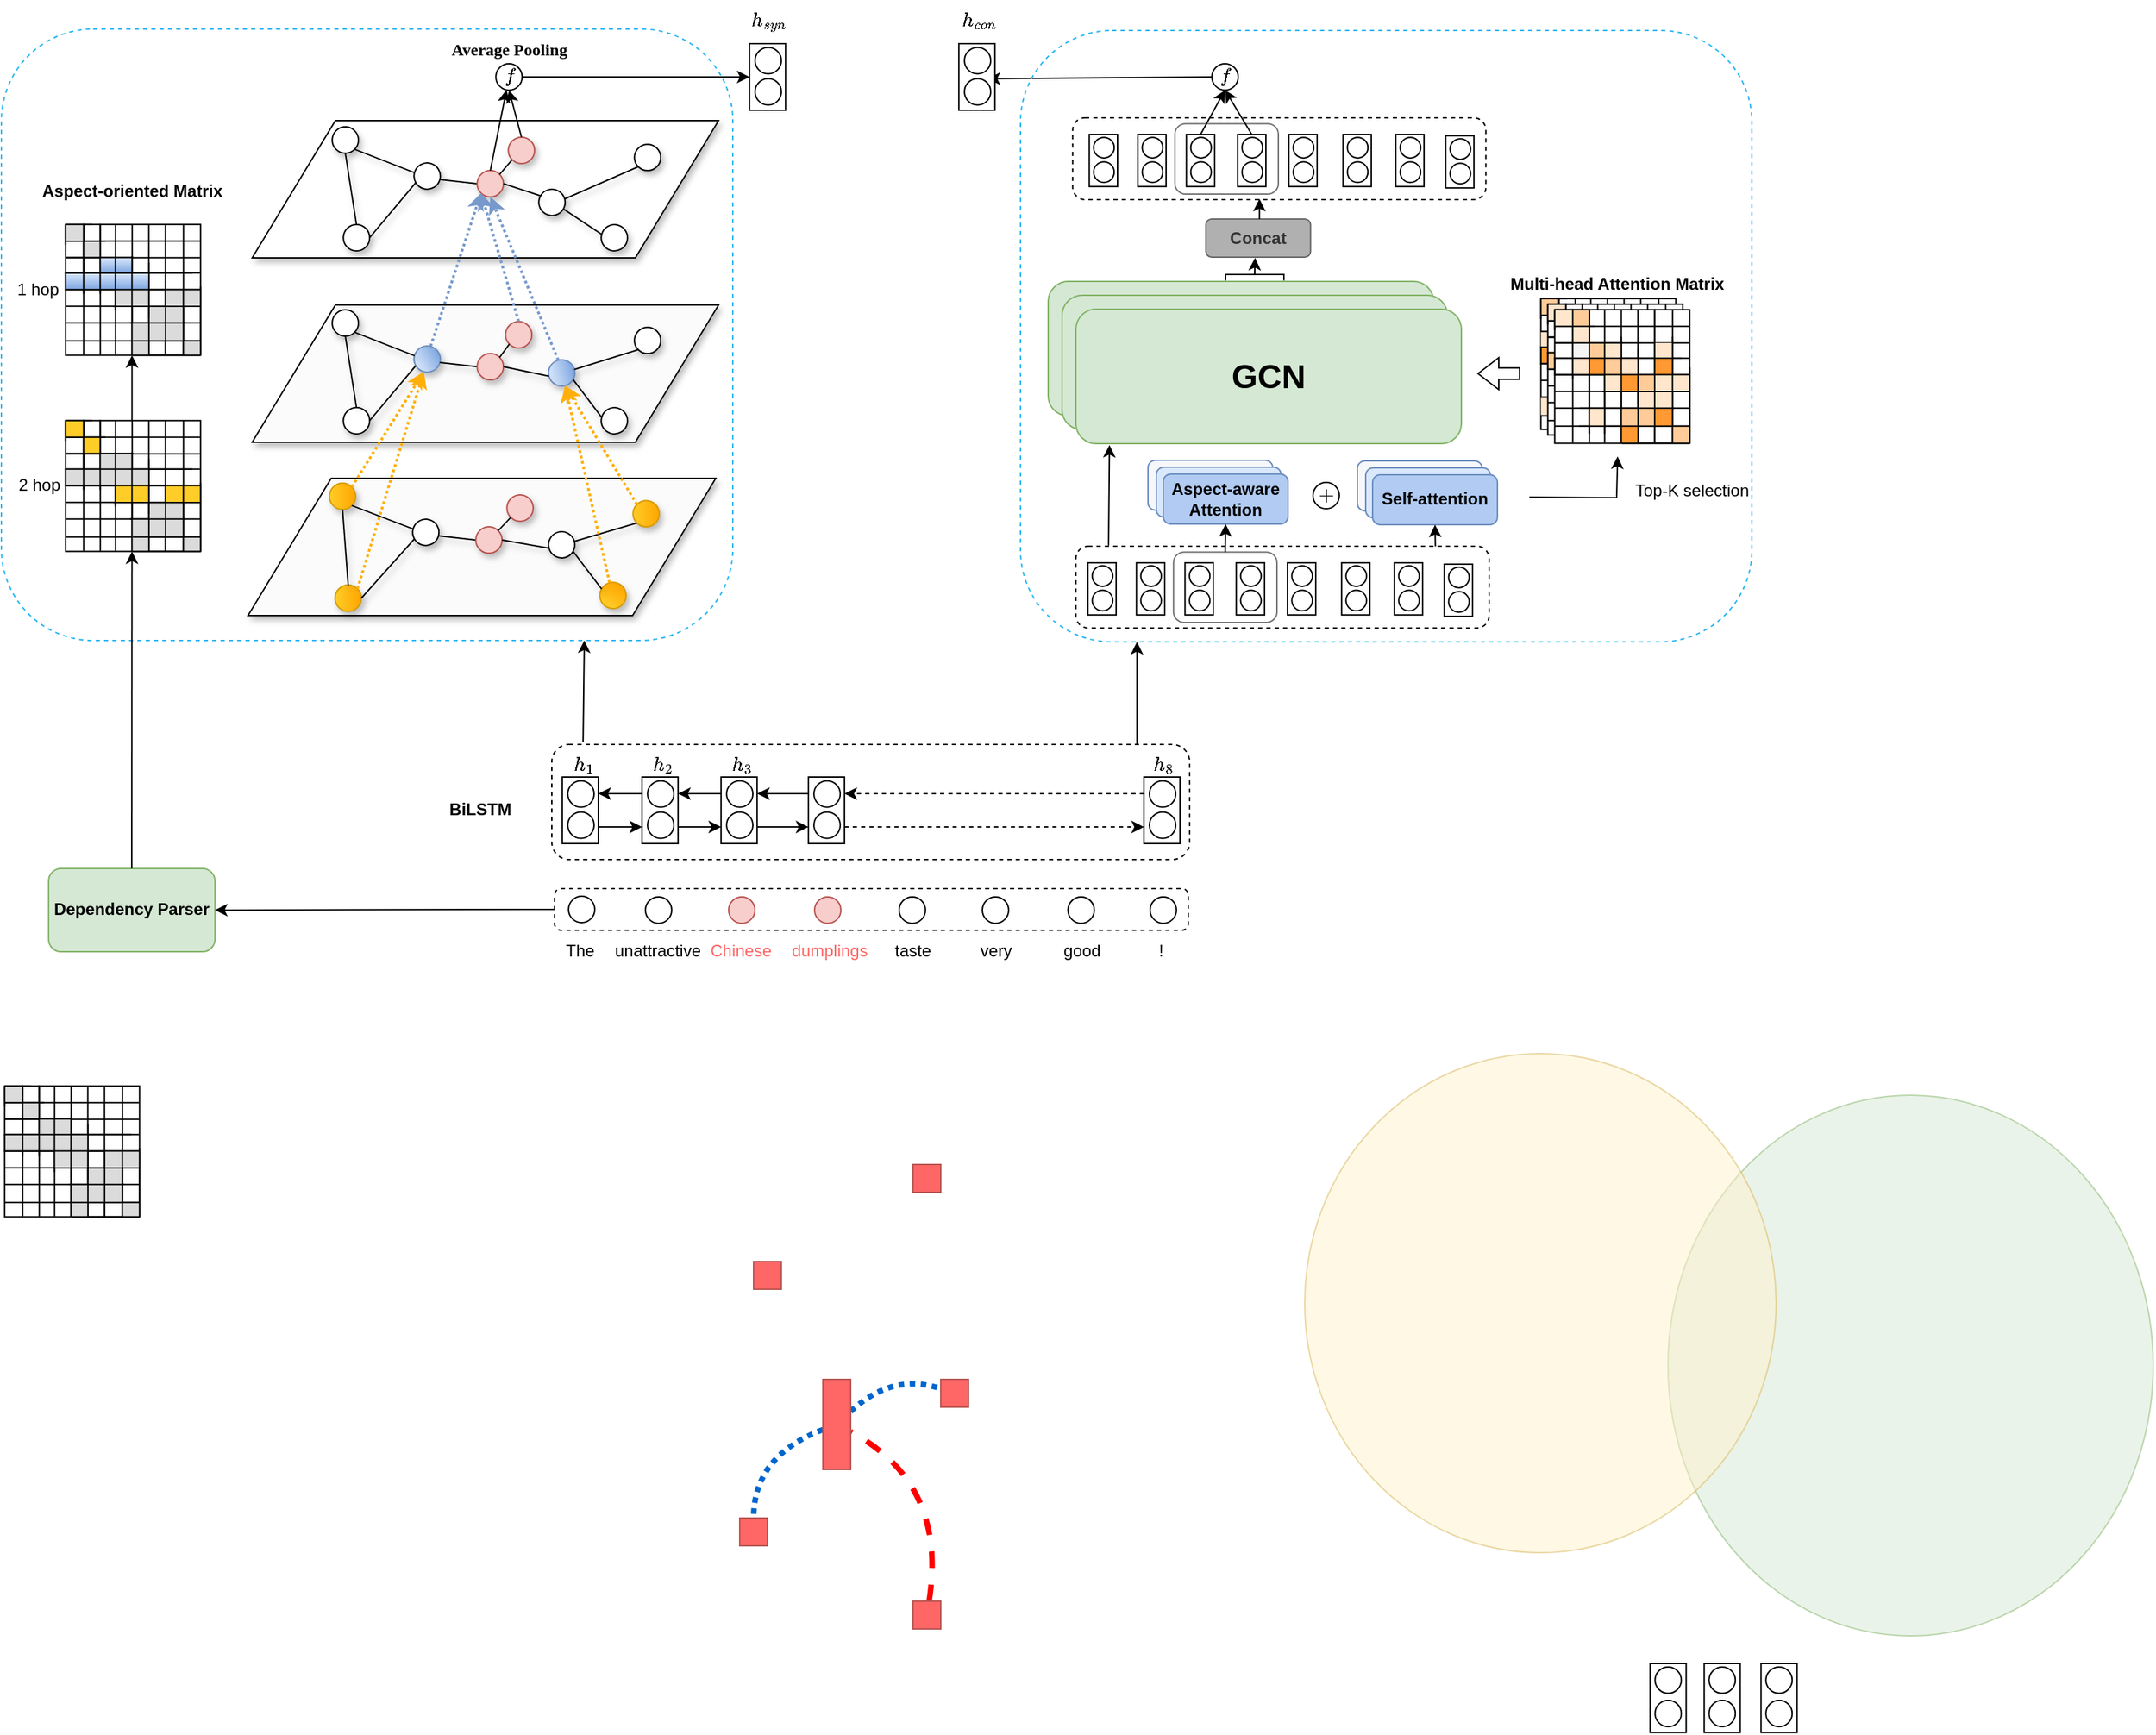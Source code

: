 <mxfile version="22.1.11" type="github">
  <diagram name="Page-1" id="5987fedf-629e-85c4-6858-42fee31821dd">
    <mxGraphModel dx="1509" dy="796" grid="1" gridSize="10" guides="1" tooltips="1" connect="1" arrows="1" fold="1" page="1" pageScale="1.5" pageWidth="1169" pageHeight="826" background="none" math="1" shadow="0">
      <root>
        <mxCell id="0" style=";html=1;" />
        <mxCell id="1" style=";html=1;" parent="0" />
        <mxCell id="7eN0rarvtx-bE8pj64Mk-1049" value="" style="endArrow=classic;html=1;rounded=0;entryX=0.5;entryY=1;entryDx=0;entryDy=0;" edge="1" parent="1">
          <mxGeometry width="50" height="50" relative="1" as="geometry">
            <mxPoint x="1033.79" y="290.12" as="sourcePoint" />
            <mxPoint x="1034.21" y="276" as="targetPoint" />
          </mxGeometry>
        </mxCell>
        <mxCell id="7eN0rarvtx-bE8pj64Mk-1025" value="" style="rounded=1;whiteSpace=wrap;html=1;fillColor=none;strokeColor=#737373;" vertex="1" parent="1">
          <mxGeometry x="976.4" y="179.2" width="74.6" height="50.8" as="geometry" />
        </mxCell>
        <mxCell id="7eN0rarvtx-bE8pj64Mk-617" value="" style="group" vertex="1" connectable="0" parent="1">
          <mxGeometry x="1238" y="302" width="100.09" height="100" as="geometry" />
        </mxCell>
        <mxCell id="7eN0rarvtx-bE8pj64Mk-618" value="" style="group;" vertex="1" connectable="0" parent="7eN0rarvtx-bE8pj64Mk-617">
          <mxGeometry x="2.1" width="97.99" height="100" as="geometry" />
        </mxCell>
        <mxCell id="7eN0rarvtx-bE8pj64Mk-619" value="" style="group" vertex="1" connectable="0" parent="7eN0rarvtx-bE8pj64Mk-618">
          <mxGeometry x="0.229" y="2.861" width="97.761" height="95.352" as="geometry" />
        </mxCell>
        <mxCell id="7eN0rarvtx-bE8pj64Mk-620" value="" style="shape=table;startSize=0;container=1;collapsible=0;childLayout=tableLayout;fontSize=16;" vertex="1" parent="7eN0rarvtx-bE8pj64Mk-619">
          <mxGeometry y="0.523" width="97.353" height="94.352" as="geometry" />
        </mxCell>
        <mxCell id="7eN0rarvtx-bE8pj64Mk-621" value="" style="shape=tableRow;horizontal=0;startSize=0;swimlaneHead=0;swimlaneBody=0;strokeColor=inherit;top=0;left=0;bottom=0;right=0;collapsible=0;dropTarget=0;fillColor=none;points=[[0,0.5],[1,0.5]];portConstraint=eastwest;fontSize=16;" vertex="1" parent="7eN0rarvtx-bE8pj64Mk-620">
          <mxGeometry width="97.353" height="12" as="geometry" />
        </mxCell>
        <mxCell id="7eN0rarvtx-bE8pj64Mk-622" value="" style="shape=partialRectangle;html=1;whiteSpace=wrap;connectable=0;strokeColor=default;overflow=hidden;fillColor=#FFCC99;top=0;left=0;bottom=0;right=0;pointerEvents=1;fontSize=16;" vertex="1" parent="7eN0rarvtx-bE8pj64Mk-621">
          <mxGeometry width="13" height="12" as="geometry">
            <mxRectangle width="13" height="12" as="alternateBounds" />
          </mxGeometry>
        </mxCell>
        <mxCell id="7eN0rarvtx-bE8pj64Mk-623" value="" style="shape=partialRectangle;html=1;whiteSpace=wrap;connectable=0;strokeColor=inherit;overflow=hidden;fillColor=none;top=0;left=0;bottom=0;right=0;pointerEvents=1;fontSize=16;" vertex="1" parent="7eN0rarvtx-bE8pj64Mk-621">
          <mxGeometry x="13" width="12" height="12" as="geometry">
            <mxRectangle width="12" height="12" as="alternateBounds" />
          </mxGeometry>
        </mxCell>
        <mxCell id="7eN0rarvtx-bE8pj64Mk-624" value="" style="shape=partialRectangle;html=1;whiteSpace=wrap;connectable=0;strokeColor=inherit;overflow=hidden;fillColor=none;top=0;left=0;bottom=0;right=0;pointerEvents=1;fontSize=16;" vertex="1" parent="7eN0rarvtx-bE8pj64Mk-621">
          <mxGeometry x="25" width="11" height="12" as="geometry">
            <mxRectangle width="11" height="12" as="alternateBounds" />
          </mxGeometry>
        </mxCell>
        <mxCell id="7eN0rarvtx-bE8pj64Mk-625" style="shape=partialRectangle;html=1;whiteSpace=wrap;connectable=0;strokeColor=inherit;overflow=hidden;fillColor=none;top=0;left=0;bottom=0;right=0;pointerEvents=1;fontSize=16;" vertex="1" parent="7eN0rarvtx-bE8pj64Mk-621">
          <mxGeometry x="36" width="12" height="12" as="geometry">
            <mxRectangle width="12" height="12" as="alternateBounds" />
          </mxGeometry>
        </mxCell>
        <mxCell id="7eN0rarvtx-bE8pj64Mk-626" style="shape=partialRectangle;html=1;whiteSpace=wrap;connectable=0;strokeColor=inherit;overflow=hidden;fillColor=none;top=0;left=0;bottom=0;right=0;pointerEvents=1;fontSize=16;" vertex="1" parent="7eN0rarvtx-bE8pj64Mk-621">
          <mxGeometry x="48" width="12" height="12" as="geometry">
            <mxRectangle width="12" height="12" as="alternateBounds" />
          </mxGeometry>
        </mxCell>
        <mxCell id="7eN0rarvtx-bE8pj64Mk-627" style="shape=partialRectangle;html=1;whiteSpace=wrap;connectable=0;strokeColor=inherit;overflow=hidden;fillColor=none;top=0;left=0;bottom=0;right=0;pointerEvents=1;fontSize=16;" vertex="1" parent="7eN0rarvtx-bE8pj64Mk-621">
          <mxGeometry x="60" width="12" height="12" as="geometry">
            <mxRectangle width="12" height="12" as="alternateBounds" />
          </mxGeometry>
        </mxCell>
        <mxCell id="7eN0rarvtx-bE8pj64Mk-628" style="shape=partialRectangle;html=1;whiteSpace=wrap;connectable=0;strokeColor=inherit;overflow=hidden;fillColor=none;top=0;left=0;bottom=0;right=0;pointerEvents=1;fontSize=16;" vertex="1" parent="7eN0rarvtx-bE8pj64Mk-621">
          <mxGeometry x="72" width="13" height="12" as="geometry">
            <mxRectangle width="13" height="12" as="alternateBounds" />
          </mxGeometry>
        </mxCell>
        <mxCell id="7eN0rarvtx-bE8pj64Mk-629" style="shape=partialRectangle;html=1;whiteSpace=wrap;connectable=0;strokeColor=inherit;overflow=hidden;fillColor=none;top=0;left=0;bottom=0;right=0;pointerEvents=1;fontSize=16;" vertex="1" parent="7eN0rarvtx-bE8pj64Mk-621">
          <mxGeometry x="85" width="12" height="12" as="geometry">
            <mxRectangle width="12" height="12" as="alternateBounds" />
          </mxGeometry>
        </mxCell>
        <mxCell id="7eN0rarvtx-bE8pj64Mk-630" value="" style="shape=tableRow;horizontal=0;startSize=0;swimlaneHead=0;swimlaneBody=0;strokeColor=inherit;top=0;left=0;bottom=0;right=0;collapsible=0;dropTarget=0;fillColor=none;points=[[0,0.5],[1,0.5]];portConstraint=eastwest;fontSize=16;" vertex="1" parent="7eN0rarvtx-bE8pj64Mk-620">
          <mxGeometry y="12" width="97.353" height="12" as="geometry" />
        </mxCell>
        <mxCell id="7eN0rarvtx-bE8pj64Mk-631" value="" style="shape=partialRectangle;html=1;whiteSpace=wrap;connectable=0;strokeColor=inherit;overflow=hidden;fillColor=none;top=0;left=0;bottom=0;right=0;pointerEvents=1;fontSize=16;" vertex="1" parent="7eN0rarvtx-bE8pj64Mk-630">
          <mxGeometry width="13" height="12" as="geometry">
            <mxRectangle width="13" height="12" as="alternateBounds" />
          </mxGeometry>
        </mxCell>
        <mxCell id="7eN0rarvtx-bE8pj64Mk-632" value="" style="shape=partialRectangle;html=1;whiteSpace=wrap;connectable=0;strokeColor=default;overflow=hidden;fillColor=#DBDBDB;top=0;left=0;bottom=0;right=0;pointerEvents=1;fontSize=16;" vertex="1" parent="7eN0rarvtx-bE8pj64Mk-630">
          <mxGeometry x="13" width="12" height="12" as="geometry">
            <mxRectangle width="12" height="12" as="alternateBounds" />
          </mxGeometry>
        </mxCell>
        <mxCell id="7eN0rarvtx-bE8pj64Mk-633" value="" style="shape=partialRectangle;html=1;whiteSpace=wrap;connectable=0;strokeColor=inherit;overflow=hidden;fillColor=none;top=0;left=0;bottom=0;right=0;pointerEvents=1;fontSize=16;" vertex="1" parent="7eN0rarvtx-bE8pj64Mk-630">
          <mxGeometry x="25" width="11" height="12" as="geometry">
            <mxRectangle width="11" height="12" as="alternateBounds" />
          </mxGeometry>
        </mxCell>
        <mxCell id="7eN0rarvtx-bE8pj64Mk-634" style="shape=partialRectangle;html=1;whiteSpace=wrap;connectable=0;strokeColor=inherit;overflow=hidden;fillColor=none;top=0;left=0;bottom=0;right=0;pointerEvents=1;fontSize=16;" vertex="1" parent="7eN0rarvtx-bE8pj64Mk-630">
          <mxGeometry x="36" width="12" height="12" as="geometry">
            <mxRectangle width="12" height="12" as="alternateBounds" />
          </mxGeometry>
        </mxCell>
        <mxCell id="7eN0rarvtx-bE8pj64Mk-635" style="shape=partialRectangle;html=1;whiteSpace=wrap;connectable=0;strokeColor=inherit;overflow=hidden;fillColor=none;top=0;left=0;bottom=0;right=0;pointerEvents=1;fontSize=16;" vertex="1" parent="7eN0rarvtx-bE8pj64Mk-630">
          <mxGeometry x="48" width="12" height="12" as="geometry">
            <mxRectangle width="12" height="12" as="alternateBounds" />
          </mxGeometry>
        </mxCell>
        <mxCell id="7eN0rarvtx-bE8pj64Mk-636" style="shape=partialRectangle;html=1;whiteSpace=wrap;connectable=0;strokeColor=inherit;overflow=hidden;fillColor=none;top=0;left=0;bottom=0;right=0;pointerEvents=1;fontSize=16;" vertex="1" parent="7eN0rarvtx-bE8pj64Mk-630">
          <mxGeometry x="60" width="12" height="12" as="geometry">
            <mxRectangle width="12" height="12" as="alternateBounds" />
          </mxGeometry>
        </mxCell>
        <mxCell id="7eN0rarvtx-bE8pj64Mk-637" style="shape=partialRectangle;html=1;whiteSpace=wrap;connectable=0;strokeColor=inherit;overflow=hidden;fillColor=none;top=0;left=0;bottom=0;right=0;pointerEvents=1;fontSize=16;" vertex="1" parent="7eN0rarvtx-bE8pj64Mk-630">
          <mxGeometry x="72" width="13" height="12" as="geometry">
            <mxRectangle width="13" height="12" as="alternateBounds" />
          </mxGeometry>
        </mxCell>
        <mxCell id="7eN0rarvtx-bE8pj64Mk-638" style="shape=partialRectangle;html=1;whiteSpace=wrap;connectable=0;strokeColor=inherit;overflow=hidden;fillColor=none;top=0;left=0;bottom=0;right=0;pointerEvents=1;fontSize=16;" vertex="1" parent="7eN0rarvtx-bE8pj64Mk-630">
          <mxGeometry x="85" width="12" height="12" as="geometry">
            <mxRectangle width="12" height="12" as="alternateBounds" />
          </mxGeometry>
        </mxCell>
        <mxCell id="7eN0rarvtx-bE8pj64Mk-639" value="" style="shape=tableRow;horizontal=0;startSize=0;swimlaneHead=0;swimlaneBody=0;strokeColor=inherit;top=0;left=0;bottom=0;right=0;collapsible=0;dropTarget=0;fillColor=none;points=[[0,0.5],[1,0.5]];portConstraint=eastwest;fontSize=16;" vertex="1" parent="7eN0rarvtx-bE8pj64Mk-620">
          <mxGeometry y="24" width="97.353" height="11" as="geometry" />
        </mxCell>
        <mxCell id="7eN0rarvtx-bE8pj64Mk-640" value="" style="shape=partialRectangle;html=1;whiteSpace=wrap;connectable=0;strokeColor=inherit;overflow=hidden;fillColor=#FFE6CC;top=0;left=0;bottom=0;right=0;pointerEvents=1;fontSize=16;" vertex="1" parent="7eN0rarvtx-bE8pj64Mk-639">
          <mxGeometry width="13" height="11" as="geometry">
            <mxRectangle width="13" height="11" as="alternateBounds" />
          </mxGeometry>
        </mxCell>
        <mxCell id="7eN0rarvtx-bE8pj64Mk-641" value="" style="shape=partialRectangle;html=1;whiteSpace=wrap;connectable=0;strokeColor=inherit;overflow=hidden;fillColor=none;top=0;left=0;bottom=0;right=0;pointerEvents=1;fontSize=16;" vertex="1" parent="7eN0rarvtx-bE8pj64Mk-639">
          <mxGeometry x="13" width="12" height="11" as="geometry">
            <mxRectangle width="12" height="11" as="alternateBounds" />
          </mxGeometry>
        </mxCell>
        <mxCell id="7eN0rarvtx-bE8pj64Mk-642" value="" style="shape=partialRectangle;html=1;whiteSpace=wrap;connectable=0;strokeColor=#b85450;overflow=hidden;fillColor=#DBDBDB;top=0;left=0;bottom=0;right=0;pointerEvents=1;fontSize=16;" vertex="1" parent="7eN0rarvtx-bE8pj64Mk-639">
          <mxGeometry x="25" width="11" height="11" as="geometry">
            <mxRectangle width="11" height="11" as="alternateBounds" />
          </mxGeometry>
        </mxCell>
        <mxCell id="7eN0rarvtx-bE8pj64Mk-643" style="shape=partialRectangle;html=1;whiteSpace=wrap;connectable=0;strokeColor=#b85450;overflow=hidden;fillColor=#DBDBDB;top=0;left=0;bottom=0;right=0;pointerEvents=1;fontSize=16;" vertex="1" parent="7eN0rarvtx-bE8pj64Mk-639">
          <mxGeometry x="36" width="12" height="11" as="geometry">
            <mxRectangle width="12" height="11" as="alternateBounds" />
          </mxGeometry>
        </mxCell>
        <mxCell id="7eN0rarvtx-bE8pj64Mk-644" style="shape=partialRectangle;html=1;whiteSpace=wrap;connectable=0;strokeColor=inherit;overflow=hidden;fillColor=none;top=0;left=0;bottom=0;right=0;pointerEvents=1;fontSize=16;" vertex="1" parent="7eN0rarvtx-bE8pj64Mk-639">
          <mxGeometry x="48" width="12" height="11" as="geometry">
            <mxRectangle width="12" height="11" as="alternateBounds" />
          </mxGeometry>
        </mxCell>
        <mxCell id="7eN0rarvtx-bE8pj64Mk-645" style="shape=partialRectangle;html=1;whiteSpace=wrap;connectable=0;strokeColor=inherit;overflow=hidden;fillColor=none;top=0;left=0;bottom=0;right=0;pointerEvents=1;fontSize=16;" vertex="1" parent="7eN0rarvtx-bE8pj64Mk-639">
          <mxGeometry x="60" width="12" height="11" as="geometry">
            <mxRectangle width="12" height="11" as="alternateBounds" />
          </mxGeometry>
        </mxCell>
        <mxCell id="7eN0rarvtx-bE8pj64Mk-646" style="shape=partialRectangle;html=1;whiteSpace=wrap;connectable=0;strokeColor=inherit;overflow=hidden;fillColor=none;top=0;left=0;bottom=0;right=0;pointerEvents=1;fontSize=16;" vertex="1" parent="7eN0rarvtx-bE8pj64Mk-639">
          <mxGeometry x="72" width="13" height="11" as="geometry">
            <mxRectangle width="13" height="11" as="alternateBounds" />
          </mxGeometry>
        </mxCell>
        <mxCell id="7eN0rarvtx-bE8pj64Mk-647" style="shape=partialRectangle;html=1;whiteSpace=wrap;connectable=0;strokeColor=inherit;overflow=hidden;fillColor=none;top=0;left=0;bottom=0;right=0;pointerEvents=1;fontSize=16;" vertex="1" parent="7eN0rarvtx-bE8pj64Mk-639">
          <mxGeometry x="85" width="12" height="11" as="geometry">
            <mxRectangle width="12" height="11" as="alternateBounds" />
          </mxGeometry>
        </mxCell>
        <mxCell id="7eN0rarvtx-bE8pj64Mk-648" style="shape=tableRow;horizontal=0;startSize=0;swimlaneHead=0;swimlaneBody=0;strokeColor=inherit;top=0;left=0;bottom=0;right=0;collapsible=0;dropTarget=0;fillColor=none;points=[[0,0.5],[1,0.5]];portConstraint=eastwest;fontSize=16;" vertex="1" parent="7eN0rarvtx-bE8pj64Mk-620">
          <mxGeometry y="35" width="97.353" height="12" as="geometry" />
        </mxCell>
        <mxCell id="7eN0rarvtx-bE8pj64Mk-649" style="shape=partialRectangle;html=1;whiteSpace=wrap;connectable=0;strokeColor=#b85450;overflow=hidden;fillColor=#FF9933;top=0;left=0;bottom=0;right=0;pointerEvents=1;fontSize=16;" vertex="1" parent="7eN0rarvtx-bE8pj64Mk-648">
          <mxGeometry width="13" height="12" as="geometry">
            <mxRectangle width="13" height="12" as="alternateBounds" />
          </mxGeometry>
        </mxCell>
        <mxCell id="7eN0rarvtx-bE8pj64Mk-650" style="shape=partialRectangle;html=1;whiteSpace=wrap;connectable=0;strokeColor=#b85450;overflow=hidden;fillColor=#DBDBDB;top=0;left=0;bottom=0;right=0;pointerEvents=1;fontSize=16;" vertex="1" parent="7eN0rarvtx-bE8pj64Mk-648">
          <mxGeometry x="13" width="12" height="12" as="geometry">
            <mxRectangle width="12" height="12" as="alternateBounds" />
          </mxGeometry>
        </mxCell>
        <mxCell id="7eN0rarvtx-bE8pj64Mk-651" style="shape=partialRectangle;html=1;whiteSpace=wrap;connectable=0;strokeColor=#b85450;overflow=hidden;fillColor=#DBDBDB;top=0;left=0;bottom=0;right=0;pointerEvents=1;fontSize=16;" vertex="1" parent="7eN0rarvtx-bE8pj64Mk-648">
          <mxGeometry x="25" width="11" height="12" as="geometry">
            <mxRectangle width="11" height="12" as="alternateBounds" />
          </mxGeometry>
        </mxCell>
        <mxCell id="7eN0rarvtx-bE8pj64Mk-652" style="shape=partialRectangle;html=1;whiteSpace=wrap;connectable=0;strokeColor=#b85450;overflow=hidden;fillColor=#DBDBDB;top=0;left=0;bottom=0;right=0;pointerEvents=1;fontSize=16;" vertex="1" parent="7eN0rarvtx-bE8pj64Mk-648">
          <mxGeometry x="36" width="12" height="12" as="geometry">
            <mxRectangle width="12" height="12" as="alternateBounds" />
          </mxGeometry>
        </mxCell>
        <mxCell id="7eN0rarvtx-bE8pj64Mk-653" style="shape=partialRectangle;html=1;whiteSpace=wrap;connectable=0;strokeColor=#b85450;overflow=hidden;fillColor=#DBDBDB;top=0;left=0;bottom=0;right=0;pointerEvents=1;fontSize=16;" vertex="1" parent="7eN0rarvtx-bE8pj64Mk-648">
          <mxGeometry x="48" width="12" height="12" as="geometry">
            <mxRectangle width="12" height="12" as="alternateBounds" />
          </mxGeometry>
        </mxCell>
        <mxCell id="7eN0rarvtx-bE8pj64Mk-654" style="shape=partialRectangle;html=1;whiteSpace=wrap;connectable=0;strokeColor=inherit;overflow=hidden;fillColor=none;top=0;left=0;bottom=0;right=0;pointerEvents=1;fontSize=16;" vertex="1" parent="7eN0rarvtx-bE8pj64Mk-648">
          <mxGeometry x="60" width="12" height="12" as="geometry">
            <mxRectangle width="12" height="12" as="alternateBounds" />
          </mxGeometry>
        </mxCell>
        <mxCell id="7eN0rarvtx-bE8pj64Mk-655" style="shape=partialRectangle;html=1;whiteSpace=wrap;connectable=0;strokeColor=inherit;overflow=hidden;fillColor=none;top=0;left=0;bottom=0;right=0;pointerEvents=1;fontSize=16;" vertex="1" parent="7eN0rarvtx-bE8pj64Mk-648">
          <mxGeometry x="72" width="13" height="12" as="geometry">
            <mxRectangle width="13" height="12" as="alternateBounds" />
          </mxGeometry>
        </mxCell>
        <mxCell id="7eN0rarvtx-bE8pj64Mk-656" style="shape=partialRectangle;html=1;whiteSpace=wrap;connectable=0;strokeColor=inherit;overflow=hidden;fillColor=none;top=0;left=0;bottom=0;right=0;pointerEvents=1;fontSize=16;" vertex="1" parent="7eN0rarvtx-bE8pj64Mk-648">
          <mxGeometry x="85" width="12" height="12" as="geometry">
            <mxRectangle width="12" height="12" as="alternateBounds" />
          </mxGeometry>
        </mxCell>
        <mxCell id="7eN0rarvtx-bE8pj64Mk-657" style="shape=tableRow;horizontal=0;startSize=0;swimlaneHead=0;swimlaneBody=0;strokeColor=inherit;top=0;left=0;bottom=0;right=0;collapsible=0;dropTarget=0;fillColor=none;points=[[0,0.5],[1,0.5]];portConstraint=eastwest;fontSize=16;" vertex="1" parent="7eN0rarvtx-bE8pj64Mk-620">
          <mxGeometry y="47" width="97.353" height="12" as="geometry" />
        </mxCell>
        <mxCell id="7eN0rarvtx-bE8pj64Mk-658" style="shape=partialRectangle;html=1;whiteSpace=wrap;connectable=0;strokeColor=inherit;overflow=hidden;fillColor=none;top=0;left=0;bottom=0;right=0;pointerEvents=1;fontSize=16;" vertex="1" parent="7eN0rarvtx-bE8pj64Mk-657">
          <mxGeometry width="13" height="12" as="geometry">
            <mxRectangle width="13" height="12" as="alternateBounds" />
          </mxGeometry>
        </mxCell>
        <mxCell id="7eN0rarvtx-bE8pj64Mk-659" style="shape=partialRectangle;html=1;whiteSpace=wrap;connectable=0;strokeColor=inherit;overflow=hidden;fillColor=none;top=0;left=0;bottom=0;right=0;pointerEvents=1;fontSize=16;" vertex="1" parent="7eN0rarvtx-bE8pj64Mk-657">
          <mxGeometry x="13" width="12" height="12" as="geometry">
            <mxRectangle width="12" height="12" as="alternateBounds" />
          </mxGeometry>
        </mxCell>
        <mxCell id="7eN0rarvtx-bE8pj64Mk-660" style="shape=partialRectangle;html=1;whiteSpace=wrap;connectable=0;strokeColor=inherit;overflow=hidden;fillColor=none;top=0;left=0;bottom=0;right=0;pointerEvents=1;fontSize=16;" vertex="1" parent="7eN0rarvtx-bE8pj64Mk-657">
          <mxGeometry x="25" width="11" height="12" as="geometry">
            <mxRectangle width="11" height="12" as="alternateBounds" />
          </mxGeometry>
        </mxCell>
        <mxCell id="7eN0rarvtx-bE8pj64Mk-661" style="shape=partialRectangle;html=1;whiteSpace=wrap;connectable=0;strokeColor=inherit;overflow=hidden;fillColor=#DBDBDB;top=0;left=0;bottom=0;right=0;pointerEvents=1;fontSize=16;" vertex="1" parent="7eN0rarvtx-bE8pj64Mk-657">
          <mxGeometry x="36" width="12" height="12" as="geometry">
            <mxRectangle width="12" height="12" as="alternateBounds" />
          </mxGeometry>
        </mxCell>
        <mxCell id="7eN0rarvtx-bE8pj64Mk-662" style="shape=partialRectangle;html=1;whiteSpace=wrap;connectable=0;strokeColor=default;overflow=hidden;fillColor=#DBDBDB;top=0;left=0;bottom=0;right=0;pointerEvents=1;fontSize=16;" vertex="1" parent="7eN0rarvtx-bE8pj64Mk-657">
          <mxGeometry x="48" width="12" height="12" as="geometry">
            <mxRectangle width="12" height="12" as="alternateBounds" />
          </mxGeometry>
        </mxCell>
        <mxCell id="7eN0rarvtx-bE8pj64Mk-663" style="shape=partialRectangle;html=1;whiteSpace=wrap;connectable=0;strokeColor=inherit;overflow=hidden;fillColor=none;top=0;left=0;bottom=0;right=0;pointerEvents=1;fontSize=16;" vertex="1" parent="7eN0rarvtx-bE8pj64Mk-657">
          <mxGeometry x="60" width="12" height="12" as="geometry">
            <mxRectangle width="12" height="12" as="alternateBounds" />
          </mxGeometry>
        </mxCell>
        <mxCell id="7eN0rarvtx-bE8pj64Mk-664" style="shape=partialRectangle;html=1;whiteSpace=wrap;connectable=0;strokeColor=inherit;overflow=hidden;fillColor=#DBDBDB;top=0;left=0;bottom=0;right=0;pointerEvents=1;fontSize=16;strokeWidth=3;" vertex="1" parent="7eN0rarvtx-bE8pj64Mk-657">
          <mxGeometry x="72" width="13" height="12" as="geometry">
            <mxRectangle width="13" height="12" as="alternateBounds" />
          </mxGeometry>
        </mxCell>
        <mxCell id="7eN0rarvtx-bE8pj64Mk-665" style="shape=partialRectangle;html=1;whiteSpace=wrap;connectable=0;strokeColor=inherit;overflow=hidden;fillColor=#DBDBDB;top=0;left=0;bottom=0;right=0;pointerEvents=1;fontSize=16;" vertex="1" parent="7eN0rarvtx-bE8pj64Mk-657">
          <mxGeometry x="85" width="12" height="12" as="geometry">
            <mxRectangle width="12" height="12" as="alternateBounds" />
          </mxGeometry>
        </mxCell>
        <mxCell id="7eN0rarvtx-bE8pj64Mk-666" style="shape=tableRow;horizontal=0;startSize=0;swimlaneHead=0;swimlaneBody=0;strokeColor=inherit;top=0;left=0;bottom=0;right=0;collapsible=0;dropTarget=0;fillColor=none;points=[[0,0.5],[1,0.5]];portConstraint=eastwest;fontSize=16;" vertex="1" parent="7eN0rarvtx-bE8pj64Mk-620">
          <mxGeometry y="59" width="97.353" height="12" as="geometry" />
        </mxCell>
        <mxCell id="7eN0rarvtx-bE8pj64Mk-667" style="shape=partialRectangle;html=1;whiteSpace=wrap;connectable=0;strokeColor=inherit;overflow=hidden;fillColor=none;top=0;left=0;bottom=0;right=0;pointerEvents=1;fontSize=16;" vertex="1" parent="7eN0rarvtx-bE8pj64Mk-666">
          <mxGeometry width="13" height="12" as="geometry">
            <mxRectangle width="13" height="12" as="alternateBounds" />
          </mxGeometry>
        </mxCell>
        <mxCell id="7eN0rarvtx-bE8pj64Mk-668" style="shape=partialRectangle;html=1;whiteSpace=wrap;connectable=0;strokeColor=inherit;overflow=hidden;fillColor=none;top=0;left=0;bottom=0;right=0;pointerEvents=1;fontSize=16;" vertex="1" parent="7eN0rarvtx-bE8pj64Mk-666">
          <mxGeometry x="13" width="12" height="12" as="geometry">
            <mxRectangle width="12" height="12" as="alternateBounds" />
          </mxGeometry>
        </mxCell>
        <mxCell id="7eN0rarvtx-bE8pj64Mk-669" style="shape=partialRectangle;html=1;whiteSpace=wrap;connectable=0;strokeColor=inherit;overflow=hidden;fillColor=none;top=0;left=0;bottom=0;right=0;pointerEvents=1;fontSize=16;" vertex="1" parent="7eN0rarvtx-bE8pj64Mk-666">
          <mxGeometry x="25" width="11" height="12" as="geometry">
            <mxRectangle width="11" height="12" as="alternateBounds" />
          </mxGeometry>
        </mxCell>
        <mxCell id="7eN0rarvtx-bE8pj64Mk-670" style="shape=partialRectangle;html=1;whiteSpace=wrap;connectable=0;strokeColor=inherit;overflow=hidden;fillColor=none;top=0;left=0;bottom=0;right=0;pointerEvents=1;fontSize=16;" vertex="1" parent="7eN0rarvtx-bE8pj64Mk-666">
          <mxGeometry x="36" width="12" height="12" as="geometry">
            <mxRectangle width="12" height="12" as="alternateBounds" />
          </mxGeometry>
        </mxCell>
        <mxCell id="7eN0rarvtx-bE8pj64Mk-671" style="shape=partialRectangle;html=1;whiteSpace=wrap;connectable=0;strokeColor=inherit;overflow=hidden;fillColor=none;top=0;left=0;bottom=0;right=0;pointerEvents=1;fontSize=16;" vertex="1" parent="7eN0rarvtx-bE8pj64Mk-666">
          <mxGeometry x="48" width="12" height="12" as="geometry">
            <mxRectangle width="12" height="12" as="alternateBounds" />
          </mxGeometry>
        </mxCell>
        <mxCell id="7eN0rarvtx-bE8pj64Mk-672" style="shape=partialRectangle;html=1;whiteSpace=wrap;connectable=0;strokeColor=default;overflow=hidden;fillColor=#DBDBDB;top=0;left=0;bottom=0;right=0;pointerEvents=1;fontSize=16;perimeterSpacing=1;strokeWidth=3;" vertex="1" parent="7eN0rarvtx-bE8pj64Mk-666">
          <mxGeometry x="60" width="12" height="12" as="geometry">
            <mxRectangle width="12" height="12" as="alternateBounds" />
          </mxGeometry>
        </mxCell>
        <mxCell id="7eN0rarvtx-bE8pj64Mk-673" style="shape=partialRectangle;html=1;whiteSpace=wrap;connectable=0;strokeColor=default;overflow=hidden;fillColor=#DBDBDB;top=0;left=0;bottom=0;right=0;pointerEvents=1;fontSize=16;shadow=0;dashed=1;dashPattern=1 2;gradientColor=none;" vertex="1" parent="7eN0rarvtx-bE8pj64Mk-666">
          <mxGeometry x="72" width="13" height="12" as="geometry">
            <mxRectangle width="13" height="12" as="alternateBounds" />
          </mxGeometry>
        </mxCell>
        <mxCell id="7eN0rarvtx-bE8pj64Mk-674" style="shape=partialRectangle;html=1;whiteSpace=wrap;connectable=0;strokeColor=inherit;overflow=hidden;fillColor=none;top=0;left=0;bottom=0;right=0;pointerEvents=1;fontSize=16;" vertex="1" parent="7eN0rarvtx-bE8pj64Mk-666">
          <mxGeometry x="85" width="12" height="12" as="geometry">
            <mxRectangle width="12" height="12" as="alternateBounds" />
          </mxGeometry>
        </mxCell>
        <mxCell id="7eN0rarvtx-bE8pj64Mk-675" style="shape=tableRow;horizontal=0;startSize=0;swimlaneHead=0;swimlaneBody=0;strokeColor=inherit;top=0;left=0;bottom=0;right=0;collapsible=0;dropTarget=0;fillColor=none;points=[[0,0.5],[1,0.5]];portConstraint=eastwest;fontSize=16;" vertex="1" parent="7eN0rarvtx-bE8pj64Mk-620">
          <mxGeometry y="71" width="97.353" height="13" as="geometry" />
        </mxCell>
        <mxCell id="7eN0rarvtx-bE8pj64Mk-676" style="shape=partialRectangle;html=1;whiteSpace=wrap;connectable=0;strokeColor=inherit;overflow=hidden;fillColor=#FFE6CC;top=0;left=0;bottom=0;right=0;pointerEvents=1;fontSize=16;" vertex="1" parent="7eN0rarvtx-bE8pj64Mk-675">
          <mxGeometry width="13" height="13" as="geometry">
            <mxRectangle width="13" height="13" as="alternateBounds" />
          </mxGeometry>
        </mxCell>
        <mxCell id="7eN0rarvtx-bE8pj64Mk-677" style="shape=partialRectangle;html=1;whiteSpace=wrap;connectable=0;strokeColor=inherit;overflow=hidden;fillColor=none;top=0;left=0;bottom=0;right=0;pointerEvents=1;fontSize=16;" vertex="1" parent="7eN0rarvtx-bE8pj64Mk-675">
          <mxGeometry x="13" width="12" height="13" as="geometry">
            <mxRectangle width="12" height="13" as="alternateBounds" />
          </mxGeometry>
        </mxCell>
        <mxCell id="7eN0rarvtx-bE8pj64Mk-678" style="shape=partialRectangle;html=1;whiteSpace=wrap;connectable=0;strokeColor=inherit;overflow=hidden;fillColor=none;top=0;left=0;bottom=0;right=0;pointerEvents=1;fontSize=16;" vertex="1" parent="7eN0rarvtx-bE8pj64Mk-675">
          <mxGeometry x="25" width="11" height="13" as="geometry">
            <mxRectangle width="11" height="13" as="alternateBounds" />
          </mxGeometry>
        </mxCell>
        <mxCell id="7eN0rarvtx-bE8pj64Mk-679" style="shape=partialRectangle;html=1;whiteSpace=wrap;connectable=0;strokeColor=inherit;overflow=hidden;fillColor=none;top=0;left=0;bottom=0;right=0;pointerEvents=1;fontSize=16;" vertex="1" parent="7eN0rarvtx-bE8pj64Mk-675">
          <mxGeometry x="36" width="12" height="13" as="geometry">
            <mxRectangle width="12" height="13" as="alternateBounds" />
          </mxGeometry>
        </mxCell>
        <mxCell id="7eN0rarvtx-bE8pj64Mk-680" style="shape=partialRectangle;html=1;whiteSpace=wrap;connectable=0;strokeColor=inherit;overflow=hidden;fillColor=#DBDBDB;top=0;left=0;bottom=0;right=0;pointerEvents=1;fontSize=16;" vertex="1" parent="7eN0rarvtx-bE8pj64Mk-675">
          <mxGeometry x="48" width="12" height="13" as="geometry">
            <mxRectangle width="12" height="13" as="alternateBounds" />
          </mxGeometry>
        </mxCell>
        <mxCell id="7eN0rarvtx-bE8pj64Mk-681" style="shape=partialRectangle;html=1;whiteSpace=wrap;connectable=0;strokeColor=inherit;overflow=hidden;fillColor=#DBDBDB;top=0;left=0;bottom=0;right=0;pointerEvents=1;fontSize=16;" vertex="1" parent="7eN0rarvtx-bE8pj64Mk-675">
          <mxGeometry x="60" width="12" height="13" as="geometry">
            <mxRectangle width="12" height="13" as="alternateBounds" />
          </mxGeometry>
        </mxCell>
        <mxCell id="7eN0rarvtx-bE8pj64Mk-682" style="shape=partialRectangle;html=1;whiteSpace=wrap;connectable=0;strokeColor=default;overflow=hidden;fillColor=#DBDBDB;top=0;left=0;bottom=0;right=0;pointerEvents=1;fontSize=16;" vertex="1" parent="7eN0rarvtx-bE8pj64Mk-675">
          <mxGeometry x="72" width="13" height="13" as="geometry">
            <mxRectangle width="13" height="13" as="alternateBounds" />
          </mxGeometry>
        </mxCell>
        <mxCell id="7eN0rarvtx-bE8pj64Mk-683" style="shape=partialRectangle;html=1;whiteSpace=wrap;connectable=0;strokeColor=inherit;overflow=hidden;fillColor=none;top=0;left=0;bottom=0;right=0;pointerEvents=1;fontSize=16;" vertex="1" parent="7eN0rarvtx-bE8pj64Mk-675">
          <mxGeometry x="85" width="12" height="13" as="geometry">
            <mxRectangle width="12" height="13" as="alternateBounds" />
          </mxGeometry>
        </mxCell>
        <mxCell id="7eN0rarvtx-bE8pj64Mk-684" style="shape=tableRow;horizontal=0;startSize=0;swimlaneHead=0;swimlaneBody=0;strokeColor=inherit;top=0;left=0;bottom=0;right=0;collapsible=0;dropTarget=0;fillColor=none;points=[[0,0.5],[1,0.5]];portConstraint=eastwest;fontSize=16;" vertex="1" parent="7eN0rarvtx-bE8pj64Mk-620">
          <mxGeometry y="84" width="97.353" height="10" as="geometry" />
        </mxCell>
        <mxCell id="7eN0rarvtx-bE8pj64Mk-685" style="shape=partialRectangle;html=1;whiteSpace=wrap;connectable=0;strokeColor=inherit;overflow=hidden;fillColor=none;top=0;left=0;bottom=0;right=0;pointerEvents=1;fontSize=16;" vertex="1" parent="7eN0rarvtx-bE8pj64Mk-684">
          <mxGeometry width="13" height="10" as="geometry">
            <mxRectangle width="13" height="10" as="alternateBounds" />
          </mxGeometry>
        </mxCell>
        <mxCell id="7eN0rarvtx-bE8pj64Mk-686" style="shape=partialRectangle;html=1;whiteSpace=wrap;connectable=0;strokeColor=inherit;overflow=hidden;fillColor=none;top=0;left=0;bottom=0;right=0;pointerEvents=1;fontSize=16;" vertex="1" parent="7eN0rarvtx-bE8pj64Mk-684">
          <mxGeometry x="13" width="12" height="10" as="geometry">
            <mxRectangle width="12" height="10" as="alternateBounds" />
          </mxGeometry>
        </mxCell>
        <mxCell id="7eN0rarvtx-bE8pj64Mk-687" style="shape=partialRectangle;html=1;whiteSpace=wrap;connectable=0;strokeColor=inherit;overflow=hidden;fillColor=none;top=0;left=0;bottom=0;right=0;pointerEvents=1;fontSize=16;" vertex="1" parent="7eN0rarvtx-bE8pj64Mk-684">
          <mxGeometry x="25" width="11" height="10" as="geometry">
            <mxRectangle width="11" height="10" as="alternateBounds" />
          </mxGeometry>
        </mxCell>
        <mxCell id="7eN0rarvtx-bE8pj64Mk-688" style="shape=partialRectangle;html=1;whiteSpace=wrap;connectable=0;strokeColor=inherit;overflow=hidden;fillColor=none;top=0;left=0;bottom=0;right=0;pointerEvents=1;fontSize=16;" vertex="1" parent="7eN0rarvtx-bE8pj64Mk-684">
          <mxGeometry x="36" width="12" height="10" as="geometry">
            <mxRectangle width="12" height="10" as="alternateBounds" />
          </mxGeometry>
        </mxCell>
        <mxCell id="7eN0rarvtx-bE8pj64Mk-689" style="shape=partialRectangle;html=1;whiteSpace=wrap;connectable=0;strokeColor=inherit;overflow=hidden;fillColor=#DBDBDB;top=0;left=0;bottom=0;right=0;pointerEvents=1;fontSize=16;" vertex="1" parent="7eN0rarvtx-bE8pj64Mk-684">
          <mxGeometry x="48" width="12" height="10" as="geometry">
            <mxRectangle width="12" height="10" as="alternateBounds" />
          </mxGeometry>
        </mxCell>
        <mxCell id="7eN0rarvtx-bE8pj64Mk-690" style="shape=partialRectangle;html=1;whiteSpace=wrap;connectable=0;strokeColor=inherit;overflow=hidden;fillColor=none;top=0;left=0;bottom=0;right=0;pointerEvents=1;fontSize=16;" vertex="1" parent="7eN0rarvtx-bE8pj64Mk-684">
          <mxGeometry x="60" width="12" height="10" as="geometry">
            <mxRectangle width="12" height="10" as="alternateBounds" />
          </mxGeometry>
        </mxCell>
        <mxCell id="7eN0rarvtx-bE8pj64Mk-691" style="shape=partialRectangle;html=1;whiteSpace=wrap;connectable=0;strokeColor=inherit;overflow=hidden;fillColor=none;top=0;left=0;bottom=0;right=0;pointerEvents=1;fontSize=16;" vertex="1" parent="7eN0rarvtx-bE8pj64Mk-684">
          <mxGeometry x="72" width="13" height="10" as="geometry">
            <mxRectangle width="13" height="10" as="alternateBounds" />
          </mxGeometry>
        </mxCell>
        <mxCell id="7eN0rarvtx-bE8pj64Mk-692" style="shape=partialRectangle;html=1;whiteSpace=wrap;connectable=0;strokeColor=default;overflow=hidden;fillColor=#DBDBDB;top=0;left=0;bottom=0;right=0;pointerEvents=1;fontSize=16;" vertex="1" parent="7eN0rarvtx-bE8pj64Mk-684">
          <mxGeometry x="85" width="12" height="10" as="geometry">
            <mxRectangle width="12" height="10" as="alternateBounds" />
          </mxGeometry>
        </mxCell>
        <mxCell id="7eN0rarvtx-bE8pj64Mk-693" value="" style="line;strokeWidth=1;direction=south;html=1;" vertex="1" parent="7eN0rarvtx-bE8pj64Mk-619">
          <mxGeometry x="82.546" y="47.199" width="4.768" height="47.676" as="geometry" />
        </mxCell>
        <mxCell id="7eN0rarvtx-bE8pj64Mk-694" value="" style="line;strokeWidth=1;direction=south;html=1;" vertex="1" parent="7eN0rarvtx-bE8pj64Mk-619">
          <mxGeometry x="69.7" y="47.199" width="4.768" height="47.676" as="geometry" />
        </mxCell>
        <mxCell id="7eN0rarvtx-bE8pj64Mk-695" value="" style="line;strokeWidth=1;direction=south;html=1;" vertex="1" parent="7eN0rarvtx-bE8pj64Mk-619">
          <mxGeometry x="45.5" y="23.361" width="4.768" height="71.514" as="geometry" />
        </mxCell>
        <mxCell id="7eN0rarvtx-bE8pj64Mk-696" value="" style="line;strokeWidth=1;direction=south;html=1;" vertex="1" parent="7eN0rarvtx-bE8pj64Mk-619">
          <mxGeometry x="33.555" y="24.315" width="4.768" height="38.141" as="geometry" />
        </mxCell>
        <mxCell id="7eN0rarvtx-bE8pj64Mk-697" value="" style="line;strokeWidth=1;direction=south;html=1;" vertex="1" parent="7eN0rarvtx-bE8pj64Mk-619">
          <mxGeometry x="57.708" y="47.199" width="4.768" height="47.676" as="geometry" />
        </mxCell>
        <mxCell id="7eN0rarvtx-bE8pj64Mk-698" value="" style="line;strokeWidth=1;direction=south;html=1;rotation=90;" vertex="1" parent="7eN0rarvtx-bE8pj64Mk-619">
          <mxGeometry x="63.968" y="51.575" width="4.768" height="39.928" as="geometry" />
        </mxCell>
        <mxCell id="7eN0rarvtx-bE8pj64Mk-699" value="" style="line;strokeWidth=1;direction=south;html=1;rotation=90;" vertex="1" parent="7eN0rarvtx-bE8pj64Mk-619">
          <mxGeometry x="70.545" y="60" width="4.768" height="49.082" as="geometry" />
        </mxCell>
        <mxCell id="7eN0rarvtx-bE8pj64Mk-700" value="" style="line;strokeWidth=1;direction=south;html=1;rotation=0;" vertex="1" parent="7eN0rarvtx-bE8pj64Mk-619">
          <mxGeometry x="94.993" y="45.292" width="4.768" height="49.583" as="geometry" />
        </mxCell>
        <mxCell id="7eN0rarvtx-bE8pj64Mk-701" value="" style="line;strokeWidth=1;direction=south;html=1;rotation=90;" vertex="1" parent="7eN0rarvtx-bE8pj64Mk-619">
          <mxGeometry x="63.584" y="28.129" width="4.768" height="62.932" as="geometry" />
        </mxCell>
        <mxCell id="7eN0rarvtx-bE8pj64Mk-702" value="" style="line;strokeWidth=1;direction=south;html=1;rotation=90;" vertex="1" parent="7eN0rarvtx-bE8pj64Mk-619">
          <mxGeometry x="46.14" y="-1.5" width="4.77" height="97.87" as="geometry" />
        </mxCell>
        <mxCell id="7eN0rarvtx-bE8pj64Mk-703" value="" style="line;strokeWidth=1;direction=south;html=1;rotation=90;" vertex="1" parent="7eN0rarvtx-bE8pj64Mk-619">
          <mxGeometry x="43.09" y="-10.4" width="4.77" height="91.92" as="geometry" />
        </mxCell>
        <mxCell id="7eN0rarvtx-bE8pj64Mk-704" value="" style="line;strokeWidth=1;direction=south;html=1;rotation=0;" vertex="1" parent="7eN0rarvtx-bE8pj64Mk-619">
          <mxGeometry x="10.6" width="4.768" height="50.536" as="geometry" />
        </mxCell>
        <mxCell id="7eN0rarvtx-bE8pj64Mk-705" value="" style="line;strokeWidth=1;direction=south;html=1;rotation=0;" vertex="1" parent="7eN0rarvtx-bE8pj64Mk-619">
          <mxGeometry x="22.532" width="4.768" height="50.536" as="geometry" />
        </mxCell>
        <mxCell id="7eN0rarvtx-bE8pj64Mk-706" value="" style="line;strokeWidth=1;direction=south;html=1;" vertex="1" parent="7eN0rarvtx-bE8pj64Mk-619">
          <mxGeometry x="-2.384" y="0.523" width="4.768" height="14.779" as="geometry" />
        </mxCell>
        <mxCell id="7eN0rarvtx-bE8pj64Mk-707" value="" style="line;strokeWidth=1;direction=south;html=1;" vertex="1" parent="7eN0rarvtx-bE8pj64Mk-619">
          <mxGeometry x="55.091" y="28.129" width="10" height="40" as="geometry" />
        </mxCell>
        <mxCell id="7eN0rarvtx-bE8pj64Mk-708" value="" style="line;strokeWidth=1;direction=south;html=1;rotation=90;" vertex="1" parent="7eN0rarvtx-bE8pj64Mk-618">
          <mxGeometry x="12.038" y="1" width="4.768" height="28.844" as="geometry" />
        </mxCell>
        <mxCell id="7eN0rarvtx-bE8pj64Mk-709" value="" style="line;strokeWidth=1;direction=south;html=1;rotation=90;" vertex="1" parent="7eN0rarvtx-bE8pj64Mk-618">
          <mxGeometry x="22.203" y="2.598" width="4.768" height="49.168" as="geometry" />
        </mxCell>
        <mxCell id="7eN0rarvtx-bE8pj64Mk-710" value="" style="line;strokeWidth=1;direction=south;html=1;rotation=90;" vertex="1" parent="7eN0rarvtx-bE8pj64Mk-618">
          <mxGeometry x="70.75" y="73.3" width="4.768" height="48.868" as="geometry" />
        </mxCell>
        <mxCell id="7eN0rarvtx-bE8pj64Mk-711" value="" style="line;strokeWidth=1;direction=south;html=1;rotation=90;" vertex="1" parent="7eN0rarvtx-bE8pj64Mk-618">
          <mxGeometry x="7.271" y="-6.271" width="4.768" height="19.309" as="geometry" />
        </mxCell>
        <mxCell id="7eN0rarvtx-bE8pj64Mk-712" value="" style="line;strokeWidth=1;direction=south;html=1;" vertex="1" parent="7eN0rarvtx-bE8pj64Mk-617">
          <mxGeometry y="38.18" width="4.77" height="12.82" as="geometry" />
        </mxCell>
        <mxCell id="7eN0rarvtx-bE8pj64Mk-150" value="" style="rounded=1;whiteSpace=wrap;html=1;dashed=1;" vertex="1" parent="1">
          <mxGeometry x="527.01" y="627" width="459.99" height="83" as="geometry" />
        </mxCell>
        <mxCell id="7eN0rarvtx-bE8pj64Mk-115" value="" style="rounded=1;whiteSpace=wrap;html=1;dashed=1;" vertex="1" parent="1">
          <mxGeometry x="529.01" y="731" width="456.99" height="30" as="geometry" />
        </mxCell>
        <mxCell id="QP9122L56BAJGVD7N9M4-52" value="" style="rounded=1;whiteSpace=wrap;html=1;fillColor=none;strokeColor=#29b6f2;dashed=1;" parent="1" vertex="1">
          <mxGeometry x="130" y="110.97" width="527.54" height="441" as="geometry" />
        </mxCell>
        <mxCell id="2a5a01dd2e413fbf-7" value="" style="ellipse;whiteSpace=wrap;html=1;rounded=0;shadow=0;strokeWidth=1;fillColor=#d5e8d4;fontSize=24;align=right;strokeColor=#82b366;opacity=50;" parent="1" vertex="1">
          <mxGeometry x="1332" y="880" width="350" height="390" as="geometry" />
        </mxCell>
        <mxCell id="2a5a01dd2e413fbf-9" value="" style="ellipse;whiteSpace=wrap;html=1;rounded=0;shadow=0;strokeWidth=1;fillColor=#fff2cc;fontSize=24;align=right;strokeColor=#d6b656;opacity=50;" parent="1" vertex="1">
          <mxGeometry x="1070" y="850" width="340" height="360" as="geometry" />
        </mxCell>
        <mxCell id="2a5a01dd2e413fbf-37" style="edgeStyle=none;curved=1;html=1;endArrow=none;endFill=0;strokeColor=#FF0000;strokeWidth=4;fontSize=24;dashed=1;" parent="1" source="2a5a01dd2e413fbf-21" target="2a5a01dd2e413fbf-23" edge="1">
          <mxGeometry relative="1" as="geometry">
            <Array as="points">
              <mxPoint x="812.53" y="1160" />
            </Array>
          </mxGeometry>
        </mxCell>
        <mxCell id="2a5a01dd2e413fbf-21" value="" style="whiteSpace=wrap;html=1;rounded=0;shadow=0;strokeWidth=1;fillColor=#FF6666;fontSize=24;align=right;strokeColor=#b85450;" parent="1" vertex="1">
          <mxGeometry x="787.53" y="1245" width="20" height="20" as="geometry" />
        </mxCell>
        <mxCell id="2a5a01dd2e413fbf-22" value="" style="whiteSpace=wrap;html=1;rounded=0;shadow=0;strokeWidth=1;fillColor=#FF6666;fontSize=24;align=right;strokeColor=#b85450;" parent="1" vertex="1">
          <mxGeometry x="662.53" y="1185" width="20" height="20" as="geometry" />
        </mxCell>
        <mxCell id="2a5a01dd2e413fbf-40" style="edgeStyle=none;curved=1;html=1;entryX=0.5;entryY=0;endArrow=none;endFill=0;strokeColor=#0066CC;strokeWidth=4;fontSize=24;dashed=1;dashPattern=1 1;" parent="1" source="2a5a01dd2e413fbf-23" target="2a5a01dd2e413fbf-22" edge="1">
          <mxGeometry relative="1" as="geometry">
            <Array as="points">
              <mxPoint x="672.53" y="1140" />
            </Array>
          </mxGeometry>
        </mxCell>
        <mxCell id="2a5a01dd2e413fbf-41" style="edgeStyle=none;curved=1;html=1;endArrow=none;endFill=0;strokeColor=#0066CC;strokeWidth=4;fontSize=24;dashed=1;dashPattern=1 1;" parent="1" source="2a5a01dd2e413fbf-23" target="2a5a01dd2e413fbf-24" edge="1">
          <mxGeometry relative="1" as="geometry">
            <Array as="points">
              <mxPoint x="772.53" y="1080" />
            </Array>
          </mxGeometry>
        </mxCell>
        <mxCell id="2a5a01dd2e413fbf-23" value="" style="whiteSpace=wrap;html=1;rounded=0;shadow=0;strokeWidth=1;fillColor=#FF6666;fontSize=24;align=right;strokeColor=#b85450;" parent="1" vertex="1">
          <mxGeometry x="722.53" y="1085" width="20" height="65" as="geometry" />
        </mxCell>
        <mxCell id="2a5a01dd2e413fbf-24" value="" style="whiteSpace=wrap;html=1;rounded=0;shadow=0;strokeWidth=1;fillColor=#FF6666;fontSize=24;align=right;strokeColor=#b85450;" parent="1" vertex="1">
          <mxGeometry x="807.53" y="1085" width="20" height="20" as="geometry" />
        </mxCell>
        <mxCell id="2a5a01dd2e413fbf-25" value="" style="whiteSpace=wrap;html=1;rounded=0;shadow=0;strokeWidth=1;fillColor=#FF6666;fontSize=24;align=right;strokeColor=#b85450;" parent="1" vertex="1">
          <mxGeometry x="672.53" y="1000" width="20" height="20" as="geometry" />
        </mxCell>
        <mxCell id="2a5a01dd2e413fbf-26" value="" style="whiteSpace=wrap;html=1;rounded=0;shadow=0;strokeWidth=1;fillColor=#FF6666;fontSize=24;align=right;strokeColor=#b85450;" parent="1" vertex="1">
          <mxGeometry x="787.53" y="930" width="20" height="20" as="geometry" />
        </mxCell>
        <mxCell id="hikyYLfG7WnPkKnz8-AR-22" value="" style="shape=parallelogram;perimeter=parallelogramPerimeter;whiteSpace=wrap;html=1;fixedSize=1;rotation=-180;direction=west;flipH=0;container=0;size=60;shadow=1;fillColor=#fbfbfb;" parent="1" vertex="1">
          <mxGeometry x="307.89" y="435" width="337.37" height="99" as="geometry" />
        </mxCell>
        <mxCell id="hikyYLfG7WnPkKnz8-AR-2" value="" style="ellipse;whiteSpace=wrap;html=1;aspect=fixed;shadow=1;rotation=-120;" parent="1" vertex="1">
          <mxGeometry x="426.625" y="464.525" width="18.957" height="18.957" as="geometry" />
        </mxCell>
        <mxCell id="hikyYLfG7WnPkKnz8-AR-3" value="" style="endArrow=none;html=1;rounded=0;exitX=1;exitY=0;exitDx=0;exitDy=0;shadow=1;entryX=0;entryY=1;entryDx=0;entryDy=0;" parent="1" source="hikyYLfG7WnPkKnz8-AR-7" target="hikyYLfG7WnPkKnz8-AR-2" edge="1">
          <mxGeometry width="50" height="50" relative="1" as="geometry">
            <mxPoint x="512.725" y="643.865" as="sourcePoint" />
            <mxPoint x="456.63" y="470" as="targetPoint" />
          </mxGeometry>
        </mxCell>
        <mxCell id="hikyYLfG7WnPkKnz8-AR-6" value="" style="ellipse;whiteSpace=wrap;html=1;aspect=fixed;shadow=1;rotation=-90;fillColor=#f8cecc;strokeColor=#b85450;" parent="1" vertex="1">
          <mxGeometry x="494.625" y="446.995" width="18.957" height="18.957" as="geometry" />
        </mxCell>
        <mxCell id="hikyYLfG7WnPkKnz8-AR-7" value="" style="ellipse;whiteSpace=wrap;html=1;aspect=fixed;shadow=1;rotation=-135;fillColor=#f8cecc;strokeColor=#b85450;" parent="1" vertex="1">
          <mxGeometry x="472.155" y="470.045" width="18.957" height="18.957" as="geometry" />
        </mxCell>
        <mxCell id="hikyYLfG7WnPkKnz8-AR-14" value="" style="endArrow=none;html=1;rounded=0;exitX=0;exitY=0;exitDx=0;exitDy=0;shadow=1;entryX=0.5;entryY=1;entryDx=0;entryDy=0;" parent="1" source="hikyYLfG7WnPkKnz8-AR-6" target="hikyYLfG7WnPkKnz8-AR-7" edge="1">
          <mxGeometry width="50" height="50" relative="1" as="geometry">
            <mxPoint x="532.725" y="581.865" as="sourcePoint" />
            <mxPoint x="496.63" y="490" as="targetPoint" />
          </mxGeometry>
        </mxCell>
        <mxCell id="hikyYLfG7WnPkKnz8-AR-23" value="" style="ellipse;whiteSpace=wrap;html=1;aspect=fixed;shadow=1;rotation=-105;" parent="1" vertex="1">
          <mxGeometry x="524.625" y="473.485" width="18.957" height="18.957" as="geometry" />
        </mxCell>
        <mxCell id="hikyYLfG7WnPkKnz8-AR-32" value="" style="ellipse;whiteSpace=wrap;html=1;aspect=fixed;shadow=1;rotation=-90;fillColor=#ffcd28;gradientColor=#ffa500;strokeColor=#d79b00;" parent="1" vertex="1">
          <mxGeometry x="366.585" y="438.525" width="18.957" height="18.957" as="geometry" />
        </mxCell>
        <mxCell id="hikyYLfG7WnPkKnz8-AR-33" value="" style="endArrow=none;html=1;rounded=0;exitX=0;exitY=1;exitDx=0;exitDy=0;shadow=1;entryX=1;entryY=0;entryDx=0;entryDy=0;" parent="1" source="hikyYLfG7WnPkKnz8-AR-32" target="hikyYLfG7WnPkKnz8-AR-2" edge="1">
          <mxGeometry width="50" height="50" relative="1" as="geometry">
            <mxPoint x="544.63" y="448" as="sourcePoint" />
            <mxPoint x="508.63" y="452" as="targetPoint" />
          </mxGeometry>
        </mxCell>
        <mxCell id="hikyYLfG7WnPkKnz8-AR-47" style="edgeStyle=orthogonalEdgeStyle;rounded=0;orthogonalLoop=1;jettySize=auto;html=1;exitX=0.5;exitY=0;exitDx=0;exitDy=0;shadow=1;" parent="1" edge="1">
          <mxGeometry relative="1" as="geometry">
            <mxPoint x="511.63" y="415" as="sourcePoint" />
            <mxPoint x="511.63" y="415" as="targetPoint" />
          </mxGeometry>
        </mxCell>
        <mxCell id="hikyYLfG7WnPkKnz8-AR-52" value="" style="ellipse;whiteSpace=wrap;html=1;aspect=fixed;shadow=1;rotation=-90;fillColor=#ffcd28;gradientColor=#ffa500;strokeColor=#d79b00;" parent="1" vertex="1">
          <mxGeometry x="370.635" y="512.005" width="18.957" height="18.957" as="geometry" />
        </mxCell>
        <mxCell id="hikyYLfG7WnPkKnz8-AR-54" value="" style="endArrow=none;html=1;rounded=0;exitX=0.5;exitY=1;exitDx=0;exitDy=0;shadow=1;entryX=0.5;entryY=0;entryDx=0;entryDy=0;" parent="1" source="hikyYLfG7WnPkKnz8-AR-52" target="hikyYLfG7WnPkKnz8-AR-2" edge="1">
          <mxGeometry width="50" height="50" relative="1" as="geometry">
            <mxPoint x="346.632" y="535.304" as="sourcePoint" />
            <mxPoint x="393.775" y="535.304" as="targetPoint" />
          </mxGeometry>
        </mxCell>
        <mxCell id="hikyYLfG7WnPkKnz8-AR-55" value="" style="endArrow=none;html=1;rounded=0;exitX=0;exitY=0.5;exitDx=0;exitDy=0;shadow=1;entryX=1;entryY=0.5;entryDx=0;entryDy=0;" parent="1" source="hikyYLfG7WnPkKnz8-AR-32" target="hikyYLfG7WnPkKnz8-AR-52" edge="1">
          <mxGeometry width="50" height="50" relative="1" as="geometry">
            <mxPoint x="373.68" y="514" as="sourcePoint" />
            <mxPoint x="406.68" y="539" as="targetPoint" />
          </mxGeometry>
        </mxCell>
        <mxCell id="hikyYLfG7WnPkKnz8-AR-57" value="" style="endArrow=none;html=1;rounded=0;exitX=0;exitY=1;exitDx=0;exitDy=0;entryX=0.5;entryY=0;entryDx=0;entryDy=0;shadow=1;" parent="1" source="hikyYLfG7WnPkKnz8-AR-7" target="hikyYLfG7WnPkKnz8-AR-23" edge="1">
          <mxGeometry width="50" height="50" relative="1" as="geometry">
            <mxPoint x="503.68" y="562" as="sourcePoint" />
            <mxPoint x="461.68" y="574" as="targetPoint" />
          </mxGeometry>
        </mxCell>
        <mxCell id="hikyYLfG7WnPkKnz8-AR-59" value="" style="ellipse;whiteSpace=wrap;html=1;aspect=fixed;shadow=1;rotation=-90;fillColor=#ffcd28;gradientColor=#ffa500;strokeColor=#d79b00;" parent="1" vertex="1">
          <mxGeometry x="585.585" y="451.085" width="18.957" height="18.957" as="geometry" />
        </mxCell>
        <mxCell id="hikyYLfG7WnPkKnz8-AR-61" value="" style="endArrow=none;html=1;rounded=0;exitX=0;exitY=0;exitDx=0;exitDy=0;shadow=1;entryX=0.5;entryY=1;entryDx=0;entryDy=0;" parent="1" source="hikyYLfG7WnPkKnz8-AR-59" target="hikyYLfG7WnPkKnz8-AR-23" edge="1">
          <mxGeometry width="50" height="50" relative="1" as="geometry">
            <mxPoint x="500.2" y="485.51" as="sourcePoint" />
            <mxPoint x="506.112" y="531.034" as="targetPoint" />
          </mxGeometry>
        </mxCell>
        <mxCell id="hikyYLfG7WnPkKnz8-AR-62" value="" style="ellipse;whiteSpace=wrap;html=1;aspect=fixed;shadow=1;rotation=-150;fillColor=#ffcd28;gradientColor=#ffa500;strokeColor=#d79b00;" parent="1" vertex="1">
          <mxGeometry x="561.635" y="510.045" width="18.957" height="18.957" as="geometry" />
        </mxCell>
        <mxCell id="hikyYLfG7WnPkKnz8-AR-63" value="" style="endArrow=none;html=1;rounded=0;shadow=1;entryX=1;entryY=0.5;entryDx=0;entryDy=0;exitX=0;exitY=1;exitDx=0;exitDy=0;" parent="1" source="hikyYLfG7WnPkKnz8-AR-23" target="hikyYLfG7WnPkKnz8-AR-62" edge="1">
          <mxGeometry width="50" height="50" relative="1" as="geometry">
            <mxPoint x="515.63" y="530" as="sourcePoint" />
            <mxPoint x="521.63" y="533" as="targetPoint" />
          </mxGeometry>
        </mxCell>
        <mxCell id="QP9122L56BAJGVD7N9M4-5" value="" style="shape=parallelogram;perimeter=parallelogramPerimeter;whiteSpace=wrap;html=1;fixedSize=1;rotation=-180;direction=west;flipH=0;container=0;size=60;shadow=1;fillColor=#FBFBFB;" parent="1" vertex="1">
          <mxGeometry x="310.89" y="310" width="336.37" height="99" as="geometry" />
        </mxCell>
        <mxCell id="QP9122L56BAJGVD7N9M4-6" value="" style="ellipse;whiteSpace=wrap;html=1;aspect=fixed;shadow=1;rotation=-120;fillColor=#dae8fc;gradientColor=#7ea6e0;strokeColor=#6c8ebf;" parent="1" vertex="1">
          <mxGeometry x="427.625" y="339.525" width="18.957" height="18.957" as="geometry" />
        </mxCell>
        <mxCell id="QP9122L56BAJGVD7N9M4-7" value="" style="endArrow=none;html=1;rounded=0;exitX=1;exitY=0;exitDx=0;exitDy=0;shadow=1;entryX=0;entryY=1;entryDx=0;entryDy=0;" parent="1" source="QP9122L56BAJGVD7N9M4-9" target="QP9122L56BAJGVD7N9M4-6" edge="1">
          <mxGeometry width="50" height="50" relative="1" as="geometry">
            <mxPoint x="513.725" y="518.865" as="sourcePoint" />
            <mxPoint x="457.63" y="345" as="targetPoint" />
          </mxGeometry>
        </mxCell>
        <mxCell id="QP9122L56BAJGVD7N9M4-8" value="" style="ellipse;whiteSpace=wrap;html=1;aspect=fixed;shadow=1;rotation=-90;fillColor=#f8cecc;strokeColor=#b85450;" parent="1" vertex="1">
          <mxGeometry x="493.625" y="321.995" width="18.957" height="18.957" as="geometry" />
        </mxCell>
        <mxCell id="QP9122L56BAJGVD7N9M4-9" value="" style="ellipse;whiteSpace=wrap;html=1;aspect=fixed;shadow=1;rotation=-135;fillColor=#f8cecc;strokeColor=#b85450;" parent="1" vertex="1">
          <mxGeometry x="473.155" y="345.045" width="18.957" height="18.957" as="geometry" />
        </mxCell>
        <mxCell id="QP9122L56BAJGVD7N9M4-10" value="" style="endArrow=none;html=1;rounded=0;exitX=0;exitY=0;exitDx=0;exitDy=0;shadow=1;entryX=0.5;entryY=1;entryDx=0;entryDy=0;" parent="1" source="QP9122L56BAJGVD7N9M4-8" target="QP9122L56BAJGVD7N9M4-9" edge="1">
          <mxGeometry width="50" height="50" relative="1" as="geometry">
            <mxPoint x="533.725" y="456.865" as="sourcePoint" />
            <mxPoint x="497.63" y="365" as="targetPoint" />
          </mxGeometry>
        </mxCell>
        <mxCell id="QP9122L56BAJGVD7N9M4-11" value="" style="ellipse;whiteSpace=wrap;html=1;aspect=fixed;shadow=1;rotation=-105;fillColor=#dae8fc;gradientColor=#7ea6e0;strokeColor=#6c8ebf;" parent="1" vertex="1">
          <mxGeometry x="524.625" y="349.485" width="18.957" height="18.957" as="geometry" />
        </mxCell>
        <mxCell id="QP9122L56BAJGVD7N9M4-12" value="" style="ellipse;whiteSpace=wrap;html=1;aspect=fixed;shadow=1;rotation=-90;" parent="1" vertex="1">
          <mxGeometry x="368.585" y="313.525" width="18.957" height="18.957" as="geometry" />
        </mxCell>
        <mxCell id="QP9122L56BAJGVD7N9M4-13" value="" style="endArrow=none;html=1;rounded=0;exitX=0;exitY=1;exitDx=0;exitDy=0;shadow=1;entryX=1;entryY=0;entryDx=0;entryDy=0;" parent="1" source="QP9122L56BAJGVD7N9M4-12" target="QP9122L56BAJGVD7N9M4-6" edge="1">
          <mxGeometry width="50" height="50" relative="1" as="geometry">
            <mxPoint x="545.63" y="323" as="sourcePoint" />
            <mxPoint x="509.63" y="327" as="targetPoint" />
          </mxGeometry>
        </mxCell>
        <mxCell id="QP9122L56BAJGVD7N9M4-15" value="" style="ellipse;whiteSpace=wrap;html=1;aspect=fixed;shadow=1;rotation=-90;" parent="1" vertex="1">
          <mxGeometry x="376.635" y="384.005" width="18.957" height="18.957" as="geometry" />
        </mxCell>
        <mxCell id="QP9122L56BAJGVD7N9M4-16" value="" style="endArrow=none;html=1;rounded=0;exitX=0.5;exitY=1;exitDx=0;exitDy=0;shadow=1;entryX=0.5;entryY=0;entryDx=0;entryDy=0;" parent="1" source="QP9122L56BAJGVD7N9M4-15" target="QP9122L56BAJGVD7N9M4-6" edge="1">
          <mxGeometry width="50" height="50" relative="1" as="geometry">
            <mxPoint x="347.632" y="410.304" as="sourcePoint" />
            <mxPoint x="394.775" y="410.304" as="targetPoint" />
          </mxGeometry>
        </mxCell>
        <mxCell id="QP9122L56BAJGVD7N9M4-17" value="" style="endArrow=none;html=1;rounded=0;exitX=0;exitY=0.5;exitDx=0;exitDy=0;shadow=1;entryX=1;entryY=0.5;entryDx=0;entryDy=0;" parent="1" source="QP9122L56BAJGVD7N9M4-12" target="QP9122L56BAJGVD7N9M4-15" edge="1">
          <mxGeometry width="50" height="50" relative="1" as="geometry">
            <mxPoint x="374.68" y="389" as="sourcePoint" />
            <mxPoint x="407.68" y="414" as="targetPoint" />
          </mxGeometry>
        </mxCell>
        <mxCell id="QP9122L56BAJGVD7N9M4-18" value="" style="endArrow=none;html=1;rounded=0;exitX=0;exitY=1;exitDx=0;exitDy=0;entryX=0.5;entryY=0;entryDx=0;entryDy=0;shadow=1;" parent="1" source="QP9122L56BAJGVD7N9M4-9" target="QP9122L56BAJGVD7N9M4-11" edge="1">
          <mxGeometry width="50" height="50" relative="1" as="geometry">
            <mxPoint x="504.68" y="437" as="sourcePoint" />
            <mxPoint x="462.68" y="449" as="targetPoint" />
          </mxGeometry>
        </mxCell>
        <mxCell id="QP9122L56BAJGVD7N9M4-19" value="" style="ellipse;whiteSpace=wrap;html=1;aspect=fixed;shadow=1;rotation=-90;" parent="1" vertex="1">
          <mxGeometry x="586.585" y="326.085" width="18.957" height="18.957" as="geometry" />
        </mxCell>
        <mxCell id="QP9122L56BAJGVD7N9M4-20" value="" style="endArrow=none;html=1;rounded=0;exitX=0;exitY=0;exitDx=0;exitDy=0;shadow=1;entryX=0.5;entryY=1;entryDx=0;entryDy=0;" parent="1" source="QP9122L56BAJGVD7N9M4-19" target="QP9122L56BAJGVD7N9M4-11" edge="1">
          <mxGeometry width="50" height="50" relative="1" as="geometry">
            <mxPoint x="501.2" y="360.51" as="sourcePoint" />
            <mxPoint x="507.112" y="406.034" as="targetPoint" />
          </mxGeometry>
        </mxCell>
        <mxCell id="QP9122L56BAJGVD7N9M4-21" value="" style="ellipse;whiteSpace=wrap;html=1;aspect=fixed;shadow=1;rotation=-165;" parent="1" vertex="1">
          <mxGeometry x="562.635" y="384.045" width="18.957" height="18.957" as="geometry" />
        </mxCell>
        <mxCell id="QP9122L56BAJGVD7N9M4-22" value="" style="endArrow=none;html=1;rounded=0;shadow=1;entryX=1;entryY=0.5;entryDx=0;entryDy=0;exitX=0;exitY=1;exitDx=0;exitDy=0;" parent="1" source="QP9122L56BAJGVD7N9M4-11" target="QP9122L56BAJGVD7N9M4-21" edge="1">
          <mxGeometry width="50" height="50" relative="1" as="geometry">
            <mxPoint x="516.63" y="405" as="sourcePoint" />
            <mxPoint x="522.63" y="408" as="targetPoint" />
          </mxGeometry>
        </mxCell>
        <mxCell id="QP9122L56BAJGVD7N9M4-24" value="" style="endArrow=classic;html=1;rounded=0;entryX=0;entryY=0.5;entryDx=0;entryDy=0;exitX=1;exitY=1;exitDx=0;exitDy=0;strokeColor=#FFAF0A;dashed=1;dashPattern=1 1;strokeWidth=2;" parent="1" source="hikyYLfG7WnPkKnz8-AR-62" target="QP9122L56BAJGVD7N9M4-11" edge="1">
          <mxGeometry width="50" height="50" relative="1" as="geometry">
            <mxPoint x="571.63" y="464" as="sourcePoint" />
            <mxPoint x="512.63" y="382" as="targetPoint" />
          </mxGeometry>
        </mxCell>
        <mxCell id="QP9122L56BAJGVD7N9M4-26" value="" style="endArrow=classic;html=1;rounded=0;entryX=0;entryY=0.5;entryDx=0;entryDy=0;exitX=1;exitY=0;exitDx=0;exitDy=0;strokeColor=#ffaf0a;dashed=1;dashPattern=1 1;strokeWidth=2;" parent="1" source="hikyYLfG7WnPkKnz8-AR-59" target="QP9122L56BAJGVD7N9M4-11" edge="1">
          <mxGeometry width="50" height="50" relative="1" as="geometry">
            <mxPoint x="578.63" y="520" as="sourcePoint" />
            <mxPoint x="539.63" y="382" as="targetPoint" />
          </mxGeometry>
        </mxCell>
        <mxCell id="QP9122L56BAJGVD7N9M4-27" value="" style="endArrow=classic;html=1;rounded=0;entryX=0;entryY=0;entryDx=0;entryDy=0;exitX=1;exitY=1;exitDx=0;exitDy=0;strokeColor=#FFAF0A;dashed=1;dashPattern=1 1;strokeWidth=2;" parent="1" source="hikyYLfG7WnPkKnz8-AR-32" target="QP9122L56BAJGVD7N9M4-6" edge="1">
          <mxGeometry width="50" height="50" relative="1" as="geometry">
            <mxPoint x="578.63" y="520" as="sourcePoint" />
            <mxPoint x="539.63" y="382" as="targetPoint" />
          </mxGeometry>
        </mxCell>
        <mxCell id="QP9122L56BAJGVD7N9M4-28" value="" style="endArrow=classic;html=1;rounded=0;entryX=0;entryY=0;entryDx=0;entryDy=0;exitX=1;exitY=1;exitDx=0;exitDy=0;strokeColor=#FFAF0A;dashed=1;dashPattern=1 1;strokeWidth=2;" parent="1" source="hikyYLfG7WnPkKnz8-AR-52" target="QP9122L56BAJGVD7N9M4-6" edge="1">
          <mxGeometry width="50" height="50" relative="1" as="geometry">
            <mxPoint x="375.58" y="508" as="sourcePoint" />
            <mxPoint x="418.58" y="419" as="targetPoint" />
          </mxGeometry>
        </mxCell>
        <mxCell id="QP9122L56BAJGVD7N9M4-30" value="" style="shape=parallelogram;perimeter=parallelogramPerimeter;whiteSpace=wrap;html=1;fixedSize=1;rotation=-180;direction=west;flipH=0;container=0;size=60;shadow=1;fillColor=default;" parent="1" vertex="1">
          <mxGeometry x="310.89" y="177" width="336.37" height="99" as="geometry" />
        </mxCell>
        <mxCell id="QP9122L56BAJGVD7N9M4-14" style="edgeStyle=orthogonalEdgeStyle;rounded=0;orthogonalLoop=1;jettySize=auto;html=1;exitX=0.5;exitY=0;exitDx=0;exitDy=0;" parent="1" edge="1">
          <mxGeometry relative="1" as="geometry">
            <mxPoint x="512.63" y="288" as="sourcePoint" />
            <mxPoint x="512.63" y="288" as="targetPoint" />
          </mxGeometry>
        </mxCell>
        <mxCell id="QP9122L56BAJGVD7N9M4-29" style="edgeStyle=orthogonalEdgeStyle;rounded=0;orthogonalLoop=1;jettySize=auto;html=1;exitX=0.5;exitY=0;exitDx=0;exitDy=0;" parent="1" edge="1">
          <mxGeometry relative="1" as="geometry">
            <mxPoint x="511.63" y="286" as="sourcePoint" />
            <mxPoint x="511.63" y="286" as="targetPoint" />
          </mxGeometry>
        </mxCell>
        <mxCell id="QP9122L56BAJGVD7N9M4-31" value="" style="ellipse;whiteSpace=wrap;html=1;aspect=fixed;shadow=1;rotation=-120;" parent="1" vertex="1">
          <mxGeometry x="427.625" y="207.525" width="18.957" height="18.957" as="geometry" />
        </mxCell>
        <mxCell id="QP9122L56BAJGVD7N9M4-32" value="" style="endArrow=none;html=1;rounded=0;exitX=0.5;exitY=0;exitDx=0;exitDy=0;shadow=1;entryX=0;entryY=1;entryDx=0;entryDy=0;" parent="1" source="QP9122L56BAJGVD7N9M4-34" target="QP9122L56BAJGVD7N9M4-31" edge="1">
          <mxGeometry width="50" height="50" relative="1" as="geometry">
            <mxPoint x="513.725" y="386.865" as="sourcePoint" />
            <mxPoint x="457.63" y="213" as="targetPoint" />
          </mxGeometry>
        </mxCell>
        <mxCell id="QP9122L56BAJGVD7N9M4-33" value="" style="ellipse;whiteSpace=wrap;html=1;aspect=fixed;shadow=1;rotation=-90;fillColor=#f8cecc;strokeColor=#b85450;" parent="1" vertex="1">
          <mxGeometry x="495.625" y="188.995" width="18.957" height="18.957" as="geometry" />
        </mxCell>
        <mxCell id="QP9122L56BAJGVD7N9M4-34" value="" style="ellipse;whiteSpace=wrap;html=1;aspect=fixed;shadow=1;rotation=-90;fillColor=#f8cecc;strokeColor=#b85450;" parent="1" vertex="1">
          <mxGeometry x="473.155" y="213.045" width="18.957" height="18.957" as="geometry" />
        </mxCell>
        <mxCell id="QP9122L56BAJGVD7N9M4-35" value="" style="endArrow=none;html=1;rounded=0;exitX=0;exitY=0;exitDx=0;exitDy=0;shadow=1;entryX=1;entryY=1;entryDx=0;entryDy=0;" parent="1" source="QP9122L56BAJGVD7N9M4-33" target="QP9122L56BAJGVD7N9M4-34" edge="1">
          <mxGeometry width="50" height="50" relative="1" as="geometry">
            <mxPoint x="533.725" y="324.865" as="sourcePoint" />
            <mxPoint x="497.63" y="233" as="targetPoint" />
          </mxGeometry>
        </mxCell>
        <mxCell id="QP9122L56BAJGVD7N9M4-36" value="" style="ellipse;whiteSpace=wrap;html=1;aspect=fixed;shadow=1;rotation=-105;" parent="1" vertex="1">
          <mxGeometry x="517.625" y="226.485" width="18.957" height="18.957" as="geometry" />
        </mxCell>
        <mxCell id="QP9122L56BAJGVD7N9M4-37" value="" style="ellipse;whiteSpace=wrap;html=1;aspect=fixed;shadow=1;rotation=-90;" parent="1" vertex="1">
          <mxGeometry x="368.585" y="181.525" width="18.957" height="18.957" as="geometry" />
        </mxCell>
        <mxCell id="QP9122L56BAJGVD7N9M4-38" value="" style="endArrow=none;html=1;rounded=0;exitX=0;exitY=1;exitDx=0;exitDy=0;shadow=1;entryX=1;entryY=0;entryDx=0;entryDy=0;" parent="1" source="QP9122L56BAJGVD7N9M4-37" target="QP9122L56BAJGVD7N9M4-31" edge="1">
          <mxGeometry width="50" height="50" relative="1" as="geometry">
            <mxPoint x="545.63" y="191" as="sourcePoint" />
            <mxPoint x="509.63" y="195" as="targetPoint" />
          </mxGeometry>
        </mxCell>
        <mxCell id="QP9122L56BAJGVD7N9M4-39" style="edgeStyle=orthogonalEdgeStyle;rounded=0;orthogonalLoop=1;jettySize=auto;html=1;exitX=0.5;exitY=0;exitDx=0;exitDy=0;shadow=1;" parent="1" edge="1">
          <mxGeometry relative="1" as="geometry">
            <mxPoint x="512.63" y="151" as="sourcePoint" />
            <mxPoint x="512.63" y="151" as="targetPoint" />
          </mxGeometry>
        </mxCell>
        <mxCell id="QP9122L56BAJGVD7N9M4-40" value="" style="ellipse;whiteSpace=wrap;html=1;aspect=fixed;shadow=1;rotation=-90;" parent="1" vertex="1">
          <mxGeometry x="376.635" y="252.005" width="18.957" height="18.957" as="geometry" />
        </mxCell>
        <mxCell id="QP9122L56BAJGVD7N9M4-41" value="" style="endArrow=none;html=1;rounded=0;exitX=0.5;exitY=1;exitDx=0;exitDy=0;shadow=1;entryX=0.5;entryY=0;entryDx=0;entryDy=0;" parent="1" source="QP9122L56BAJGVD7N9M4-40" target="QP9122L56BAJGVD7N9M4-31" edge="1">
          <mxGeometry width="50" height="50" relative="1" as="geometry">
            <mxPoint x="347.632" y="278.304" as="sourcePoint" />
            <mxPoint x="394.775" y="278.304" as="targetPoint" />
          </mxGeometry>
        </mxCell>
        <mxCell id="QP9122L56BAJGVD7N9M4-42" value="" style="endArrow=none;html=1;rounded=0;exitX=0;exitY=0.5;exitDx=0;exitDy=0;shadow=1;entryX=1;entryY=0.5;entryDx=0;entryDy=0;" parent="1" source="QP9122L56BAJGVD7N9M4-37" target="QP9122L56BAJGVD7N9M4-40" edge="1">
          <mxGeometry width="50" height="50" relative="1" as="geometry">
            <mxPoint x="374.68" y="257" as="sourcePoint" />
            <mxPoint x="407.68" y="282" as="targetPoint" />
          </mxGeometry>
        </mxCell>
        <mxCell id="QP9122L56BAJGVD7N9M4-43" value="" style="endArrow=none;html=1;rounded=0;exitX=0.5;exitY=1;exitDx=0;exitDy=0;entryX=1;entryY=0;entryDx=0;entryDy=0;shadow=1;" parent="1" source="QP9122L56BAJGVD7N9M4-34" target="QP9122L56BAJGVD7N9M4-36" edge="1">
          <mxGeometry width="50" height="50" relative="1" as="geometry">
            <mxPoint x="504.68" y="305" as="sourcePoint" />
            <mxPoint x="462.68" y="317" as="targetPoint" />
          </mxGeometry>
        </mxCell>
        <mxCell id="QP9122L56BAJGVD7N9M4-44" value="" style="ellipse;whiteSpace=wrap;html=1;aspect=fixed;shadow=1;rotation=-90;" parent="1" vertex="1">
          <mxGeometry x="586.585" y="194.085" width="18.957" height="18.957" as="geometry" />
        </mxCell>
        <mxCell id="QP9122L56BAJGVD7N9M4-45" value="" style="endArrow=none;html=1;rounded=0;exitX=0;exitY=0;exitDx=0;exitDy=0;shadow=1;entryX=0.5;entryY=1;entryDx=0;entryDy=0;" parent="1" source="QP9122L56BAJGVD7N9M4-44" target="QP9122L56BAJGVD7N9M4-36" edge="1">
          <mxGeometry width="50" height="50" relative="1" as="geometry">
            <mxPoint x="501.2" y="228.51" as="sourcePoint" />
            <mxPoint x="507.112" y="274.034" as="targetPoint" />
          </mxGeometry>
        </mxCell>
        <mxCell id="QP9122L56BAJGVD7N9M4-46" value="" style="ellipse;whiteSpace=wrap;html=1;aspect=fixed;shadow=1;rotation=-165;" parent="1" vertex="1">
          <mxGeometry x="562.635" y="252.045" width="18.957" height="18.957" as="geometry" />
        </mxCell>
        <mxCell id="QP9122L56BAJGVD7N9M4-47" value="" style="endArrow=none;html=1;rounded=0;shadow=1;entryX=1;entryY=0.5;entryDx=0;entryDy=0;exitX=0;exitY=1;exitDx=0;exitDy=0;" parent="1" source="QP9122L56BAJGVD7N9M4-36" target="QP9122L56BAJGVD7N9M4-46" edge="1">
          <mxGeometry width="50" height="50" relative="1" as="geometry">
            <mxPoint x="516.63" y="273" as="sourcePoint" />
            <mxPoint x="522.63" y="276" as="targetPoint" />
          </mxGeometry>
        </mxCell>
        <mxCell id="QP9122L56BAJGVD7N9M4-48" value="" style="endArrow=classic;html=1;rounded=0;entryX=0;entryY=0.5;entryDx=0;entryDy=0;exitX=1;exitY=0.5;exitDx=0;exitDy=0;strokeColor=#7799CC;dashed=1;dashPattern=1 1;strokeWidth=2;" parent="1" source="QP9122L56BAJGVD7N9M4-11" target="QP9122L56BAJGVD7N9M4-34" edge="1">
          <mxGeometry width="50" height="50" relative="1" as="geometry">
            <mxPoint x="689.63" y="464" as="sourcePoint" />
            <mxPoint x="630.63" y="382" as="targetPoint" />
          </mxGeometry>
        </mxCell>
        <mxCell id="QP9122L56BAJGVD7N9M4-49" value="" style="endArrow=classic;html=1;rounded=0;entryX=0;entryY=0;entryDx=0;entryDy=0;exitX=1;exitY=1;exitDx=0;exitDy=0;strokeColor=#7799CC;dashed=1;dashPattern=1 1;strokeWidth=2;" parent="1" source="QP9122L56BAJGVD7N9M4-6" target="QP9122L56BAJGVD7N9M4-34" edge="1">
          <mxGeometry width="50" height="50" relative="1" as="geometry">
            <mxPoint x="541.63" y="355" as="sourcePoint" />
            <mxPoint x="497.63" y="236" as="targetPoint" />
          </mxGeometry>
        </mxCell>
        <mxCell id="QP9122L56BAJGVD7N9M4-50" value="" style="endArrow=classic;html=1;rounded=0;entryX=0;entryY=0;entryDx=0;entryDy=0;exitX=1;exitY=0.5;exitDx=0;exitDy=0;strokeColor=#7799CC;dashed=1;dashPattern=1 1;strokeWidth=2;" parent="1" source="QP9122L56BAJGVD7N9M4-8" target="QP9122L56BAJGVD7N9M4-34" edge="1">
          <mxGeometry width="50" height="50" relative="1" as="geometry">
            <mxPoint x="449.63" y="345" as="sourcePoint" />
            <mxPoint x="490.63" y="237" as="targetPoint" />
          </mxGeometry>
        </mxCell>
        <mxCell id="QP9122L56BAJGVD7N9M4-53" value="" style="endArrow=classic;html=1;rounded=0;exitX=1;exitY=0.5;exitDx=0;exitDy=0;entryX=0.5;entryY=1;entryDx=0;entryDy=0;" parent="1" source="QP9122L56BAJGVD7N9M4-33" edge="1" target="QP9122L56BAJGVD7N9M4-55">
          <mxGeometry width="50" height="50" relative="1" as="geometry">
            <mxPoint x="551.114" y="162.095" as="sourcePoint" />
            <mxPoint x="504.63" y="110" as="targetPoint" />
          </mxGeometry>
        </mxCell>
        <mxCell id="7eN0rarvtx-bE8pj64Mk-2" value="" style="endArrow=classic;html=1;rounded=0;exitX=1;exitY=0.5;exitDx=0;exitDy=0;" edge="1" parent="1" source="QP9122L56BAJGVD7N9M4-34" target="QP9122L56BAJGVD7N9M4-55">
          <mxGeometry width="50" height="50" relative="1" as="geometry">
            <mxPoint x="482.63" y="211" as="sourcePoint" />
            <mxPoint x="482.63" y="110" as="targetPoint" />
          </mxGeometry>
        </mxCell>
        <mxCell id="QP9122L56BAJGVD7N9M4-55" value="$$f$$" style="ellipse;whiteSpace=wrap;html=1;aspect=fixed;shadow=0;rotation=0;" parent="1" vertex="1">
          <mxGeometry x="486.635" y="136.005" width="18.957" height="18.957" as="geometry" />
        </mxCell>
        <mxCell id="7eN0rarvtx-bE8pj64Mk-3" value="" style="endArrow=classic;html=1;rounded=0;exitX=1;exitY=0.5;exitDx=0;exitDy=0;entryX=0.5;entryY=0;entryDx=0;entryDy=0;" edge="1" parent="1" source="QP9122L56BAJGVD7N9M4-55" target="7eN0rarvtx-bE8pj64Mk-1037">
          <mxGeometry width="50" height="50" relative="1" as="geometry">
            <mxPoint x="616.63" y="132" as="sourcePoint" />
            <mxPoint x="725.585" y="145.785" as="targetPoint" />
          </mxGeometry>
        </mxCell>
        <mxCell id="7eN0rarvtx-bE8pj64Mk-9" value="Average Pooling" style="text;html=1;align=center;verticalAlign=middle;resizable=0;points=[];autosize=1;strokeColor=none;fillColor=none;fontFamily=Verdana;fontStyle=1" vertex="1" parent="1">
          <mxGeometry x="431.11" y="111.03" width="130" height="30" as="geometry" />
        </mxCell>
        <mxCell id="7eN0rarvtx-bE8pj64Mk-66" value="" style="group" vertex="1" connectable="0" parent="1">
          <mxGeometry x="1319.155" y="1289.995" width="26" height="49.71" as="geometry" />
        </mxCell>
        <mxCell id="7eN0rarvtx-bE8pj64Mk-67" value="" style="rounded=0;whiteSpace=wrap;html=1;rotation=-90;" vertex="1" parent="7eN0rarvtx-bE8pj64Mk-66">
          <mxGeometry x="-11.855" y="11.855" width="49.71" height="26" as="geometry" />
        </mxCell>
        <mxCell id="7eN0rarvtx-bE8pj64Mk-68" value="" style="ellipse;whiteSpace=wrap;html=1;aspect=fixed;shadow=0;rotation=-90;" vertex="1" parent="7eN0rarvtx-bE8pj64Mk-66">
          <mxGeometry x="3.52" y="2.45" width="18.957" height="18.957" as="geometry" />
        </mxCell>
        <mxCell id="7eN0rarvtx-bE8pj64Mk-69" value="" style="ellipse;whiteSpace=wrap;html=1;aspect=fixed;shadow=0;rotation=-90;" vertex="1" parent="7eN0rarvtx-bE8pj64Mk-66">
          <mxGeometry x="3.52" y="26.5" width="18.957" height="18.957" as="geometry" />
        </mxCell>
        <mxCell id="7eN0rarvtx-bE8pj64Mk-70" value="" style="group" vertex="1" connectable="0" parent="1">
          <mxGeometry x="1358.145" y="1289.995" width="26" height="49.71" as="geometry" />
        </mxCell>
        <mxCell id="7eN0rarvtx-bE8pj64Mk-71" value="" style="rounded=0;whiteSpace=wrap;html=1;rotation=-90;" vertex="1" parent="7eN0rarvtx-bE8pj64Mk-70">
          <mxGeometry x="-11.855" y="11.855" width="49.71" height="26" as="geometry" />
        </mxCell>
        <mxCell id="7eN0rarvtx-bE8pj64Mk-72" value="" style="ellipse;whiteSpace=wrap;html=1;aspect=fixed;shadow=0;rotation=-90;" vertex="1" parent="7eN0rarvtx-bE8pj64Mk-70">
          <mxGeometry x="3.52" y="2.45" width="18.957" height="18.957" as="geometry" />
        </mxCell>
        <mxCell id="7eN0rarvtx-bE8pj64Mk-73" value="" style="ellipse;whiteSpace=wrap;html=1;aspect=fixed;shadow=0;rotation=-90;" vertex="1" parent="7eN0rarvtx-bE8pj64Mk-70">
          <mxGeometry x="3.52" y="26.5" width="18.957" height="18.957" as="geometry" />
        </mxCell>
        <mxCell id="7eN0rarvtx-bE8pj64Mk-74" value="" style="group" vertex="1" connectable="0" parent="1">
          <mxGeometry x="1399.145" y="1289.995" width="26" height="49.71" as="geometry" />
        </mxCell>
        <mxCell id="7eN0rarvtx-bE8pj64Mk-75" value="" style="rounded=0;whiteSpace=wrap;html=1;rotation=-90;" vertex="1" parent="7eN0rarvtx-bE8pj64Mk-74">
          <mxGeometry x="-11.855" y="11.855" width="49.71" height="26" as="geometry" />
        </mxCell>
        <mxCell id="7eN0rarvtx-bE8pj64Mk-76" value="" style="ellipse;whiteSpace=wrap;html=1;aspect=fixed;shadow=0;rotation=-90;" vertex="1" parent="7eN0rarvtx-bE8pj64Mk-74">
          <mxGeometry x="3.52" y="2.45" width="18.957" height="18.957" as="geometry" />
        </mxCell>
        <mxCell id="7eN0rarvtx-bE8pj64Mk-77" value="" style="ellipse;whiteSpace=wrap;html=1;aspect=fixed;shadow=0;rotation=-90;" vertex="1" parent="7eN0rarvtx-bE8pj64Mk-74">
          <mxGeometry x="3.52" y="26.5" width="18.957" height="18.957" as="geometry" />
        </mxCell>
        <mxCell id="7eN0rarvtx-bE8pj64Mk-79" value="The" style="text;html=1;align=center;verticalAlign=middle;resizable=0;points=[];autosize=1;strokeColor=none;fillColor=none;" vertex="1" parent="1">
          <mxGeometry x="527.01" y="761" width="40" height="30" as="geometry" />
        </mxCell>
        <mxCell id="7eN0rarvtx-bE8pj64Mk-80" value="unattractive" style="text;html=1;align=center;verticalAlign=middle;resizable=0;points=[];autosize=1;strokeColor=none;fillColor=none;" vertex="1" parent="1">
          <mxGeometry x="557.99" y="761" width="90" height="30" as="geometry" />
        </mxCell>
        <mxCell id="7eN0rarvtx-bE8pj64Mk-81" value="Chinese" style="text;html=1;align=center;verticalAlign=middle;resizable=0;points=[];autosize=1;strokeColor=none;fillColor=none;fontColor=#FF6666;" vertex="1" parent="1">
          <mxGeometry x="628.01" y="761" width="70" height="30" as="geometry" />
        </mxCell>
        <mxCell id="7eN0rarvtx-bE8pj64Mk-82" value="dumplings" style="text;html=1;align=center;verticalAlign=middle;resizable=0;points=[];autosize=1;strokeColor=none;fillColor=none;fontColor=#FF6666;" vertex="1" parent="1">
          <mxGeometry x="687.01" y="761" width="80" height="30" as="geometry" />
        </mxCell>
        <mxCell id="7eN0rarvtx-bE8pj64Mk-83" value="taste" style="text;html=1;align=center;verticalAlign=middle;resizable=0;points=[];autosize=1;strokeColor=none;fillColor=none;" vertex="1" parent="1">
          <mxGeometry x="761.99" y="761" width="50" height="30" as="geometry" />
        </mxCell>
        <mxCell id="7eN0rarvtx-bE8pj64Mk-84" value="very" style="text;html=1;align=center;verticalAlign=middle;resizable=0;points=[];autosize=1;strokeColor=none;fillColor=none;" vertex="1" parent="1">
          <mxGeometry x="821.99" y="761" width="50" height="30" as="geometry" />
        </mxCell>
        <mxCell id="7eN0rarvtx-bE8pj64Mk-85" value="good" style="text;html=1;align=center;verticalAlign=middle;resizable=0;points=[];autosize=1;strokeColor=none;fillColor=none;" vertex="1" parent="1">
          <mxGeometry x="883.75" y="761" width="50" height="30" as="geometry" />
        </mxCell>
        <mxCell id="7eN0rarvtx-bE8pj64Mk-86" value="!" style="text;html=1;align=center;verticalAlign=middle;resizable=0;points=[];autosize=1;strokeColor=none;fillColor=none;" vertex="1" parent="1">
          <mxGeometry x="951" y="761" width="30" height="30" as="geometry" />
        </mxCell>
        <mxCell id="7eN0rarvtx-bE8pj64Mk-107" value="" style="ellipse;whiteSpace=wrap;html=1;aspect=fixed;shadow=0;rotation=-90;" vertex="1" parent="1">
          <mxGeometry x="594.505" y="737.005" width="18.957" height="18.957" as="geometry" />
        </mxCell>
        <mxCell id="7eN0rarvtx-bE8pj64Mk-109" value="" style="ellipse;whiteSpace=wrap;html=1;aspect=fixed;shadow=0;rotation=-90;fillColor=#f8cecc;strokeColor=#b85450;" vertex="1" parent="1">
          <mxGeometry x="654.535" y="737.005" width="18.957" height="18.957" as="geometry" />
        </mxCell>
        <mxCell id="7eN0rarvtx-bE8pj64Mk-110" value="" style="ellipse;whiteSpace=wrap;html=1;aspect=fixed;shadow=0;rotation=-90;fillColor=#f8cecc;strokeColor=#b85450;" vertex="1" parent="1">
          <mxGeometry x="716.525" y="737.005" width="18.957" height="18.957" as="geometry" />
        </mxCell>
        <mxCell id="7eN0rarvtx-bE8pj64Mk-111" value="" style="ellipse;whiteSpace=wrap;html=1;aspect=fixed;shadow=0;rotation=-90;" vertex="1" parent="1">
          <mxGeometry x="777.515" y="737.005" width="18.957" height="18.957" as="geometry" />
        </mxCell>
        <mxCell id="7eN0rarvtx-bE8pj64Mk-112" value="" style="ellipse;whiteSpace=wrap;html=1;aspect=fixed;shadow=0;rotation=-90;" vertex="1" parent="1">
          <mxGeometry x="837.515" y="737.005" width="18.957" height="18.957" as="geometry" />
        </mxCell>
        <mxCell id="7eN0rarvtx-bE8pj64Mk-113" value="" style="ellipse;whiteSpace=wrap;html=1;aspect=fixed;shadow=0;rotation=-90;" vertex="1" parent="1">
          <mxGeometry x="899.275" y="737.005" width="18.957" height="18.957" as="geometry" />
        </mxCell>
        <mxCell id="7eN0rarvtx-bE8pj64Mk-114" value="" style="ellipse;whiteSpace=wrap;html=1;aspect=fixed;shadow=0;rotation=-90;" vertex="1" parent="1">
          <mxGeometry x="958.515" y="737.005" width="18.957" height="18.957" as="geometry" />
        </mxCell>
        <mxCell id="7eN0rarvtx-bE8pj64Mk-143" value="" style="edgeStyle=orthogonalEdgeStyle;rounded=0;orthogonalLoop=1;jettySize=auto;html=1;entryX=0.25;entryY=0;entryDx=0;entryDy=0;exitX=0.25;exitY=1;exitDx=0;exitDy=0;" edge="1" parent="1" source="7eN0rarvtx-bE8pj64Mk-180" target="7eN0rarvtx-bE8pj64Mk-184">
          <mxGeometry relative="1" as="geometry">
            <mxPoint x="604.932" y="910.484" as="sourcePoint" />
            <mxPoint x="646.005" y="910.484" as="targetPoint" />
          </mxGeometry>
        </mxCell>
        <mxCell id="7eN0rarvtx-bE8pj64Mk-145" value="" style="edgeStyle=orthogonalEdgeStyle;rounded=0;orthogonalLoop=1;jettySize=auto;html=1;entryX=0.25;entryY=0;entryDx=0;entryDy=0;exitX=0.25;exitY=1;exitDx=0;exitDy=0;" edge="1" parent="1" source="7eN0rarvtx-bE8pj64Mk-184" target="7eN0rarvtx-bE8pj64Mk-188">
          <mxGeometry relative="1" as="geometry">
            <mxPoint x="664.962" y="910.484" as="sourcePoint" />
            <mxPoint x="709.995" y="910.484" as="targetPoint" />
          </mxGeometry>
        </mxCell>
        <mxCell id="7eN0rarvtx-bE8pj64Mk-146" value="" style="edgeStyle=orthogonalEdgeStyle;rounded=0;orthogonalLoop=1;jettySize=auto;html=1;entryX=0.25;entryY=0;entryDx=0;entryDy=0;exitX=0.25;exitY=1;exitDx=0;exitDy=0;dashed=1;" edge="1" parent="1" source="7eN0rarvtx-bE8pj64Mk-188" target="7eN0rarvtx-bE8pj64Mk-192">
          <mxGeometry relative="1" as="geometry">
            <mxPoint x="728.952" y="910.484" as="sourcePoint" />
            <mxPoint x="769.985" y="910.484" as="targetPoint" />
          </mxGeometry>
        </mxCell>
        <mxCell id="7eN0rarvtx-bE8pj64Mk-151" value="" style="endArrow=classic;html=1;rounded=0;exitX=0.25;exitY=1;exitDx=0;exitDy=0;entryX=0.25;entryY=0;entryDx=0;entryDy=0;" edge="1" parent="1" source="7eN0rarvtx-bE8pj64Mk-176" target="7eN0rarvtx-bE8pj64Mk-180">
          <mxGeometry width="50" height="50" relative="1" as="geometry">
            <mxPoint x="611.495" y="613.004" as="sourcePoint" />
            <mxPoint x="584" y="683" as="targetPoint" />
          </mxGeometry>
        </mxCell>
        <mxCell id="7eN0rarvtx-bE8pj64Mk-152" value="" style="endArrow=classic;html=1;rounded=0;exitX=0.75;exitY=0;exitDx=0;exitDy=0;entryX=0.75;entryY=1;entryDx=0;entryDy=0;" edge="1" parent="1" source="7eN0rarvtx-bE8pj64Mk-184" target="7eN0rarvtx-bE8pj64Mk-180">
          <mxGeometry width="50" height="50" relative="1" as="geometry">
            <mxPoint x="646.005" y="886.484" as="sourcePoint" />
            <mxPoint x="604.932" y="886.484" as="targetPoint" />
          </mxGeometry>
        </mxCell>
        <mxCell id="7eN0rarvtx-bE8pj64Mk-153" value="" style="endArrow=classic;html=1;rounded=0;exitX=0.75;exitY=0;exitDx=0;exitDy=0;entryX=0.75;entryY=1;entryDx=0;entryDy=0;" edge="1" parent="1" source="7eN0rarvtx-bE8pj64Mk-188" target="7eN0rarvtx-bE8pj64Mk-184">
          <mxGeometry width="50" height="50" relative="1" as="geometry">
            <mxPoint x="709.995" y="886.484" as="sourcePoint" />
            <mxPoint x="664.962" y="886.484" as="targetPoint" />
          </mxGeometry>
        </mxCell>
        <mxCell id="7eN0rarvtx-bE8pj64Mk-154" value="" style="endArrow=classic;html=1;rounded=0;exitX=0.75;exitY=0;exitDx=0;exitDy=0;entryX=0.75;entryY=1;entryDx=0;entryDy=0;" edge="1" parent="1" source="7eN0rarvtx-bE8pj64Mk-180" target="7eN0rarvtx-bE8pj64Mk-176">
          <mxGeometry width="50" height="50" relative="1" as="geometry">
            <mxPoint x="769.985" y="886.484" as="sourcePoint" />
            <mxPoint x="728.952" y="886.484" as="targetPoint" />
          </mxGeometry>
        </mxCell>
        <mxCell id="7eN0rarvtx-bE8pj64Mk-157" value="" style="endArrow=classic;html=1;rounded=0;exitX=0.75;exitY=0;exitDx=0;exitDy=0;dashed=1;entryX=0.75;entryY=1;entryDx=0;entryDy=0;" edge="1" parent="1" source="7eN0rarvtx-bE8pj64Mk-192" target="7eN0rarvtx-bE8pj64Mk-188">
          <mxGeometry width="50" height="50" relative="1" as="geometry">
            <mxPoint x="950.985" y="886.484" as="sourcePoint" />
            <mxPoint x="784" y="660" as="targetPoint" />
          </mxGeometry>
        </mxCell>
        <mxCell id="7eN0rarvtx-bE8pj64Mk-175" value="" style="group" vertex="1" connectable="0" parent="1">
          <mxGeometry x="535.005" y="649.255" width="39.47" height="49.71" as="geometry" />
        </mxCell>
        <mxCell id="7eN0rarvtx-bE8pj64Mk-176" value="" style="rounded=0;whiteSpace=wrap;html=1;rotation=-90;" vertex="1" parent="7eN0rarvtx-bE8pj64Mk-175">
          <mxGeometry x="-11.46" y="12.25" width="48" height="26" as="geometry" />
        </mxCell>
        <mxCell id="7eN0rarvtx-bE8pj64Mk-177" value="" style="ellipse;whiteSpace=wrap;html=1;aspect=fixed;shadow=0;rotation=-90;" vertex="1" parent="7eN0rarvtx-bE8pj64Mk-175">
          <mxGeometry x="3.52" y="26.5" width="18.957" height="18.957" as="geometry" />
        </mxCell>
        <mxCell id="7eN0rarvtx-bE8pj64Mk-103" value="" style="ellipse;whiteSpace=wrap;html=1;aspect=fixed;shadow=0;rotation=-90;" vertex="1" parent="7eN0rarvtx-bE8pj64Mk-175">
          <mxGeometry x="3.52" y="4.0" width="18.957" height="18.957" as="geometry" />
        </mxCell>
        <mxCell id="7eN0rarvtx-bE8pj64Mk-178" value="" style="ellipse;whiteSpace=wrap;html=1;aspect=fixed;shadow=0;rotation=-90;" vertex="1" parent="1">
          <mxGeometry x="539.035" y="736.525" width="18.957" height="18.957" as="geometry" />
        </mxCell>
        <mxCell id="7eN0rarvtx-bE8pj64Mk-179" value="" style="group" vertex="1" connectable="0" parent="1">
          <mxGeometry x="592.535" y="649.255" width="39.47" height="49.71" as="geometry" />
        </mxCell>
        <mxCell id="7eN0rarvtx-bE8pj64Mk-180" value="" style="rounded=0;whiteSpace=wrap;html=1;rotation=-90;" vertex="1" parent="7eN0rarvtx-bE8pj64Mk-179">
          <mxGeometry x="-11.46" y="12.25" width="48" height="26" as="geometry" />
        </mxCell>
        <mxCell id="7eN0rarvtx-bE8pj64Mk-181" value="" style="ellipse;whiteSpace=wrap;html=1;aspect=fixed;shadow=0;rotation=-90;" vertex="1" parent="7eN0rarvtx-bE8pj64Mk-179">
          <mxGeometry x="3.52" y="26.5" width="18.957" height="18.957" as="geometry" />
        </mxCell>
        <mxCell id="7eN0rarvtx-bE8pj64Mk-182" value="" style="ellipse;whiteSpace=wrap;html=1;aspect=fixed;shadow=0;rotation=-90;" vertex="1" parent="7eN0rarvtx-bE8pj64Mk-179">
          <mxGeometry x="3.52" y="4.0" width="18.957" height="18.957" as="geometry" />
        </mxCell>
        <mxCell id="7eN0rarvtx-bE8pj64Mk-183" value="" style="group" vertex="1" connectable="0" parent="1">
          <mxGeometry x="649.535" y="649.255" width="39.47" height="49.71" as="geometry" />
        </mxCell>
        <mxCell id="7eN0rarvtx-bE8pj64Mk-184" value="" style="rounded=0;whiteSpace=wrap;html=1;rotation=-90;" vertex="1" parent="7eN0rarvtx-bE8pj64Mk-183">
          <mxGeometry x="-11.46" y="12.25" width="48" height="26" as="geometry" />
        </mxCell>
        <mxCell id="7eN0rarvtx-bE8pj64Mk-185" value="" style="ellipse;whiteSpace=wrap;html=1;aspect=fixed;shadow=0;rotation=-90;" vertex="1" parent="7eN0rarvtx-bE8pj64Mk-183">
          <mxGeometry x="3.52" y="26.5" width="18.957" height="18.957" as="geometry" />
        </mxCell>
        <mxCell id="7eN0rarvtx-bE8pj64Mk-186" value="" style="ellipse;whiteSpace=wrap;html=1;aspect=fixed;shadow=0;rotation=-90;" vertex="1" parent="7eN0rarvtx-bE8pj64Mk-183">
          <mxGeometry x="3.52" y="4.0" width="18.957" height="18.957" as="geometry" />
        </mxCell>
        <mxCell id="7eN0rarvtx-bE8pj64Mk-187" value="" style="group" vertex="1" connectable="0" parent="1">
          <mxGeometry x="712.535" y="649.255" width="40" height="54.86" as="geometry" />
        </mxCell>
        <mxCell id="7eN0rarvtx-bE8pj64Mk-188" value="" style="rounded=0;whiteSpace=wrap;html=1;rotation=-90;" vertex="1" parent="7eN0rarvtx-bE8pj64Mk-187">
          <mxGeometry x="-11.46" y="12.25" width="48" height="26" as="geometry" />
        </mxCell>
        <mxCell id="7eN0rarvtx-bE8pj64Mk-189" value="" style="ellipse;whiteSpace=wrap;html=1;aspect=fixed;shadow=0;rotation=-90;" vertex="1" parent="7eN0rarvtx-bE8pj64Mk-187">
          <mxGeometry x="3.52" y="26.5" width="18.957" height="18.957" as="geometry" />
        </mxCell>
        <mxCell id="7eN0rarvtx-bE8pj64Mk-190" value="" style="ellipse;whiteSpace=wrap;html=1;aspect=fixed;shadow=0;rotation=-90;" vertex="1" parent="7eN0rarvtx-bE8pj64Mk-187">
          <mxGeometry x="3.52" y="4.0" width="18.957" height="18.957" as="geometry" />
        </mxCell>
        <mxCell id="7eN0rarvtx-bE8pj64Mk-191" value="" style="group" vertex="1" connectable="0" parent="1">
          <mxGeometry x="954.515" y="649.255" width="39.47" height="49.71" as="geometry" />
        </mxCell>
        <mxCell id="7eN0rarvtx-bE8pj64Mk-192" value="" style="rounded=0;whiteSpace=wrap;html=1;rotation=-90;" vertex="1" parent="7eN0rarvtx-bE8pj64Mk-191">
          <mxGeometry x="-11.46" y="12.25" width="48" height="26" as="geometry" />
        </mxCell>
        <mxCell id="7eN0rarvtx-bE8pj64Mk-193" value="" style="ellipse;whiteSpace=wrap;html=1;aspect=fixed;shadow=0;rotation=-90;" vertex="1" parent="7eN0rarvtx-bE8pj64Mk-191">
          <mxGeometry x="3.52" y="26.5" width="18.957" height="18.957" as="geometry" />
        </mxCell>
        <mxCell id="7eN0rarvtx-bE8pj64Mk-194" value="" style="ellipse;whiteSpace=wrap;html=1;aspect=fixed;shadow=0;rotation=-90;" vertex="1" parent="7eN0rarvtx-bE8pj64Mk-191">
          <mxGeometry x="3.52" y="4.0" width="18.957" height="18.957" as="geometry" />
        </mxCell>
        <mxCell id="7eN0rarvtx-bE8pj64Mk-293" value="" style="group" vertex="1" connectable="0" parent="1">
          <mxGeometry x="174.0" y="248.52" width="100.09" height="100" as="geometry" />
        </mxCell>
        <mxCell id="7eN0rarvtx-bE8pj64Mk-290" value="" style="group;" vertex="1" connectable="0" parent="7eN0rarvtx-bE8pj64Mk-293">
          <mxGeometry x="2.1" width="97.99" height="100" as="geometry" />
        </mxCell>
        <mxCell id="7eN0rarvtx-bE8pj64Mk-284" value="" style="group" vertex="1" connectable="0" parent="7eN0rarvtx-bE8pj64Mk-290">
          <mxGeometry x="0.229" y="2.861" width="97.761" height="95.352" as="geometry" />
        </mxCell>
        <mxCell id="7eN0rarvtx-bE8pj64Mk-195" value="" style="shape=table;startSize=0;container=1;collapsible=0;childLayout=tableLayout;fontSize=16;" vertex="1" parent="7eN0rarvtx-bE8pj64Mk-284">
          <mxGeometry y="0.523" width="97.353" height="94.352" as="geometry" />
        </mxCell>
        <mxCell id="7eN0rarvtx-bE8pj64Mk-196" value="" style="shape=tableRow;horizontal=0;startSize=0;swimlaneHead=0;swimlaneBody=0;strokeColor=inherit;top=0;left=0;bottom=0;right=0;collapsible=0;dropTarget=0;fillColor=none;points=[[0,0.5],[1,0.5]];portConstraint=eastwest;fontSize=16;" vertex="1" parent="7eN0rarvtx-bE8pj64Mk-195">
          <mxGeometry width="97.353" height="12" as="geometry" />
        </mxCell>
        <mxCell id="7eN0rarvtx-bE8pj64Mk-197" value="" style="shape=partialRectangle;html=1;whiteSpace=wrap;connectable=0;strokeColor=default;overflow=hidden;fillColor=#DBDBDB;top=0;left=0;bottom=0;right=0;pointerEvents=1;fontSize=16;" vertex="1" parent="7eN0rarvtx-bE8pj64Mk-196">
          <mxGeometry width="13" height="12" as="geometry">
            <mxRectangle width="13" height="12" as="alternateBounds" />
          </mxGeometry>
        </mxCell>
        <mxCell id="7eN0rarvtx-bE8pj64Mk-198" value="" style="shape=partialRectangle;html=1;whiteSpace=wrap;connectable=0;strokeColor=inherit;overflow=hidden;fillColor=none;top=0;left=0;bottom=0;right=0;pointerEvents=1;fontSize=16;" vertex="1" parent="7eN0rarvtx-bE8pj64Mk-196">
          <mxGeometry x="13" width="12" height="12" as="geometry">
            <mxRectangle width="12" height="12" as="alternateBounds" />
          </mxGeometry>
        </mxCell>
        <mxCell id="7eN0rarvtx-bE8pj64Mk-199" value="" style="shape=partialRectangle;html=1;whiteSpace=wrap;connectable=0;strokeColor=inherit;overflow=hidden;fillColor=none;top=0;left=0;bottom=0;right=0;pointerEvents=1;fontSize=16;" vertex="1" parent="7eN0rarvtx-bE8pj64Mk-196">
          <mxGeometry x="25" width="11" height="12" as="geometry">
            <mxRectangle width="11" height="12" as="alternateBounds" />
          </mxGeometry>
        </mxCell>
        <mxCell id="7eN0rarvtx-bE8pj64Mk-208" style="shape=partialRectangle;html=1;whiteSpace=wrap;connectable=0;strokeColor=inherit;overflow=hidden;fillColor=none;top=0;left=0;bottom=0;right=0;pointerEvents=1;fontSize=16;" vertex="1" parent="7eN0rarvtx-bE8pj64Mk-196">
          <mxGeometry x="36" width="12" height="12" as="geometry">
            <mxRectangle width="12" height="12" as="alternateBounds" />
          </mxGeometry>
        </mxCell>
        <mxCell id="7eN0rarvtx-bE8pj64Mk-211" style="shape=partialRectangle;html=1;whiteSpace=wrap;connectable=0;strokeColor=inherit;overflow=hidden;fillColor=none;top=0;left=0;bottom=0;right=0;pointerEvents=1;fontSize=16;" vertex="1" parent="7eN0rarvtx-bE8pj64Mk-196">
          <mxGeometry x="48" width="12" height="12" as="geometry">
            <mxRectangle width="12" height="12" as="alternateBounds" />
          </mxGeometry>
        </mxCell>
        <mxCell id="7eN0rarvtx-bE8pj64Mk-214" style="shape=partialRectangle;html=1;whiteSpace=wrap;connectable=0;strokeColor=inherit;overflow=hidden;fillColor=none;top=0;left=0;bottom=0;right=0;pointerEvents=1;fontSize=16;" vertex="1" parent="7eN0rarvtx-bE8pj64Mk-196">
          <mxGeometry x="60" width="12" height="12" as="geometry">
            <mxRectangle width="12" height="12" as="alternateBounds" />
          </mxGeometry>
        </mxCell>
        <mxCell id="7eN0rarvtx-bE8pj64Mk-217" style="shape=partialRectangle;html=1;whiteSpace=wrap;connectable=0;strokeColor=inherit;overflow=hidden;fillColor=none;top=0;left=0;bottom=0;right=0;pointerEvents=1;fontSize=16;" vertex="1" parent="7eN0rarvtx-bE8pj64Mk-196">
          <mxGeometry x="72" width="13" height="12" as="geometry">
            <mxRectangle width="13" height="12" as="alternateBounds" />
          </mxGeometry>
        </mxCell>
        <mxCell id="7eN0rarvtx-bE8pj64Mk-220" style="shape=partialRectangle;html=1;whiteSpace=wrap;connectable=0;strokeColor=inherit;overflow=hidden;fillColor=none;top=0;left=0;bottom=0;right=0;pointerEvents=1;fontSize=16;" vertex="1" parent="7eN0rarvtx-bE8pj64Mk-196">
          <mxGeometry x="85" width="12" height="12" as="geometry">
            <mxRectangle width="12" height="12" as="alternateBounds" />
          </mxGeometry>
        </mxCell>
        <mxCell id="7eN0rarvtx-bE8pj64Mk-200" value="" style="shape=tableRow;horizontal=0;startSize=0;swimlaneHead=0;swimlaneBody=0;strokeColor=inherit;top=0;left=0;bottom=0;right=0;collapsible=0;dropTarget=0;fillColor=none;points=[[0,0.5],[1,0.5]];portConstraint=eastwest;fontSize=16;" vertex="1" parent="7eN0rarvtx-bE8pj64Mk-195">
          <mxGeometry y="12" width="97.353" height="12" as="geometry" />
        </mxCell>
        <mxCell id="7eN0rarvtx-bE8pj64Mk-201" value="" style="shape=partialRectangle;html=1;whiteSpace=wrap;connectable=0;strokeColor=inherit;overflow=hidden;fillColor=none;top=0;left=0;bottom=0;right=0;pointerEvents=1;fontSize=16;" vertex="1" parent="7eN0rarvtx-bE8pj64Mk-200">
          <mxGeometry width="13" height="12" as="geometry">
            <mxRectangle width="13" height="12" as="alternateBounds" />
          </mxGeometry>
        </mxCell>
        <mxCell id="7eN0rarvtx-bE8pj64Mk-202" value="" style="shape=partialRectangle;html=1;whiteSpace=wrap;connectable=0;strokeColor=default;overflow=hidden;fillColor=#DBDBDB;top=0;left=0;bottom=0;right=0;pointerEvents=1;fontSize=16;" vertex="1" parent="7eN0rarvtx-bE8pj64Mk-200">
          <mxGeometry x="13" width="12" height="12" as="geometry">
            <mxRectangle width="12" height="12" as="alternateBounds" />
          </mxGeometry>
        </mxCell>
        <mxCell id="7eN0rarvtx-bE8pj64Mk-203" value="" style="shape=partialRectangle;html=1;whiteSpace=wrap;connectable=0;strokeColor=inherit;overflow=hidden;fillColor=none;top=0;left=0;bottom=0;right=0;pointerEvents=1;fontSize=16;" vertex="1" parent="7eN0rarvtx-bE8pj64Mk-200">
          <mxGeometry x="25" width="11" height="12" as="geometry">
            <mxRectangle width="11" height="12" as="alternateBounds" />
          </mxGeometry>
        </mxCell>
        <mxCell id="7eN0rarvtx-bE8pj64Mk-209" style="shape=partialRectangle;html=1;whiteSpace=wrap;connectable=0;strokeColor=inherit;overflow=hidden;fillColor=none;top=0;left=0;bottom=0;right=0;pointerEvents=1;fontSize=16;" vertex="1" parent="7eN0rarvtx-bE8pj64Mk-200">
          <mxGeometry x="36" width="12" height="12" as="geometry">
            <mxRectangle width="12" height="12" as="alternateBounds" />
          </mxGeometry>
        </mxCell>
        <mxCell id="7eN0rarvtx-bE8pj64Mk-212" style="shape=partialRectangle;html=1;whiteSpace=wrap;connectable=0;strokeColor=inherit;overflow=hidden;fillColor=none;top=0;left=0;bottom=0;right=0;pointerEvents=1;fontSize=16;" vertex="1" parent="7eN0rarvtx-bE8pj64Mk-200">
          <mxGeometry x="48" width="12" height="12" as="geometry">
            <mxRectangle width="12" height="12" as="alternateBounds" />
          </mxGeometry>
        </mxCell>
        <mxCell id="7eN0rarvtx-bE8pj64Mk-215" style="shape=partialRectangle;html=1;whiteSpace=wrap;connectable=0;strokeColor=inherit;overflow=hidden;fillColor=none;top=0;left=0;bottom=0;right=0;pointerEvents=1;fontSize=16;" vertex="1" parent="7eN0rarvtx-bE8pj64Mk-200">
          <mxGeometry x="60" width="12" height="12" as="geometry">
            <mxRectangle width="12" height="12" as="alternateBounds" />
          </mxGeometry>
        </mxCell>
        <mxCell id="7eN0rarvtx-bE8pj64Mk-218" style="shape=partialRectangle;html=1;whiteSpace=wrap;connectable=0;strokeColor=inherit;overflow=hidden;fillColor=none;top=0;left=0;bottom=0;right=0;pointerEvents=1;fontSize=16;" vertex="1" parent="7eN0rarvtx-bE8pj64Mk-200">
          <mxGeometry x="72" width="13" height="12" as="geometry">
            <mxRectangle width="13" height="12" as="alternateBounds" />
          </mxGeometry>
        </mxCell>
        <mxCell id="7eN0rarvtx-bE8pj64Mk-221" style="shape=partialRectangle;html=1;whiteSpace=wrap;connectable=0;strokeColor=inherit;overflow=hidden;fillColor=none;top=0;left=0;bottom=0;right=0;pointerEvents=1;fontSize=16;" vertex="1" parent="7eN0rarvtx-bE8pj64Mk-200">
          <mxGeometry x="85" width="12" height="12" as="geometry">
            <mxRectangle width="12" height="12" as="alternateBounds" />
          </mxGeometry>
        </mxCell>
        <mxCell id="7eN0rarvtx-bE8pj64Mk-204" value="" style="shape=tableRow;horizontal=0;startSize=0;swimlaneHead=0;swimlaneBody=0;strokeColor=inherit;top=0;left=0;bottom=0;right=0;collapsible=0;dropTarget=0;fillColor=none;points=[[0,0.5],[1,0.5]];portConstraint=eastwest;fontSize=16;" vertex="1" parent="7eN0rarvtx-bE8pj64Mk-195">
          <mxGeometry y="24" width="97.353" height="11" as="geometry" />
        </mxCell>
        <mxCell id="7eN0rarvtx-bE8pj64Mk-205" value="" style="shape=partialRectangle;html=1;whiteSpace=wrap;connectable=0;strokeColor=inherit;overflow=hidden;fillColor=none;top=0;left=0;bottom=0;right=0;pointerEvents=1;fontSize=16;" vertex="1" parent="7eN0rarvtx-bE8pj64Mk-204">
          <mxGeometry width="13" height="11" as="geometry">
            <mxRectangle width="13" height="11" as="alternateBounds" />
          </mxGeometry>
        </mxCell>
        <mxCell id="7eN0rarvtx-bE8pj64Mk-206" value="" style="shape=partialRectangle;html=1;whiteSpace=wrap;connectable=0;strokeColor=inherit;overflow=hidden;fillColor=none;top=0;left=0;bottom=0;right=0;pointerEvents=1;fontSize=16;" vertex="1" parent="7eN0rarvtx-bE8pj64Mk-204">
          <mxGeometry x="13" width="12" height="11" as="geometry">
            <mxRectangle width="12" height="11" as="alternateBounds" />
          </mxGeometry>
        </mxCell>
        <mxCell id="7eN0rarvtx-bE8pj64Mk-207" value="" style="shape=partialRectangle;html=1;whiteSpace=wrap;connectable=0;strokeColor=#6c8ebf;overflow=hidden;fillColor=#dae8fc;top=0;left=0;bottom=0;right=0;pointerEvents=1;fontSize=16;gradientColor=#7ea6e0;" vertex="1" parent="7eN0rarvtx-bE8pj64Mk-204">
          <mxGeometry x="25" width="11" height="11" as="geometry">
            <mxRectangle width="11" height="11" as="alternateBounds" />
          </mxGeometry>
        </mxCell>
        <mxCell id="7eN0rarvtx-bE8pj64Mk-210" style="shape=partialRectangle;html=1;whiteSpace=wrap;connectable=0;strokeColor=#6c8ebf;overflow=hidden;fillColor=#dae8fc;top=0;left=0;bottom=0;right=0;pointerEvents=1;fontSize=16;gradientColor=#7ea6e0;" vertex="1" parent="7eN0rarvtx-bE8pj64Mk-204">
          <mxGeometry x="36" width="12" height="11" as="geometry">
            <mxRectangle width="12" height="11" as="alternateBounds" />
          </mxGeometry>
        </mxCell>
        <mxCell id="7eN0rarvtx-bE8pj64Mk-213" style="shape=partialRectangle;html=1;whiteSpace=wrap;connectable=0;strokeColor=inherit;overflow=hidden;fillColor=none;top=0;left=0;bottom=0;right=0;pointerEvents=1;fontSize=16;" vertex="1" parent="7eN0rarvtx-bE8pj64Mk-204">
          <mxGeometry x="48" width="12" height="11" as="geometry">
            <mxRectangle width="12" height="11" as="alternateBounds" />
          </mxGeometry>
        </mxCell>
        <mxCell id="7eN0rarvtx-bE8pj64Mk-216" style="shape=partialRectangle;html=1;whiteSpace=wrap;connectable=0;strokeColor=inherit;overflow=hidden;fillColor=none;top=0;left=0;bottom=0;right=0;pointerEvents=1;fontSize=16;" vertex="1" parent="7eN0rarvtx-bE8pj64Mk-204">
          <mxGeometry x="60" width="12" height="11" as="geometry">
            <mxRectangle width="12" height="11" as="alternateBounds" />
          </mxGeometry>
        </mxCell>
        <mxCell id="7eN0rarvtx-bE8pj64Mk-219" style="shape=partialRectangle;html=1;whiteSpace=wrap;connectable=0;strokeColor=inherit;overflow=hidden;fillColor=none;top=0;left=0;bottom=0;right=0;pointerEvents=1;fontSize=16;" vertex="1" parent="7eN0rarvtx-bE8pj64Mk-204">
          <mxGeometry x="72" width="13" height="11" as="geometry">
            <mxRectangle width="13" height="11" as="alternateBounds" />
          </mxGeometry>
        </mxCell>
        <mxCell id="7eN0rarvtx-bE8pj64Mk-222" style="shape=partialRectangle;html=1;whiteSpace=wrap;connectable=0;strokeColor=inherit;overflow=hidden;fillColor=none;top=0;left=0;bottom=0;right=0;pointerEvents=1;fontSize=16;" vertex="1" parent="7eN0rarvtx-bE8pj64Mk-204">
          <mxGeometry x="85" width="12" height="11" as="geometry">
            <mxRectangle width="12" height="11" as="alternateBounds" />
          </mxGeometry>
        </mxCell>
        <mxCell id="7eN0rarvtx-bE8pj64Mk-250" style="shape=tableRow;horizontal=0;startSize=0;swimlaneHead=0;swimlaneBody=0;strokeColor=inherit;top=0;left=0;bottom=0;right=0;collapsible=0;dropTarget=0;fillColor=none;points=[[0,0.5],[1,0.5]];portConstraint=eastwest;fontSize=16;" vertex="1" parent="7eN0rarvtx-bE8pj64Mk-195">
          <mxGeometry y="35" width="97.353" height="12" as="geometry" />
        </mxCell>
        <mxCell id="7eN0rarvtx-bE8pj64Mk-251" style="shape=partialRectangle;html=1;whiteSpace=wrap;connectable=0;strokeColor=#6c8ebf;overflow=hidden;fillColor=#dae8fc;top=0;left=0;bottom=0;right=0;pointerEvents=1;fontSize=16;gradientColor=#7ea6e0;" vertex="1" parent="7eN0rarvtx-bE8pj64Mk-250">
          <mxGeometry width="13" height="12" as="geometry">
            <mxRectangle width="13" height="12" as="alternateBounds" />
          </mxGeometry>
        </mxCell>
        <mxCell id="7eN0rarvtx-bE8pj64Mk-252" style="shape=partialRectangle;html=1;whiteSpace=wrap;connectable=0;strokeColor=#6c8ebf;overflow=hidden;fillColor=#dae8fc;top=0;left=0;bottom=0;right=0;pointerEvents=1;fontSize=16;gradientColor=#7ea6e0;" vertex="1" parent="7eN0rarvtx-bE8pj64Mk-250">
          <mxGeometry x="13" width="12" height="12" as="geometry">
            <mxRectangle width="12" height="12" as="alternateBounds" />
          </mxGeometry>
        </mxCell>
        <mxCell id="7eN0rarvtx-bE8pj64Mk-253" style="shape=partialRectangle;html=1;whiteSpace=wrap;connectable=0;strokeColor=#6c8ebf;overflow=hidden;fillColor=#dae8fc;top=0;left=0;bottom=0;right=0;pointerEvents=1;fontSize=16;gradientColor=#7ea6e0;" vertex="1" parent="7eN0rarvtx-bE8pj64Mk-250">
          <mxGeometry x="25" width="11" height="12" as="geometry">
            <mxRectangle width="11" height="12" as="alternateBounds" />
          </mxGeometry>
        </mxCell>
        <mxCell id="7eN0rarvtx-bE8pj64Mk-254" style="shape=partialRectangle;html=1;whiteSpace=wrap;connectable=0;strokeColor=#6c8ebf;overflow=hidden;fillColor=#dae8fc;top=0;left=0;bottom=0;right=0;pointerEvents=1;fontSize=16;gradientColor=#7ea6e0;" vertex="1" parent="7eN0rarvtx-bE8pj64Mk-250">
          <mxGeometry x="36" width="12" height="12" as="geometry">
            <mxRectangle width="12" height="12" as="alternateBounds" />
          </mxGeometry>
        </mxCell>
        <mxCell id="7eN0rarvtx-bE8pj64Mk-255" style="shape=partialRectangle;html=1;whiteSpace=wrap;connectable=0;strokeColor=#6c8ebf;overflow=hidden;fillColor=#dae8fc;top=0;left=0;bottom=0;right=0;pointerEvents=1;fontSize=16;gradientColor=#7ea6e0;" vertex="1" parent="7eN0rarvtx-bE8pj64Mk-250">
          <mxGeometry x="48" width="12" height="12" as="geometry">
            <mxRectangle width="12" height="12" as="alternateBounds" />
          </mxGeometry>
        </mxCell>
        <mxCell id="7eN0rarvtx-bE8pj64Mk-256" style="shape=partialRectangle;html=1;whiteSpace=wrap;connectable=0;strokeColor=inherit;overflow=hidden;fillColor=none;top=0;left=0;bottom=0;right=0;pointerEvents=1;fontSize=16;" vertex="1" parent="7eN0rarvtx-bE8pj64Mk-250">
          <mxGeometry x="60" width="12" height="12" as="geometry">
            <mxRectangle width="12" height="12" as="alternateBounds" />
          </mxGeometry>
        </mxCell>
        <mxCell id="7eN0rarvtx-bE8pj64Mk-257" style="shape=partialRectangle;html=1;whiteSpace=wrap;connectable=0;strokeColor=inherit;overflow=hidden;fillColor=none;top=0;left=0;bottom=0;right=0;pointerEvents=1;fontSize=16;" vertex="1" parent="7eN0rarvtx-bE8pj64Mk-250">
          <mxGeometry x="72" width="13" height="12" as="geometry">
            <mxRectangle width="13" height="12" as="alternateBounds" />
          </mxGeometry>
        </mxCell>
        <mxCell id="7eN0rarvtx-bE8pj64Mk-258" style="shape=partialRectangle;html=1;whiteSpace=wrap;connectable=0;strokeColor=inherit;overflow=hidden;fillColor=none;top=0;left=0;bottom=0;right=0;pointerEvents=1;fontSize=16;" vertex="1" parent="7eN0rarvtx-bE8pj64Mk-250">
          <mxGeometry x="85" width="12" height="12" as="geometry">
            <mxRectangle width="12" height="12" as="alternateBounds" />
          </mxGeometry>
        </mxCell>
        <mxCell id="7eN0rarvtx-bE8pj64Mk-241" style="shape=tableRow;horizontal=0;startSize=0;swimlaneHead=0;swimlaneBody=0;strokeColor=inherit;top=0;left=0;bottom=0;right=0;collapsible=0;dropTarget=0;fillColor=none;points=[[0,0.5],[1,0.5]];portConstraint=eastwest;fontSize=16;" vertex="1" parent="7eN0rarvtx-bE8pj64Mk-195">
          <mxGeometry y="47" width="97.353" height="12" as="geometry" />
        </mxCell>
        <mxCell id="7eN0rarvtx-bE8pj64Mk-242" style="shape=partialRectangle;html=1;whiteSpace=wrap;connectable=0;strokeColor=inherit;overflow=hidden;fillColor=none;top=0;left=0;bottom=0;right=0;pointerEvents=1;fontSize=16;" vertex="1" parent="7eN0rarvtx-bE8pj64Mk-241">
          <mxGeometry width="13" height="12" as="geometry">
            <mxRectangle width="13" height="12" as="alternateBounds" />
          </mxGeometry>
        </mxCell>
        <mxCell id="7eN0rarvtx-bE8pj64Mk-243" style="shape=partialRectangle;html=1;whiteSpace=wrap;connectable=0;strokeColor=inherit;overflow=hidden;fillColor=none;top=0;left=0;bottom=0;right=0;pointerEvents=1;fontSize=16;" vertex="1" parent="7eN0rarvtx-bE8pj64Mk-241">
          <mxGeometry x="13" width="12" height="12" as="geometry">
            <mxRectangle width="12" height="12" as="alternateBounds" />
          </mxGeometry>
        </mxCell>
        <mxCell id="7eN0rarvtx-bE8pj64Mk-244" style="shape=partialRectangle;html=1;whiteSpace=wrap;connectable=0;strokeColor=inherit;overflow=hidden;fillColor=none;top=0;left=0;bottom=0;right=0;pointerEvents=1;fontSize=16;" vertex="1" parent="7eN0rarvtx-bE8pj64Mk-241">
          <mxGeometry x="25" width="11" height="12" as="geometry">
            <mxRectangle width="11" height="12" as="alternateBounds" />
          </mxGeometry>
        </mxCell>
        <mxCell id="7eN0rarvtx-bE8pj64Mk-245" style="shape=partialRectangle;html=1;whiteSpace=wrap;connectable=0;strokeColor=inherit;overflow=hidden;fillColor=#DBDBDB;top=0;left=0;bottom=0;right=0;pointerEvents=1;fontSize=16;" vertex="1" parent="7eN0rarvtx-bE8pj64Mk-241">
          <mxGeometry x="36" width="12" height="12" as="geometry">
            <mxRectangle width="12" height="12" as="alternateBounds" />
          </mxGeometry>
        </mxCell>
        <mxCell id="7eN0rarvtx-bE8pj64Mk-246" style="shape=partialRectangle;html=1;whiteSpace=wrap;connectable=0;strokeColor=default;overflow=hidden;fillColor=#DBDBDB;top=0;left=0;bottom=0;right=0;pointerEvents=1;fontSize=16;" vertex="1" parent="7eN0rarvtx-bE8pj64Mk-241">
          <mxGeometry x="48" width="12" height="12" as="geometry">
            <mxRectangle width="12" height="12" as="alternateBounds" />
          </mxGeometry>
        </mxCell>
        <mxCell id="7eN0rarvtx-bE8pj64Mk-247" style="shape=partialRectangle;html=1;whiteSpace=wrap;connectable=0;strokeColor=inherit;overflow=hidden;fillColor=none;top=0;left=0;bottom=0;right=0;pointerEvents=1;fontSize=16;" vertex="1" parent="7eN0rarvtx-bE8pj64Mk-241">
          <mxGeometry x="60" width="12" height="12" as="geometry">
            <mxRectangle width="12" height="12" as="alternateBounds" />
          </mxGeometry>
        </mxCell>
        <mxCell id="7eN0rarvtx-bE8pj64Mk-248" style="shape=partialRectangle;html=1;whiteSpace=wrap;connectable=0;strokeColor=inherit;overflow=hidden;fillColor=#DBDBDB;top=0;left=0;bottom=0;right=0;pointerEvents=1;fontSize=16;strokeWidth=3;" vertex="1" parent="7eN0rarvtx-bE8pj64Mk-241">
          <mxGeometry x="72" width="13" height="12" as="geometry">
            <mxRectangle width="13" height="12" as="alternateBounds" />
          </mxGeometry>
        </mxCell>
        <mxCell id="7eN0rarvtx-bE8pj64Mk-249" style="shape=partialRectangle;html=1;whiteSpace=wrap;connectable=0;strokeColor=inherit;overflow=hidden;fillColor=#DBDBDB;top=0;left=0;bottom=0;right=0;pointerEvents=1;fontSize=16;" vertex="1" parent="7eN0rarvtx-bE8pj64Mk-241">
          <mxGeometry x="85" width="12" height="12" as="geometry">
            <mxRectangle width="12" height="12" as="alternateBounds" />
          </mxGeometry>
        </mxCell>
        <mxCell id="7eN0rarvtx-bE8pj64Mk-232" style="shape=tableRow;horizontal=0;startSize=0;swimlaneHead=0;swimlaneBody=0;strokeColor=inherit;top=0;left=0;bottom=0;right=0;collapsible=0;dropTarget=0;fillColor=none;points=[[0,0.5],[1,0.5]];portConstraint=eastwest;fontSize=16;" vertex="1" parent="7eN0rarvtx-bE8pj64Mk-195">
          <mxGeometry y="59" width="97.353" height="12" as="geometry" />
        </mxCell>
        <mxCell id="7eN0rarvtx-bE8pj64Mk-233" style="shape=partialRectangle;html=1;whiteSpace=wrap;connectable=0;strokeColor=inherit;overflow=hidden;fillColor=none;top=0;left=0;bottom=0;right=0;pointerEvents=1;fontSize=16;" vertex="1" parent="7eN0rarvtx-bE8pj64Mk-232">
          <mxGeometry width="13" height="12" as="geometry">
            <mxRectangle width="13" height="12" as="alternateBounds" />
          </mxGeometry>
        </mxCell>
        <mxCell id="7eN0rarvtx-bE8pj64Mk-234" style="shape=partialRectangle;html=1;whiteSpace=wrap;connectable=0;strokeColor=inherit;overflow=hidden;fillColor=none;top=0;left=0;bottom=0;right=0;pointerEvents=1;fontSize=16;" vertex="1" parent="7eN0rarvtx-bE8pj64Mk-232">
          <mxGeometry x="13" width="12" height="12" as="geometry">
            <mxRectangle width="12" height="12" as="alternateBounds" />
          </mxGeometry>
        </mxCell>
        <mxCell id="7eN0rarvtx-bE8pj64Mk-235" style="shape=partialRectangle;html=1;whiteSpace=wrap;connectable=0;strokeColor=inherit;overflow=hidden;fillColor=none;top=0;left=0;bottom=0;right=0;pointerEvents=1;fontSize=16;" vertex="1" parent="7eN0rarvtx-bE8pj64Mk-232">
          <mxGeometry x="25" width="11" height="12" as="geometry">
            <mxRectangle width="11" height="12" as="alternateBounds" />
          </mxGeometry>
        </mxCell>
        <mxCell id="7eN0rarvtx-bE8pj64Mk-236" style="shape=partialRectangle;html=1;whiteSpace=wrap;connectable=0;strokeColor=inherit;overflow=hidden;fillColor=none;top=0;left=0;bottom=0;right=0;pointerEvents=1;fontSize=16;" vertex="1" parent="7eN0rarvtx-bE8pj64Mk-232">
          <mxGeometry x="36" width="12" height="12" as="geometry">
            <mxRectangle width="12" height="12" as="alternateBounds" />
          </mxGeometry>
        </mxCell>
        <mxCell id="7eN0rarvtx-bE8pj64Mk-237" style="shape=partialRectangle;html=1;whiteSpace=wrap;connectable=0;strokeColor=inherit;overflow=hidden;fillColor=none;top=0;left=0;bottom=0;right=0;pointerEvents=1;fontSize=16;" vertex="1" parent="7eN0rarvtx-bE8pj64Mk-232">
          <mxGeometry x="48" width="12" height="12" as="geometry">
            <mxRectangle width="12" height="12" as="alternateBounds" />
          </mxGeometry>
        </mxCell>
        <mxCell id="7eN0rarvtx-bE8pj64Mk-238" style="shape=partialRectangle;html=1;whiteSpace=wrap;connectable=0;strokeColor=default;overflow=hidden;fillColor=#DBDBDB;top=0;left=0;bottom=0;right=0;pointerEvents=1;fontSize=16;perimeterSpacing=1;strokeWidth=3;" vertex="1" parent="7eN0rarvtx-bE8pj64Mk-232">
          <mxGeometry x="60" width="12" height="12" as="geometry">
            <mxRectangle width="12" height="12" as="alternateBounds" />
          </mxGeometry>
        </mxCell>
        <mxCell id="7eN0rarvtx-bE8pj64Mk-239" style="shape=partialRectangle;html=1;whiteSpace=wrap;connectable=0;strokeColor=default;overflow=hidden;fillColor=#DBDBDB;top=0;left=0;bottom=0;right=0;pointerEvents=1;fontSize=16;shadow=0;dashed=1;dashPattern=1 2;gradientColor=none;" vertex="1" parent="7eN0rarvtx-bE8pj64Mk-232">
          <mxGeometry x="72" width="13" height="12" as="geometry">
            <mxRectangle width="13" height="12" as="alternateBounds" />
          </mxGeometry>
        </mxCell>
        <mxCell id="7eN0rarvtx-bE8pj64Mk-240" style="shape=partialRectangle;html=1;whiteSpace=wrap;connectable=0;strokeColor=inherit;overflow=hidden;fillColor=none;top=0;left=0;bottom=0;right=0;pointerEvents=1;fontSize=16;" vertex="1" parent="7eN0rarvtx-bE8pj64Mk-232">
          <mxGeometry x="85" width="12" height="12" as="geometry">
            <mxRectangle width="12" height="12" as="alternateBounds" />
          </mxGeometry>
        </mxCell>
        <mxCell id="7eN0rarvtx-bE8pj64Mk-223" style="shape=tableRow;horizontal=0;startSize=0;swimlaneHead=0;swimlaneBody=0;strokeColor=inherit;top=0;left=0;bottom=0;right=0;collapsible=0;dropTarget=0;fillColor=none;points=[[0,0.5],[1,0.5]];portConstraint=eastwest;fontSize=16;" vertex="1" parent="7eN0rarvtx-bE8pj64Mk-195">
          <mxGeometry y="71" width="97.353" height="13" as="geometry" />
        </mxCell>
        <mxCell id="7eN0rarvtx-bE8pj64Mk-224" style="shape=partialRectangle;html=1;whiteSpace=wrap;connectable=0;strokeColor=inherit;overflow=hidden;fillColor=none;top=0;left=0;bottom=0;right=0;pointerEvents=1;fontSize=16;" vertex="1" parent="7eN0rarvtx-bE8pj64Mk-223">
          <mxGeometry width="13" height="13" as="geometry">
            <mxRectangle width="13" height="13" as="alternateBounds" />
          </mxGeometry>
        </mxCell>
        <mxCell id="7eN0rarvtx-bE8pj64Mk-225" style="shape=partialRectangle;html=1;whiteSpace=wrap;connectable=0;strokeColor=inherit;overflow=hidden;fillColor=none;top=0;left=0;bottom=0;right=0;pointerEvents=1;fontSize=16;" vertex="1" parent="7eN0rarvtx-bE8pj64Mk-223">
          <mxGeometry x="13" width="12" height="13" as="geometry">
            <mxRectangle width="12" height="13" as="alternateBounds" />
          </mxGeometry>
        </mxCell>
        <mxCell id="7eN0rarvtx-bE8pj64Mk-226" style="shape=partialRectangle;html=1;whiteSpace=wrap;connectable=0;strokeColor=inherit;overflow=hidden;fillColor=none;top=0;left=0;bottom=0;right=0;pointerEvents=1;fontSize=16;" vertex="1" parent="7eN0rarvtx-bE8pj64Mk-223">
          <mxGeometry x="25" width="11" height="13" as="geometry">
            <mxRectangle width="11" height="13" as="alternateBounds" />
          </mxGeometry>
        </mxCell>
        <mxCell id="7eN0rarvtx-bE8pj64Mk-227" style="shape=partialRectangle;html=1;whiteSpace=wrap;connectable=0;strokeColor=inherit;overflow=hidden;fillColor=none;top=0;left=0;bottom=0;right=0;pointerEvents=1;fontSize=16;" vertex="1" parent="7eN0rarvtx-bE8pj64Mk-223">
          <mxGeometry x="36" width="12" height="13" as="geometry">
            <mxRectangle width="12" height="13" as="alternateBounds" />
          </mxGeometry>
        </mxCell>
        <mxCell id="7eN0rarvtx-bE8pj64Mk-228" style="shape=partialRectangle;html=1;whiteSpace=wrap;connectable=0;strokeColor=inherit;overflow=hidden;fillColor=#DBDBDB;top=0;left=0;bottom=0;right=0;pointerEvents=1;fontSize=16;" vertex="1" parent="7eN0rarvtx-bE8pj64Mk-223">
          <mxGeometry x="48" width="12" height="13" as="geometry">
            <mxRectangle width="12" height="13" as="alternateBounds" />
          </mxGeometry>
        </mxCell>
        <mxCell id="7eN0rarvtx-bE8pj64Mk-229" style="shape=partialRectangle;html=1;whiteSpace=wrap;connectable=0;strokeColor=inherit;overflow=hidden;fillColor=#DBDBDB;top=0;left=0;bottom=0;right=0;pointerEvents=1;fontSize=16;" vertex="1" parent="7eN0rarvtx-bE8pj64Mk-223">
          <mxGeometry x="60" width="12" height="13" as="geometry">
            <mxRectangle width="12" height="13" as="alternateBounds" />
          </mxGeometry>
        </mxCell>
        <mxCell id="7eN0rarvtx-bE8pj64Mk-230" style="shape=partialRectangle;html=1;whiteSpace=wrap;connectable=0;strokeColor=default;overflow=hidden;fillColor=#DBDBDB;top=0;left=0;bottom=0;right=0;pointerEvents=1;fontSize=16;" vertex="1" parent="7eN0rarvtx-bE8pj64Mk-223">
          <mxGeometry x="72" width="13" height="13" as="geometry">
            <mxRectangle width="13" height="13" as="alternateBounds" />
          </mxGeometry>
        </mxCell>
        <mxCell id="7eN0rarvtx-bE8pj64Mk-231" style="shape=partialRectangle;html=1;whiteSpace=wrap;connectable=0;strokeColor=inherit;overflow=hidden;fillColor=none;top=0;left=0;bottom=0;right=0;pointerEvents=1;fontSize=16;" vertex="1" parent="7eN0rarvtx-bE8pj64Mk-223">
          <mxGeometry x="85" width="12" height="13" as="geometry">
            <mxRectangle width="12" height="13" as="alternateBounds" />
          </mxGeometry>
        </mxCell>
        <mxCell id="7eN0rarvtx-bE8pj64Mk-259" style="shape=tableRow;horizontal=0;startSize=0;swimlaneHead=0;swimlaneBody=0;strokeColor=inherit;top=0;left=0;bottom=0;right=0;collapsible=0;dropTarget=0;fillColor=none;points=[[0,0.5],[1,0.5]];portConstraint=eastwest;fontSize=16;" vertex="1" parent="7eN0rarvtx-bE8pj64Mk-195">
          <mxGeometry y="84" width="97.353" height="10" as="geometry" />
        </mxCell>
        <mxCell id="7eN0rarvtx-bE8pj64Mk-260" style="shape=partialRectangle;html=1;whiteSpace=wrap;connectable=0;strokeColor=inherit;overflow=hidden;fillColor=none;top=0;left=0;bottom=0;right=0;pointerEvents=1;fontSize=16;" vertex="1" parent="7eN0rarvtx-bE8pj64Mk-259">
          <mxGeometry width="13" height="10" as="geometry">
            <mxRectangle width="13" height="10" as="alternateBounds" />
          </mxGeometry>
        </mxCell>
        <mxCell id="7eN0rarvtx-bE8pj64Mk-261" style="shape=partialRectangle;html=1;whiteSpace=wrap;connectable=0;strokeColor=inherit;overflow=hidden;fillColor=none;top=0;left=0;bottom=0;right=0;pointerEvents=1;fontSize=16;" vertex="1" parent="7eN0rarvtx-bE8pj64Mk-259">
          <mxGeometry x="13" width="12" height="10" as="geometry">
            <mxRectangle width="12" height="10" as="alternateBounds" />
          </mxGeometry>
        </mxCell>
        <mxCell id="7eN0rarvtx-bE8pj64Mk-262" style="shape=partialRectangle;html=1;whiteSpace=wrap;connectable=0;strokeColor=inherit;overflow=hidden;fillColor=none;top=0;left=0;bottom=0;right=0;pointerEvents=1;fontSize=16;" vertex="1" parent="7eN0rarvtx-bE8pj64Mk-259">
          <mxGeometry x="25" width="11" height="10" as="geometry">
            <mxRectangle width="11" height="10" as="alternateBounds" />
          </mxGeometry>
        </mxCell>
        <mxCell id="7eN0rarvtx-bE8pj64Mk-263" style="shape=partialRectangle;html=1;whiteSpace=wrap;connectable=0;strokeColor=inherit;overflow=hidden;fillColor=none;top=0;left=0;bottom=0;right=0;pointerEvents=1;fontSize=16;" vertex="1" parent="7eN0rarvtx-bE8pj64Mk-259">
          <mxGeometry x="36" width="12" height="10" as="geometry">
            <mxRectangle width="12" height="10" as="alternateBounds" />
          </mxGeometry>
        </mxCell>
        <mxCell id="7eN0rarvtx-bE8pj64Mk-264" style="shape=partialRectangle;html=1;whiteSpace=wrap;connectable=0;strokeColor=inherit;overflow=hidden;fillColor=#DBDBDB;top=0;left=0;bottom=0;right=0;pointerEvents=1;fontSize=16;" vertex="1" parent="7eN0rarvtx-bE8pj64Mk-259">
          <mxGeometry x="48" width="12" height="10" as="geometry">
            <mxRectangle width="12" height="10" as="alternateBounds" />
          </mxGeometry>
        </mxCell>
        <mxCell id="7eN0rarvtx-bE8pj64Mk-265" style="shape=partialRectangle;html=1;whiteSpace=wrap;connectable=0;strokeColor=inherit;overflow=hidden;fillColor=none;top=0;left=0;bottom=0;right=0;pointerEvents=1;fontSize=16;" vertex="1" parent="7eN0rarvtx-bE8pj64Mk-259">
          <mxGeometry x="60" width="12" height="10" as="geometry">
            <mxRectangle width="12" height="10" as="alternateBounds" />
          </mxGeometry>
        </mxCell>
        <mxCell id="7eN0rarvtx-bE8pj64Mk-266" style="shape=partialRectangle;html=1;whiteSpace=wrap;connectable=0;strokeColor=inherit;overflow=hidden;fillColor=none;top=0;left=0;bottom=0;right=0;pointerEvents=1;fontSize=16;" vertex="1" parent="7eN0rarvtx-bE8pj64Mk-259">
          <mxGeometry x="72" width="13" height="10" as="geometry">
            <mxRectangle width="13" height="10" as="alternateBounds" />
          </mxGeometry>
        </mxCell>
        <mxCell id="7eN0rarvtx-bE8pj64Mk-267" style="shape=partialRectangle;html=1;whiteSpace=wrap;connectable=0;strokeColor=default;overflow=hidden;fillColor=#DBDBDB;top=0;left=0;bottom=0;right=0;pointerEvents=1;fontSize=16;" vertex="1" parent="7eN0rarvtx-bE8pj64Mk-259">
          <mxGeometry x="85" width="12" height="10" as="geometry">
            <mxRectangle width="12" height="10" as="alternateBounds" />
          </mxGeometry>
        </mxCell>
        <mxCell id="7eN0rarvtx-bE8pj64Mk-270" value="" style="line;strokeWidth=1;direction=south;html=1;" vertex="1" parent="7eN0rarvtx-bE8pj64Mk-284">
          <mxGeometry x="82.546" y="47.199" width="4.768" height="47.676" as="geometry" />
        </mxCell>
        <mxCell id="7eN0rarvtx-bE8pj64Mk-271" value="" style="line;strokeWidth=1;direction=south;html=1;" vertex="1" parent="7eN0rarvtx-bE8pj64Mk-284">
          <mxGeometry x="69.7" y="47.199" width="4.768" height="47.676" as="geometry" />
        </mxCell>
        <mxCell id="7eN0rarvtx-bE8pj64Mk-272" value="" style="line;strokeWidth=1;direction=south;html=1;" vertex="1" parent="7eN0rarvtx-bE8pj64Mk-284">
          <mxGeometry x="45.5" y="23.361" width="4.768" height="71.514" as="geometry" />
        </mxCell>
        <mxCell id="7eN0rarvtx-bE8pj64Mk-273" value="" style="line;strokeWidth=1;direction=south;html=1;" vertex="1" parent="7eN0rarvtx-bE8pj64Mk-284">
          <mxGeometry x="33.555" y="24.315" width="4.768" height="38.141" as="geometry" />
        </mxCell>
        <mxCell id="7eN0rarvtx-bE8pj64Mk-274" value="" style="line;strokeWidth=1;direction=south;html=1;" vertex="1" parent="7eN0rarvtx-bE8pj64Mk-284">
          <mxGeometry x="57.708" y="47.199" width="4.768" height="47.676" as="geometry" />
        </mxCell>
        <mxCell id="7eN0rarvtx-bE8pj64Mk-275" value="" style="line;strokeWidth=1;direction=south;html=1;rotation=90;" vertex="1" parent="7eN0rarvtx-bE8pj64Mk-284">
          <mxGeometry x="63.968" y="51.575" width="4.768" height="39.928" as="geometry" />
        </mxCell>
        <mxCell id="7eN0rarvtx-bE8pj64Mk-276" value="" style="line;strokeWidth=1;direction=south;html=1;rotation=90;" vertex="1" parent="7eN0rarvtx-bE8pj64Mk-284">
          <mxGeometry x="70.545" y="60" width="4.768" height="49.082" as="geometry" />
        </mxCell>
        <mxCell id="7eN0rarvtx-bE8pj64Mk-277" value="" style="line;strokeWidth=1;direction=south;html=1;rotation=0;" vertex="1" parent="7eN0rarvtx-bE8pj64Mk-284">
          <mxGeometry x="94.993" y="45.292" width="4.768" height="49.583" as="geometry" />
        </mxCell>
        <mxCell id="7eN0rarvtx-bE8pj64Mk-278" value="" style="line;strokeWidth=1;direction=south;html=1;rotation=90;" vertex="1" parent="7eN0rarvtx-bE8pj64Mk-284">
          <mxGeometry x="63.584" y="28.129" width="4.768" height="62.932" as="geometry" />
        </mxCell>
        <mxCell id="7eN0rarvtx-bE8pj64Mk-279" value="" style="line;strokeWidth=1;direction=south;html=1;rotation=90;" vertex="1" parent="7eN0rarvtx-bE8pj64Mk-284">
          <mxGeometry x="46.14" y="-1.5" width="4.77" height="97.87" as="geometry" />
        </mxCell>
        <mxCell id="7eN0rarvtx-bE8pj64Mk-280" value="" style="line;strokeWidth=1;direction=south;html=1;rotation=90;" vertex="1" parent="7eN0rarvtx-bE8pj64Mk-284">
          <mxGeometry x="43.09" y="-10.4" width="4.77" height="91.92" as="geometry" />
        </mxCell>
        <mxCell id="7eN0rarvtx-bE8pj64Mk-281" value="" style="line;strokeWidth=1;direction=south;html=1;rotation=0;" vertex="1" parent="7eN0rarvtx-bE8pj64Mk-284">
          <mxGeometry x="10.6" width="4.768" height="50.536" as="geometry" />
        </mxCell>
        <mxCell id="7eN0rarvtx-bE8pj64Mk-282" value="" style="line;strokeWidth=1;direction=south;html=1;rotation=0;" vertex="1" parent="7eN0rarvtx-bE8pj64Mk-284">
          <mxGeometry x="22.532" width="4.768" height="50.536" as="geometry" />
        </mxCell>
        <mxCell id="7eN0rarvtx-bE8pj64Mk-288" value="" style="line;strokeWidth=1;direction=south;html=1;" vertex="1" parent="7eN0rarvtx-bE8pj64Mk-284">
          <mxGeometry x="-2.384" y="0.523" width="4.768" height="14.779" as="geometry" />
        </mxCell>
        <mxCell id="7eN0rarvtx-bE8pj64Mk-291" value="" style="line;strokeWidth=1;direction=south;html=1;" vertex="1" parent="7eN0rarvtx-bE8pj64Mk-284">
          <mxGeometry x="55.091" y="28.129" width="10" height="40" as="geometry" />
        </mxCell>
        <mxCell id="7eN0rarvtx-bE8pj64Mk-285" value="" style="line;strokeWidth=1;direction=south;html=1;rotation=90;" vertex="1" parent="7eN0rarvtx-bE8pj64Mk-290">
          <mxGeometry x="12.038" y="1" width="4.768" height="28.844" as="geometry" />
        </mxCell>
        <mxCell id="7eN0rarvtx-bE8pj64Mk-286" value="" style="line;strokeWidth=1;direction=south;html=1;rotation=90;" vertex="1" parent="7eN0rarvtx-bE8pj64Mk-290">
          <mxGeometry x="22.203" y="2.598" width="4.768" height="49.168" as="geometry" />
        </mxCell>
        <mxCell id="7eN0rarvtx-bE8pj64Mk-287" value="" style="line;strokeWidth=1;direction=south;html=1;rotation=90;" vertex="1" parent="7eN0rarvtx-bE8pj64Mk-290">
          <mxGeometry x="70.75" y="73.3" width="4.768" height="48.868" as="geometry" />
        </mxCell>
        <mxCell id="7eN0rarvtx-bE8pj64Mk-289" value="" style="line;strokeWidth=1;direction=south;html=1;rotation=90;" vertex="1" parent="7eN0rarvtx-bE8pj64Mk-290">
          <mxGeometry x="7.271" y="-6.271" width="4.768" height="19.309" as="geometry" />
        </mxCell>
        <mxCell id="7eN0rarvtx-bE8pj64Mk-292" value="" style="line;strokeWidth=1;direction=south;html=1;" vertex="1" parent="7eN0rarvtx-bE8pj64Mk-293">
          <mxGeometry y="38.18" width="4.77" height="12.82" as="geometry" />
        </mxCell>
        <mxCell id="7eN0rarvtx-bE8pj64Mk-294" value="" style="group" vertex="1" connectable="0" parent="1">
          <mxGeometry x="174" y="390" width="100.09" height="100" as="geometry" />
        </mxCell>
        <mxCell id="7eN0rarvtx-bE8pj64Mk-295" value="" style="group;" vertex="1" connectable="0" parent="7eN0rarvtx-bE8pj64Mk-294">
          <mxGeometry x="2.1" width="97.99" height="100" as="geometry" />
        </mxCell>
        <mxCell id="7eN0rarvtx-bE8pj64Mk-296" value="" style="group" vertex="1" connectable="0" parent="7eN0rarvtx-bE8pj64Mk-295">
          <mxGeometry x="0.229" y="2.861" width="97.761" height="95.352" as="geometry" />
        </mxCell>
        <mxCell id="7eN0rarvtx-bE8pj64Mk-297" value="" style="shape=table;startSize=0;container=1;collapsible=0;childLayout=tableLayout;fontSize=16;" vertex="1" parent="7eN0rarvtx-bE8pj64Mk-296">
          <mxGeometry y="0.523" width="97.353" height="94.352" as="geometry" />
        </mxCell>
        <mxCell id="7eN0rarvtx-bE8pj64Mk-298" value="" style="shape=tableRow;horizontal=0;startSize=0;swimlaneHead=0;swimlaneBody=0;strokeColor=inherit;top=0;left=0;bottom=0;right=0;collapsible=0;dropTarget=0;fillColor=none;points=[[0,0.5],[1,0.5]];portConstraint=eastwest;fontSize=16;" vertex="1" parent="7eN0rarvtx-bE8pj64Mk-297">
          <mxGeometry width="97.353" height="12" as="geometry" />
        </mxCell>
        <mxCell id="7eN0rarvtx-bE8pj64Mk-299" value="" style="shape=partialRectangle;html=1;whiteSpace=wrap;connectable=0;strokeColor=default;overflow=hidden;fillColor=#FFCD28;top=0;left=0;bottom=0;right=0;pointerEvents=1;fontSize=16;" vertex="1" parent="7eN0rarvtx-bE8pj64Mk-298">
          <mxGeometry width="13" height="12" as="geometry">
            <mxRectangle width="13" height="12" as="alternateBounds" />
          </mxGeometry>
        </mxCell>
        <mxCell id="7eN0rarvtx-bE8pj64Mk-300" value="" style="shape=partialRectangle;html=1;whiteSpace=wrap;connectable=0;strokeColor=inherit;overflow=hidden;fillColor=none;top=0;left=0;bottom=0;right=0;pointerEvents=1;fontSize=16;" vertex="1" parent="7eN0rarvtx-bE8pj64Mk-298">
          <mxGeometry x="13" width="12" height="12" as="geometry">
            <mxRectangle width="12" height="12" as="alternateBounds" />
          </mxGeometry>
        </mxCell>
        <mxCell id="7eN0rarvtx-bE8pj64Mk-301" value="" style="shape=partialRectangle;html=1;whiteSpace=wrap;connectable=0;strokeColor=inherit;overflow=hidden;fillColor=none;top=0;left=0;bottom=0;right=0;pointerEvents=1;fontSize=16;" vertex="1" parent="7eN0rarvtx-bE8pj64Mk-298">
          <mxGeometry x="25" width="11" height="12" as="geometry">
            <mxRectangle width="11" height="12" as="alternateBounds" />
          </mxGeometry>
        </mxCell>
        <mxCell id="7eN0rarvtx-bE8pj64Mk-302" style="shape=partialRectangle;html=1;whiteSpace=wrap;connectable=0;strokeColor=inherit;overflow=hidden;fillColor=none;top=0;left=0;bottom=0;right=0;pointerEvents=1;fontSize=16;" vertex="1" parent="7eN0rarvtx-bE8pj64Mk-298">
          <mxGeometry x="36" width="12" height="12" as="geometry">
            <mxRectangle width="12" height="12" as="alternateBounds" />
          </mxGeometry>
        </mxCell>
        <mxCell id="7eN0rarvtx-bE8pj64Mk-303" style="shape=partialRectangle;html=1;whiteSpace=wrap;connectable=0;strokeColor=inherit;overflow=hidden;fillColor=none;top=0;left=0;bottom=0;right=0;pointerEvents=1;fontSize=16;" vertex="1" parent="7eN0rarvtx-bE8pj64Mk-298">
          <mxGeometry x="48" width="12" height="12" as="geometry">
            <mxRectangle width="12" height="12" as="alternateBounds" />
          </mxGeometry>
        </mxCell>
        <mxCell id="7eN0rarvtx-bE8pj64Mk-304" style="shape=partialRectangle;html=1;whiteSpace=wrap;connectable=0;strokeColor=inherit;overflow=hidden;fillColor=none;top=0;left=0;bottom=0;right=0;pointerEvents=1;fontSize=16;" vertex="1" parent="7eN0rarvtx-bE8pj64Mk-298">
          <mxGeometry x="60" width="12" height="12" as="geometry">
            <mxRectangle width="12" height="12" as="alternateBounds" />
          </mxGeometry>
        </mxCell>
        <mxCell id="7eN0rarvtx-bE8pj64Mk-305" style="shape=partialRectangle;html=1;whiteSpace=wrap;connectable=0;strokeColor=inherit;overflow=hidden;fillColor=none;top=0;left=0;bottom=0;right=0;pointerEvents=1;fontSize=16;" vertex="1" parent="7eN0rarvtx-bE8pj64Mk-298">
          <mxGeometry x="72" width="13" height="12" as="geometry">
            <mxRectangle width="13" height="12" as="alternateBounds" />
          </mxGeometry>
        </mxCell>
        <mxCell id="7eN0rarvtx-bE8pj64Mk-306" style="shape=partialRectangle;html=1;whiteSpace=wrap;connectable=0;strokeColor=inherit;overflow=hidden;fillColor=none;top=0;left=0;bottom=0;right=0;pointerEvents=1;fontSize=16;" vertex="1" parent="7eN0rarvtx-bE8pj64Mk-298">
          <mxGeometry x="85" width="12" height="12" as="geometry">
            <mxRectangle width="12" height="12" as="alternateBounds" />
          </mxGeometry>
        </mxCell>
        <mxCell id="7eN0rarvtx-bE8pj64Mk-307" value="" style="shape=tableRow;horizontal=0;startSize=0;swimlaneHead=0;swimlaneBody=0;strokeColor=inherit;top=0;left=0;bottom=0;right=0;collapsible=0;dropTarget=0;fillColor=none;points=[[0,0.5],[1,0.5]];portConstraint=eastwest;fontSize=16;" vertex="1" parent="7eN0rarvtx-bE8pj64Mk-297">
          <mxGeometry y="12" width="97.353" height="12" as="geometry" />
        </mxCell>
        <mxCell id="7eN0rarvtx-bE8pj64Mk-308" value="" style="shape=partialRectangle;html=1;whiteSpace=wrap;connectable=0;strokeColor=inherit;overflow=hidden;fillColor=none;top=0;left=0;bottom=0;right=0;pointerEvents=1;fontSize=16;" vertex="1" parent="7eN0rarvtx-bE8pj64Mk-307">
          <mxGeometry width="13" height="12" as="geometry">
            <mxRectangle width="13" height="12" as="alternateBounds" />
          </mxGeometry>
        </mxCell>
        <mxCell id="7eN0rarvtx-bE8pj64Mk-309" value="" style="shape=partialRectangle;html=1;whiteSpace=wrap;connectable=0;strokeColor=default;overflow=hidden;fillColor=#FFCD28;top=0;left=0;bottom=0;right=0;pointerEvents=1;fontSize=16;" vertex="1" parent="7eN0rarvtx-bE8pj64Mk-307">
          <mxGeometry x="13" width="12" height="12" as="geometry">
            <mxRectangle width="12" height="12" as="alternateBounds" />
          </mxGeometry>
        </mxCell>
        <mxCell id="7eN0rarvtx-bE8pj64Mk-310" value="" style="shape=partialRectangle;html=1;whiteSpace=wrap;connectable=0;strokeColor=inherit;overflow=hidden;fillColor=none;top=0;left=0;bottom=0;right=0;pointerEvents=1;fontSize=16;" vertex="1" parent="7eN0rarvtx-bE8pj64Mk-307">
          <mxGeometry x="25" width="11" height="12" as="geometry">
            <mxRectangle width="11" height="12" as="alternateBounds" />
          </mxGeometry>
        </mxCell>
        <mxCell id="7eN0rarvtx-bE8pj64Mk-311" style="shape=partialRectangle;html=1;whiteSpace=wrap;connectable=0;strokeColor=inherit;overflow=hidden;fillColor=none;top=0;left=0;bottom=0;right=0;pointerEvents=1;fontSize=16;" vertex="1" parent="7eN0rarvtx-bE8pj64Mk-307">
          <mxGeometry x="36" width="12" height="12" as="geometry">
            <mxRectangle width="12" height="12" as="alternateBounds" />
          </mxGeometry>
        </mxCell>
        <mxCell id="7eN0rarvtx-bE8pj64Mk-312" style="shape=partialRectangle;html=1;whiteSpace=wrap;connectable=0;strokeColor=inherit;overflow=hidden;fillColor=none;top=0;left=0;bottom=0;right=0;pointerEvents=1;fontSize=16;" vertex="1" parent="7eN0rarvtx-bE8pj64Mk-307">
          <mxGeometry x="48" width="12" height="12" as="geometry">
            <mxRectangle width="12" height="12" as="alternateBounds" />
          </mxGeometry>
        </mxCell>
        <mxCell id="7eN0rarvtx-bE8pj64Mk-313" style="shape=partialRectangle;html=1;whiteSpace=wrap;connectable=0;strokeColor=inherit;overflow=hidden;fillColor=none;top=0;left=0;bottom=0;right=0;pointerEvents=1;fontSize=16;" vertex="1" parent="7eN0rarvtx-bE8pj64Mk-307">
          <mxGeometry x="60" width="12" height="12" as="geometry">
            <mxRectangle width="12" height="12" as="alternateBounds" />
          </mxGeometry>
        </mxCell>
        <mxCell id="7eN0rarvtx-bE8pj64Mk-314" style="shape=partialRectangle;html=1;whiteSpace=wrap;connectable=0;strokeColor=inherit;overflow=hidden;fillColor=none;top=0;left=0;bottom=0;right=0;pointerEvents=1;fontSize=16;" vertex="1" parent="7eN0rarvtx-bE8pj64Mk-307">
          <mxGeometry x="72" width="13" height="12" as="geometry">
            <mxRectangle width="13" height="12" as="alternateBounds" />
          </mxGeometry>
        </mxCell>
        <mxCell id="7eN0rarvtx-bE8pj64Mk-315" style="shape=partialRectangle;html=1;whiteSpace=wrap;connectable=0;strokeColor=inherit;overflow=hidden;fillColor=none;top=0;left=0;bottom=0;right=0;pointerEvents=1;fontSize=16;" vertex="1" parent="7eN0rarvtx-bE8pj64Mk-307">
          <mxGeometry x="85" width="12" height="12" as="geometry">
            <mxRectangle width="12" height="12" as="alternateBounds" />
          </mxGeometry>
        </mxCell>
        <mxCell id="7eN0rarvtx-bE8pj64Mk-316" value="" style="shape=tableRow;horizontal=0;startSize=0;swimlaneHead=0;swimlaneBody=0;strokeColor=inherit;top=0;left=0;bottom=0;right=0;collapsible=0;dropTarget=0;fillColor=none;points=[[0,0.5],[1,0.5]];portConstraint=eastwest;fontSize=16;" vertex="1" parent="7eN0rarvtx-bE8pj64Mk-297">
          <mxGeometry y="24" width="97.353" height="11" as="geometry" />
        </mxCell>
        <mxCell id="7eN0rarvtx-bE8pj64Mk-317" value="" style="shape=partialRectangle;html=1;whiteSpace=wrap;connectable=0;strokeColor=inherit;overflow=hidden;fillColor=none;top=0;left=0;bottom=0;right=0;pointerEvents=1;fontSize=16;" vertex="1" parent="7eN0rarvtx-bE8pj64Mk-316">
          <mxGeometry width="13" height="11" as="geometry">
            <mxRectangle width="13" height="11" as="alternateBounds" />
          </mxGeometry>
        </mxCell>
        <mxCell id="7eN0rarvtx-bE8pj64Mk-318" value="" style="shape=partialRectangle;html=1;whiteSpace=wrap;connectable=0;strokeColor=inherit;overflow=hidden;fillColor=none;top=0;left=0;bottom=0;right=0;pointerEvents=1;fontSize=16;" vertex="1" parent="7eN0rarvtx-bE8pj64Mk-316">
          <mxGeometry x="13" width="12" height="11" as="geometry">
            <mxRectangle width="12" height="11" as="alternateBounds" />
          </mxGeometry>
        </mxCell>
        <mxCell id="7eN0rarvtx-bE8pj64Mk-319" value="" style="shape=partialRectangle;html=1;whiteSpace=wrap;connectable=0;strokeColor=#b85450;overflow=hidden;fillColor=#DBDBDB;top=0;left=0;bottom=0;right=0;pointerEvents=1;fontSize=16;" vertex="1" parent="7eN0rarvtx-bE8pj64Mk-316">
          <mxGeometry x="25" width="11" height="11" as="geometry">
            <mxRectangle width="11" height="11" as="alternateBounds" />
          </mxGeometry>
        </mxCell>
        <mxCell id="7eN0rarvtx-bE8pj64Mk-320" style="shape=partialRectangle;html=1;whiteSpace=wrap;connectable=0;strokeColor=#b85450;overflow=hidden;fillColor=#DBDBDB;top=0;left=0;bottom=0;right=0;pointerEvents=1;fontSize=16;" vertex="1" parent="7eN0rarvtx-bE8pj64Mk-316">
          <mxGeometry x="36" width="12" height="11" as="geometry">
            <mxRectangle width="12" height="11" as="alternateBounds" />
          </mxGeometry>
        </mxCell>
        <mxCell id="7eN0rarvtx-bE8pj64Mk-321" style="shape=partialRectangle;html=1;whiteSpace=wrap;connectable=0;strokeColor=inherit;overflow=hidden;fillColor=none;top=0;left=0;bottom=0;right=0;pointerEvents=1;fontSize=16;" vertex="1" parent="7eN0rarvtx-bE8pj64Mk-316">
          <mxGeometry x="48" width="12" height="11" as="geometry">
            <mxRectangle width="12" height="11" as="alternateBounds" />
          </mxGeometry>
        </mxCell>
        <mxCell id="7eN0rarvtx-bE8pj64Mk-322" style="shape=partialRectangle;html=1;whiteSpace=wrap;connectable=0;strokeColor=inherit;overflow=hidden;fillColor=none;top=0;left=0;bottom=0;right=0;pointerEvents=1;fontSize=16;" vertex="1" parent="7eN0rarvtx-bE8pj64Mk-316">
          <mxGeometry x="60" width="12" height="11" as="geometry">
            <mxRectangle width="12" height="11" as="alternateBounds" />
          </mxGeometry>
        </mxCell>
        <mxCell id="7eN0rarvtx-bE8pj64Mk-323" style="shape=partialRectangle;html=1;whiteSpace=wrap;connectable=0;strokeColor=inherit;overflow=hidden;fillColor=none;top=0;left=0;bottom=0;right=0;pointerEvents=1;fontSize=16;" vertex="1" parent="7eN0rarvtx-bE8pj64Mk-316">
          <mxGeometry x="72" width="13" height="11" as="geometry">
            <mxRectangle width="13" height="11" as="alternateBounds" />
          </mxGeometry>
        </mxCell>
        <mxCell id="7eN0rarvtx-bE8pj64Mk-324" style="shape=partialRectangle;html=1;whiteSpace=wrap;connectable=0;strokeColor=inherit;overflow=hidden;fillColor=none;top=0;left=0;bottom=0;right=0;pointerEvents=1;fontSize=16;" vertex="1" parent="7eN0rarvtx-bE8pj64Mk-316">
          <mxGeometry x="85" width="12" height="11" as="geometry">
            <mxRectangle width="12" height="11" as="alternateBounds" />
          </mxGeometry>
        </mxCell>
        <mxCell id="7eN0rarvtx-bE8pj64Mk-325" style="shape=tableRow;horizontal=0;startSize=0;swimlaneHead=0;swimlaneBody=0;strokeColor=inherit;top=0;left=0;bottom=0;right=0;collapsible=0;dropTarget=0;fillColor=none;points=[[0,0.5],[1,0.5]];portConstraint=eastwest;fontSize=16;" vertex="1" parent="7eN0rarvtx-bE8pj64Mk-297">
          <mxGeometry y="35" width="97.353" height="12" as="geometry" />
        </mxCell>
        <mxCell id="7eN0rarvtx-bE8pj64Mk-326" style="shape=partialRectangle;html=1;whiteSpace=wrap;connectable=0;strokeColor=#b85450;overflow=hidden;fillColor=#DBDBDB;top=0;left=0;bottom=0;right=0;pointerEvents=1;fontSize=16;" vertex="1" parent="7eN0rarvtx-bE8pj64Mk-325">
          <mxGeometry width="13" height="12" as="geometry">
            <mxRectangle width="13" height="12" as="alternateBounds" />
          </mxGeometry>
        </mxCell>
        <mxCell id="7eN0rarvtx-bE8pj64Mk-327" style="shape=partialRectangle;html=1;whiteSpace=wrap;connectable=0;strokeColor=#b85450;overflow=hidden;fillColor=#DBDBDB;top=0;left=0;bottom=0;right=0;pointerEvents=1;fontSize=16;" vertex="1" parent="7eN0rarvtx-bE8pj64Mk-325">
          <mxGeometry x="13" width="12" height="12" as="geometry">
            <mxRectangle width="12" height="12" as="alternateBounds" />
          </mxGeometry>
        </mxCell>
        <mxCell id="7eN0rarvtx-bE8pj64Mk-328" style="shape=partialRectangle;html=1;whiteSpace=wrap;connectable=0;strokeColor=#b85450;overflow=hidden;fillColor=#DBDBDB;top=0;left=0;bottom=0;right=0;pointerEvents=1;fontSize=16;" vertex="1" parent="7eN0rarvtx-bE8pj64Mk-325">
          <mxGeometry x="25" width="11" height="12" as="geometry">
            <mxRectangle width="11" height="12" as="alternateBounds" />
          </mxGeometry>
        </mxCell>
        <mxCell id="7eN0rarvtx-bE8pj64Mk-329" style="shape=partialRectangle;html=1;whiteSpace=wrap;connectable=0;strokeColor=#b85450;overflow=hidden;fillColor=#DBDBDB;top=0;left=0;bottom=0;right=0;pointerEvents=1;fontSize=16;" vertex="1" parent="7eN0rarvtx-bE8pj64Mk-325">
          <mxGeometry x="36" width="12" height="12" as="geometry">
            <mxRectangle width="12" height="12" as="alternateBounds" />
          </mxGeometry>
        </mxCell>
        <mxCell id="7eN0rarvtx-bE8pj64Mk-330" style="shape=partialRectangle;html=1;whiteSpace=wrap;connectable=0;strokeColor=#b85450;overflow=hidden;fillColor=#DBDBDB;top=0;left=0;bottom=0;right=0;pointerEvents=1;fontSize=16;" vertex="1" parent="7eN0rarvtx-bE8pj64Mk-325">
          <mxGeometry x="48" width="12" height="12" as="geometry">
            <mxRectangle width="12" height="12" as="alternateBounds" />
          </mxGeometry>
        </mxCell>
        <mxCell id="7eN0rarvtx-bE8pj64Mk-331" style="shape=partialRectangle;html=1;whiteSpace=wrap;connectable=0;strokeColor=inherit;overflow=hidden;fillColor=none;top=0;left=0;bottom=0;right=0;pointerEvents=1;fontSize=16;" vertex="1" parent="7eN0rarvtx-bE8pj64Mk-325">
          <mxGeometry x="60" width="12" height="12" as="geometry">
            <mxRectangle width="12" height="12" as="alternateBounds" />
          </mxGeometry>
        </mxCell>
        <mxCell id="7eN0rarvtx-bE8pj64Mk-332" style="shape=partialRectangle;html=1;whiteSpace=wrap;connectable=0;strokeColor=inherit;overflow=hidden;fillColor=none;top=0;left=0;bottom=0;right=0;pointerEvents=1;fontSize=16;" vertex="1" parent="7eN0rarvtx-bE8pj64Mk-325">
          <mxGeometry x="72" width="13" height="12" as="geometry">
            <mxRectangle width="13" height="12" as="alternateBounds" />
          </mxGeometry>
        </mxCell>
        <mxCell id="7eN0rarvtx-bE8pj64Mk-333" style="shape=partialRectangle;html=1;whiteSpace=wrap;connectable=0;strokeColor=inherit;overflow=hidden;fillColor=none;top=0;left=0;bottom=0;right=0;pointerEvents=1;fontSize=16;" vertex="1" parent="7eN0rarvtx-bE8pj64Mk-325">
          <mxGeometry x="85" width="12" height="12" as="geometry">
            <mxRectangle width="12" height="12" as="alternateBounds" />
          </mxGeometry>
        </mxCell>
        <mxCell id="7eN0rarvtx-bE8pj64Mk-334" style="shape=tableRow;horizontal=0;startSize=0;swimlaneHead=0;swimlaneBody=0;strokeColor=inherit;top=0;left=0;bottom=0;right=0;collapsible=0;dropTarget=0;fillColor=none;points=[[0,0.5],[1,0.5]];portConstraint=eastwest;fontSize=16;" vertex="1" parent="7eN0rarvtx-bE8pj64Mk-297">
          <mxGeometry y="47" width="97.353" height="12" as="geometry" />
        </mxCell>
        <mxCell id="7eN0rarvtx-bE8pj64Mk-335" style="shape=partialRectangle;html=1;whiteSpace=wrap;connectable=0;strokeColor=inherit;overflow=hidden;fillColor=none;top=0;left=0;bottom=0;right=0;pointerEvents=1;fontSize=16;" vertex="1" parent="7eN0rarvtx-bE8pj64Mk-334">
          <mxGeometry width="13" height="12" as="geometry">
            <mxRectangle width="13" height="12" as="alternateBounds" />
          </mxGeometry>
        </mxCell>
        <mxCell id="7eN0rarvtx-bE8pj64Mk-336" style="shape=partialRectangle;html=1;whiteSpace=wrap;connectable=0;strokeColor=inherit;overflow=hidden;fillColor=none;top=0;left=0;bottom=0;right=0;pointerEvents=1;fontSize=16;" vertex="1" parent="7eN0rarvtx-bE8pj64Mk-334">
          <mxGeometry x="13" width="12" height="12" as="geometry">
            <mxRectangle width="12" height="12" as="alternateBounds" />
          </mxGeometry>
        </mxCell>
        <mxCell id="7eN0rarvtx-bE8pj64Mk-337" style="shape=partialRectangle;html=1;whiteSpace=wrap;connectable=0;strokeColor=inherit;overflow=hidden;fillColor=none;top=0;left=0;bottom=0;right=0;pointerEvents=1;fontSize=16;" vertex="1" parent="7eN0rarvtx-bE8pj64Mk-334">
          <mxGeometry x="25" width="11" height="12" as="geometry">
            <mxRectangle width="11" height="12" as="alternateBounds" />
          </mxGeometry>
        </mxCell>
        <mxCell id="7eN0rarvtx-bE8pj64Mk-338" style="shape=partialRectangle;html=1;whiteSpace=wrap;connectable=0;strokeColor=inherit;overflow=hidden;fillColor=#FFCD28;top=0;left=0;bottom=0;right=0;pointerEvents=1;fontSize=16;" vertex="1" parent="7eN0rarvtx-bE8pj64Mk-334">
          <mxGeometry x="36" width="12" height="12" as="geometry">
            <mxRectangle width="12" height="12" as="alternateBounds" />
          </mxGeometry>
        </mxCell>
        <mxCell id="7eN0rarvtx-bE8pj64Mk-339" style="shape=partialRectangle;html=1;whiteSpace=wrap;connectable=0;strokeColor=default;overflow=hidden;fillColor=#FFCD28;top=0;left=0;bottom=0;right=0;pointerEvents=1;fontSize=16;" vertex="1" parent="7eN0rarvtx-bE8pj64Mk-334">
          <mxGeometry x="48" width="12" height="12" as="geometry">
            <mxRectangle width="12" height="12" as="alternateBounds" />
          </mxGeometry>
        </mxCell>
        <mxCell id="7eN0rarvtx-bE8pj64Mk-340" style="shape=partialRectangle;html=1;whiteSpace=wrap;connectable=0;strokeColor=inherit;overflow=hidden;fillColor=none;top=0;left=0;bottom=0;right=0;pointerEvents=1;fontSize=16;" vertex="1" parent="7eN0rarvtx-bE8pj64Mk-334">
          <mxGeometry x="60" width="12" height="12" as="geometry">
            <mxRectangle width="12" height="12" as="alternateBounds" />
          </mxGeometry>
        </mxCell>
        <mxCell id="7eN0rarvtx-bE8pj64Mk-341" style="shape=partialRectangle;html=1;whiteSpace=wrap;connectable=0;strokeColor=inherit;overflow=hidden;fillColor=#FFCD28;top=0;left=0;bottom=0;right=0;pointerEvents=1;fontSize=16;strokeWidth=3;" vertex="1" parent="7eN0rarvtx-bE8pj64Mk-334">
          <mxGeometry x="72" width="13" height="12" as="geometry">
            <mxRectangle width="13" height="12" as="alternateBounds" />
          </mxGeometry>
        </mxCell>
        <mxCell id="7eN0rarvtx-bE8pj64Mk-342" style="shape=partialRectangle;html=1;whiteSpace=wrap;connectable=0;strokeColor=inherit;overflow=hidden;fillColor=#FFCD28;top=0;left=0;bottom=0;right=0;pointerEvents=1;fontSize=16;" vertex="1" parent="7eN0rarvtx-bE8pj64Mk-334">
          <mxGeometry x="85" width="12" height="12" as="geometry">
            <mxRectangle width="12" height="12" as="alternateBounds" />
          </mxGeometry>
        </mxCell>
        <mxCell id="7eN0rarvtx-bE8pj64Mk-343" style="shape=tableRow;horizontal=0;startSize=0;swimlaneHead=0;swimlaneBody=0;strokeColor=inherit;top=0;left=0;bottom=0;right=0;collapsible=0;dropTarget=0;fillColor=none;points=[[0,0.5],[1,0.5]];portConstraint=eastwest;fontSize=16;" vertex="1" parent="7eN0rarvtx-bE8pj64Mk-297">
          <mxGeometry y="59" width="97.353" height="12" as="geometry" />
        </mxCell>
        <mxCell id="7eN0rarvtx-bE8pj64Mk-344" style="shape=partialRectangle;html=1;whiteSpace=wrap;connectable=0;strokeColor=inherit;overflow=hidden;fillColor=none;top=0;left=0;bottom=0;right=0;pointerEvents=1;fontSize=16;" vertex="1" parent="7eN0rarvtx-bE8pj64Mk-343">
          <mxGeometry width="13" height="12" as="geometry">
            <mxRectangle width="13" height="12" as="alternateBounds" />
          </mxGeometry>
        </mxCell>
        <mxCell id="7eN0rarvtx-bE8pj64Mk-345" style="shape=partialRectangle;html=1;whiteSpace=wrap;connectable=0;strokeColor=inherit;overflow=hidden;fillColor=none;top=0;left=0;bottom=0;right=0;pointerEvents=1;fontSize=16;" vertex="1" parent="7eN0rarvtx-bE8pj64Mk-343">
          <mxGeometry x="13" width="12" height="12" as="geometry">
            <mxRectangle width="12" height="12" as="alternateBounds" />
          </mxGeometry>
        </mxCell>
        <mxCell id="7eN0rarvtx-bE8pj64Mk-346" style="shape=partialRectangle;html=1;whiteSpace=wrap;connectable=0;strokeColor=inherit;overflow=hidden;fillColor=none;top=0;left=0;bottom=0;right=0;pointerEvents=1;fontSize=16;" vertex="1" parent="7eN0rarvtx-bE8pj64Mk-343">
          <mxGeometry x="25" width="11" height="12" as="geometry">
            <mxRectangle width="11" height="12" as="alternateBounds" />
          </mxGeometry>
        </mxCell>
        <mxCell id="7eN0rarvtx-bE8pj64Mk-347" style="shape=partialRectangle;html=1;whiteSpace=wrap;connectable=0;strokeColor=inherit;overflow=hidden;fillColor=none;top=0;left=0;bottom=0;right=0;pointerEvents=1;fontSize=16;" vertex="1" parent="7eN0rarvtx-bE8pj64Mk-343">
          <mxGeometry x="36" width="12" height="12" as="geometry">
            <mxRectangle width="12" height="12" as="alternateBounds" />
          </mxGeometry>
        </mxCell>
        <mxCell id="7eN0rarvtx-bE8pj64Mk-348" style="shape=partialRectangle;html=1;whiteSpace=wrap;connectable=0;strokeColor=inherit;overflow=hidden;fillColor=none;top=0;left=0;bottom=0;right=0;pointerEvents=1;fontSize=16;" vertex="1" parent="7eN0rarvtx-bE8pj64Mk-343">
          <mxGeometry x="48" width="12" height="12" as="geometry">
            <mxRectangle width="12" height="12" as="alternateBounds" />
          </mxGeometry>
        </mxCell>
        <mxCell id="7eN0rarvtx-bE8pj64Mk-349" style="shape=partialRectangle;html=1;whiteSpace=wrap;connectable=0;strokeColor=default;overflow=hidden;fillColor=#DBDBDB;top=0;left=0;bottom=0;right=0;pointerEvents=1;fontSize=16;perimeterSpacing=1;strokeWidth=3;" vertex="1" parent="7eN0rarvtx-bE8pj64Mk-343">
          <mxGeometry x="60" width="12" height="12" as="geometry">
            <mxRectangle width="12" height="12" as="alternateBounds" />
          </mxGeometry>
        </mxCell>
        <mxCell id="7eN0rarvtx-bE8pj64Mk-350" style="shape=partialRectangle;html=1;whiteSpace=wrap;connectable=0;strokeColor=default;overflow=hidden;fillColor=#DBDBDB;top=0;left=0;bottom=0;right=0;pointerEvents=1;fontSize=16;shadow=0;dashed=1;dashPattern=1 2;gradientColor=none;" vertex="1" parent="7eN0rarvtx-bE8pj64Mk-343">
          <mxGeometry x="72" width="13" height="12" as="geometry">
            <mxRectangle width="13" height="12" as="alternateBounds" />
          </mxGeometry>
        </mxCell>
        <mxCell id="7eN0rarvtx-bE8pj64Mk-351" style="shape=partialRectangle;html=1;whiteSpace=wrap;connectable=0;strokeColor=inherit;overflow=hidden;fillColor=none;top=0;left=0;bottom=0;right=0;pointerEvents=1;fontSize=16;" vertex="1" parent="7eN0rarvtx-bE8pj64Mk-343">
          <mxGeometry x="85" width="12" height="12" as="geometry">
            <mxRectangle width="12" height="12" as="alternateBounds" />
          </mxGeometry>
        </mxCell>
        <mxCell id="7eN0rarvtx-bE8pj64Mk-352" style="shape=tableRow;horizontal=0;startSize=0;swimlaneHead=0;swimlaneBody=0;strokeColor=inherit;top=0;left=0;bottom=0;right=0;collapsible=0;dropTarget=0;fillColor=none;points=[[0,0.5],[1,0.5]];portConstraint=eastwest;fontSize=16;" vertex="1" parent="7eN0rarvtx-bE8pj64Mk-297">
          <mxGeometry y="71" width="97.353" height="13" as="geometry" />
        </mxCell>
        <mxCell id="7eN0rarvtx-bE8pj64Mk-353" style="shape=partialRectangle;html=1;whiteSpace=wrap;connectable=0;strokeColor=inherit;overflow=hidden;fillColor=none;top=0;left=0;bottom=0;right=0;pointerEvents=1;fontSize=16;" vertex="1" parent="7eN0rarvtx-bE8pj64Mk-352">
          <mxGeometry width="13" height="13" as="geometry">
            <mxRectangle width="13" height="13" as="alternateBounds" />
          </mxGeometry>
        </mxCell>
        <mxCell id="7eN0rarvtx-bE8pj64Mk-354" style="shape=partialRectangle;html=1;whiteSpace=wrap;connectable=0;strokeColor=inherit;overflow=hidden;fillColor=none;top=0;left=0;bottom=0;right=0;pointerEvents=1;fontSize=16;" vertex="1" parent="7eN0rarvtx-bE8pj64Mk-352">
          <mxGeometry x="13" width="12" height="13" as="geometry">
            <mxRectangle width="12" height="13" as="alternateBounds" />
          </mxGeometry>
        </mxCell>
        <mxCell id="7eN0rarvtx-bE8pj64Mk-355" style="shape=partialRectangle;html=1;whiteSpace=wrap;connectable=0;strokeColor=inherit;overflow=hidden;fillColor=none;top=0;left=0;bottom=0;right=0;pointerEvents=1;fontSize=16;" vertex="1" parent="7eN0rarvtx-bE8pj64Mk-352">
          <mxGeometry x="25" width="11" height="13" as="geometry">
            <mxRectangle width="11" height="13" as="alternateBounds" />
          </mxGeometry>
        </mxCell>
        <mxCell id="7eN0rarvtx-bE8pj64Mk-356" style="shape=partialRectangle;html=1;whiteSpace=wrap;connectable=0;strokeColor=inherit;overflow=hidden;fillColor=none;top=0;left=0;bottom=0;right=0;pointerEvents=1;fontSize=16;" vertex="1" parent="7eN0rarvtx-bE8pj64Mk-352">
          <mxGeometry x="36" width="12" height="13" as="geometry">
            <mxRectangle width="12" height="13" as="alternateBounds" />
          </mxGeometry>
        </mxCell>
        <mxCell id="7eN0rarvtx-bE8pj64Mk-357" style="shape=partialRectangle;html=1;whiteSpace=wrap;connectable=0;strokeColor=inherit;overflow=hidden;fillColor=#DBDBDB;top=0;left=0;bottom=0;right=0;pointerEvents=1;fontSize=16;" vertex="1" parent="7eN0rarvtx-bE8pj64Mk-352">
          <mxGeometry x="48" width="12" height="13" as="geometry">
            <mxRectangle width="12" height="13" as="alternateBounds" />
          </mxGeometry>
        </mxCell>
        <mxCell id="7eN0rarvtx-bE8pj64Mk-358" style="shape=partialRectangle;html=1;whiteSpace=wrap;connectable=0;strokeColor=inherit;overflow=hidden;fillColor=#DBDBDB;top=0;left=0;bottom=0;right=0;pointerEvents=1;fontSize=16;" vertex="1" parent="7eN0rarvtx-bE8pj64Mk-352">
          <mxGeometry x="60" width="12" height="13" as="geometry">
            <mxRectangle width="12" height="13" as="alternateBounds" />
          </mxGeometry>
        </mxCell>
        <mxCell id="7eN0rarvtx-bE8pj64Mk-359" style="shape=partialRectangle;html=1;whiteSpace=wrap;connectable=0;strokeColor=default;overflow=hidden;fillColor=#DBDBDB;top=0;left=0;bottom=0;right=0;pointerEvents=1;fontSize=16;" vertex="1" parent="7eN0rarvtx-bE8pj64Mk-352">
          <mxGeometry x="72" width="13" height="13" as="geometry">
            <mxRectangle width="13" height="13" as="alternateBounds" />
          </mxGeometry>
        </mxCell>
        <mxCell id="7eN0rarvtx-bE8pj64Mk-360" style="shape=partialRectangle;html=1;whiteSpace=wrap;connectable=0;strokeColor=inherit;overflow=hidden;fillColor=none;top=0;left=0;bottom=0;right=0;pointerEvents=1;fontSize=16;" vertex="1" parent="7eN0rarvtx-bE8pj64Mk-352">
          <mxGeometry x="85" width="12" height="13" as="geometry">
            <mxRectangle width="12" height="13" as="alternateBounds" />
          </mxGeometry>
        </mxCell>
        <mxCell id="7eN0rarvtx-bE8pj64Mk-361" style="shape=tableRow;horizontal=0;startSize=0;swimlaneHead=0;swimlaneBody=0;strokeColor=inherit;top=0;left=0;bottom=0;right=0;collapsible=0;dropTarget=0;fillColor=none;points=[[0,0.5],[1,0.5]];portConstraint=eastwest;fontSize=16;" vertex="1" parent="7eN0rarvtx-bE8pj64Mk-297">
          <mxGeometry y="84" width="97.353" height="10" as="geometry" />
        </mxCell>
        <mxCell id="7eN0rarvtx-bE8pj64Mk-362" style="shape=partialRectangle;html=1;whiteSpace=wrap;connectable=0;strokeColor=inherit;overflow=hidden;fillColor=none;top=0;left=0;bottom=0;right=0;pointerEvents=1;fontSize=16;" vertex="1" parent="7eN0rarvtx-bE8pj64Mk-361">
          <mxGeometry width="13" height="10" as="geometry">
            <mxRectangle width="13" height="10" as="alternateBounds" />
          </mxGeometry>
        </mxCell>
        <mxCell id="7eN0rarvtx-bE8pj64Mk-363" style="shape=partialRectangle;html=1;whiteSpace=wrap;connectable=0;strokeColor=inherit;overflow=hidden;fillColor=none;top=0;left=0;bottom=0;right=0;pointerEvents=1;fontSize=16;" vertex="1" parent="7eN0rarvtx-bE8pj64Mk-361">
          <mxGeometry x="13" width="12" height="10" as="geometry">
            <mxRectangle width="12" height="10" as="alternateBounds" />
          </mxGeometry>
        </mxCell>
        <mxCell id="7eN0rarvtx-bE8pj64Mk-364" style="shape=partialRectangle;html=1;whiteSpace=wrap;connectable=0;strokeColor=inherit;overflow=hidden;fillColor=none;top=0;left=0;bottom=0;right=0;pointerEvents=1;fontSize=16;" vertex="1" parent="7eN0rarvtx-bE8pj64Mk-361">
          <mxGeometry x="25" width="11" height="10" as="geometry">
            <mxRectangle width="11" height="10" as="alternateBounds" />
          </mxGeometry>
        </mxCell>
        <mxCell id="7eN0rarvtx-bE8pj64Mk-365" style="shape=partialRectangle;html=1;whiteSpace=wrap;connectable=0;strokeColor=inherit;overflow=hidden;fillColor=none;top=0;left=0;bottom=0;right=0;pointerEvents=1;fontSize=16;" vertex="1" parent="7eN0rarvtx-bE8pj64Mk-361">
          <mxGeometry x="36" width="12" height="10" as="geometry">
            <mxRectangle width="12" height="10" as="alternateBounds" />
          </mxGeometry>
        </mxCell>
        <mxCell id="7eN0rarvtx-bE8pj64Mk-366" style="shape=partialRectangle;html=1;whiteSpace=wrap;connectable=0;strokeColor=inherit;overflow=hidden;fillColor=#DBDBDB;top=0;left=0;bottom=0;right=0;pointerEvents=1;fontSize=16;" vertex="1" parent="7eN0rarvtx-bE8pj64Mk-361">
          <mxGeometry x="48" width="12" height="10" as="geometry">
            <mxRectangle width="12" height="10" as="alternateBounds" />
          </mxGeometry>
        </mxCell>
        <mxCell id="7eN0rarvtx-bE8pj64Mk-367" style="shape=partialRectangle;html=1;whiteSpace=wrap;connectable=0;strokeColor=inherit;overflow=hidden;fillColor=none;top=0;left=0;bottom=0;right=0;pointerEvents=1;fontSize=16;" vertex="1" parent="7eN0rarvtx-bE8pj64Mk-361">
          <mxGeometry x="60" width="12" height="10" as="geometry">
            <mxRectangle width="12" height="10" as="alternateBounds" />
          </mxGeometry>
        </mxCell>
        <mxCell id="7eN0rarvtx-bE8pj64Mk-368" style="shape=partialRectangle;html=1;whiteSpace=wrap;connectable=0;strokeColor=inherit;overflow=hidden;fillColor=none;top=0;left=0;bottom=0;right=0;pointerEvents=1;fontSize=16;" vertex="1" parent="7eN0rarvtx-bE8pj64Mk-361">
          <mxGeometry x="72" width="13" height="10" as="geometry">
            <mxRectangle width="13" height="10" as="alternateBounds" />
          </mxGeometry>
        </mxCell>
        <mxCell id="7eN0rarvtx-bE8pj64Mk-369" style="shape=partialRectangle;html=1;whiteSpace=wrap;connectable=0;strokeColor=default;overflow=hidden;fillColor=#DBDBDB;top=0;left=0;bottom=0;right=0;pointerEvents=1;fontSize=16;" vertex="1" parent="7eN0rarvtx-bE8pj64Mk-361">
          <mxGeometry x="85" width="12" height="10" as="geometry">
            <mxRectangle width="12" height="10" as="alternateBounds" />
          </mxGeometry>
        </mxCell>
        <mxCell id="7eN0rarvtx-bE8pj64Mk-370" value="" style="line;strokeWidth=1;direction=south;html=1;" vertex="1" parent="7eN0rarvtx-bE8pj64Mk-296">
          <mxGeometry x="82.546" y="47.199" width="4.768" height="47.676" as="geometry" />
        </mxCell>
        <mxCell id="7eN0rarvtx-bE8pj64Mk-371" value="" style="line;strokeWidth=1;direction=south;html=1;" vertex="1" parent="7eN0rarvtx-bE8pj64Mk-296">
          <mxGeometry x="69.7" y="47.199" width="4.768" height="47.676" as="geometry" />
        </mxCell>
        <mxCell id="7eN0rarvtx-bE8pj64Mk-372" value="" style="line;strokeWidth=1;direction=south;html=1;" vertex="1" parent="7eN0rarvtx-bE8pj64Mk-296">
          <mxGeometry x="45.5" y="23.361" width="4.768" height="71.514" as="geometry" />
        </mxCell>
        <mxCell id="7eN0rarvtx-bE8pj64Mk-373" value="" style="line;strokeWidth=1;direction=south;html=1;" vertex="1" parent="7eN0rarvtx-bE8pj64Mk-296">
          <mxGeometry x="33.555" y="24.315" width="4.768" height="38.141" as="geometry" />
        </mxCell>
        <mxCell id="7eN0rarvtx-bE8pj64Mk-374" value="" style="line;strokeWidth=1;direction=south;html=1;" vertex="1" parent="7eN0rarvtx-bE8pj64Mk-296">
          <mxGeometry x="57.708" y="47.199" width="4.768" height="47.676" as="geometry" />
        </mxCell>
        <mxCell id="7eN0rarvtx-bE8pj64Mk-375" value="" style="line;strokeWidth=1;direction=south;html=1;rotation=90;" vertex="1" parent="7eN0rarvtx-bE8pj64Mk-296">
          <mxGeometry x="63.968" y="51.575" width="4.768" height="39.928" as="geometry" />
        </mxCell>
        <mxCell id="7eN0rarvtx-bE8pj64Mk-376" value="" style="line;strokeWidth=1;direction=south;html=1;rotation=90;" vertex="1" parent="7eN0rarvtx-bE8pj64Mk-296">
          <mxGeometry x="70.545" y="60" width="4.768" height="49.082" as="geometry" />
        </mxCell>
        <mxCell id="7eN0rarvtx-bE8pj64Mk-377" value="" style="line;strokeWidth=1;direction=south;html=1;rotation=0;" vertex="1" parent="7eN0rarvtx-bE8pj64Mk-296">
          <mxGeometry x="94.993" y="45.292" width="4.768" height="49.583" as="geometry" />
        </mxCell>
        <mxCell id="7eN0rarvtx-bE8pj64Mk-378" value="" style="line;strokeWidth=1;direction=south;html=1;rotation=90;" vertex="1" parent="7eN0rarvtx-bE8pj64Mk-296">
          <mxGeometry x="63.584" y="28.129" width="4.768" height="62.932" as="geometry" />
        </mxCell>
        <mxCell id="7eN0rarvtx-bE8pj64Mk-379" value="" style="line;strokeWidth=1;direction=south;html=1;rotation=90;" vertex="1" parent="7eN0rarvtx-bE8pj64Mk-296">
          <mxGeometry x="46.14" y="-1.5" width="4.77" height="97.87" as="geometry" />
        </mxCell>
        <mxCell id="7eN0rarvtx-bE8pj64Mk-380" value="" style="line;strokeWidth=1;direction=south;html=1;rotation=90;" vertex="1" parent="7eN0rarvtx-bE8pj64Mk-296">
          <mxGeometry x="43.09" y="-10.4" width="4.77" height="91.92" as="geometry" />
        </mxCell>
        <mxCell id="7eN0rarvtx-bE8pj64Mk-381" value="" style="line;strokeWidth=1;direction=south;html=1;rotation=0;" vertex="1" parent="7eN0rarvtx-bE8pj64Mk-296">
          <mxGeometry x="10.6" width="4.768" height="50.536" as="geometry" />
        </mxCell>
        <mxCell id="7eN0rarvtx-bE8pj64Mk-382" value="" style="line;strokeWidth=1;direction=south;html=1;rotation=0;" vertex="1" parent="7eN0rarvtx-bE8pj64Mk-296">
          <mxGeometry x="22.532" width="4.768" height="50.536" as="geometry" />
        </mxCell>
        <mxCell id="7eN0rarvtx-bE8pj64Mk-383" value="" style="line;strokeWidth=1;direction=south;html=1;" vertex="1" parent="7eN0rarvtx-bE8pj64Mk-296">
          <mxGeometry x="-2.384" y="0.523" width="4.768" height="14.779" as="geometry" />
        </mxCell>
        <mxCell id="7eN0rarvtx-bE8pj64Mk-384" value="" style="line;strokeWidth=1;direction=south;html=1;" vertex="1" parent="7eN0rarvtx-bE8pj64Mk-296">
          <mxGeometry x="55.091" y="28.129" width="10" height="40" as="geometry" />
        </mxCell>
        <mxCell id="7eN0rarvtx-bE8pj64Mk-385" value="" style="line;strokeWidth=1;direction=south;html=1;rotation=90;" vertex="1" parent="7eN0rarvtx-bE8pj64Mk-295">
          <mxGeometry x="12.038" y="1" width="4.768" height="28.844" as="geometry" />
        </mxCell>
        <mxCell id="7eN0rarvtx-bE8pj64Mk-386" value="" style="line;strokeWidth=1;direction=south;html=1;rotation=90;" vertex="1" parent="7eN0rarvtx-bE8pj64Mk-295">
          <mxGeometry x="22.203" y="2.598" width="4.768" height="49.168" as="geometry" />
        </mxCell>
        <mxCell id="7eN0rarvtx-bE8pj64Mk-387" value="" style="line;strokeWidth=1;direction=south;html=1;rotation=90;" vertex="1" parent="7eN0rarvtx-bE8pj64Mk-295">
          <mxGeometry x="70.75" y="73.3" width="4.768" height="48.868" as="geometry" />
        </mxCell>
        <mxCell id="7eN0rarvtx-bE8pj64Mk-388" value="" style="line;strokeWidth=1;direction=south;html=1;rotation=90;" vertex="1" parent="7eN0rarvtx-bE8pj64Mk-295">
          <mxGeometry x="7.271" y="-6.271" width="4.768" height="19.309" as="geometry" />
        </mxCell>
        <mxCell id="7eN0rarvtx-bE8pj64Mk-389" value="" style="line;strokeWidth=1;direction=south;html=1;" vertex="1" parent="7eN0rarvtx-bE8pj64Mk-294">
          <mxGeometry y="38.18" width="4.77" height="12.82" as="geometry" />
        </mxCell>
        <mxCell id="7eN0rarvtx-bE8pj64Mk-390" value="" style="group" vertex="1" connectable="0" parent="1">
          <mxGeometry x="130" y="870" width="100.09" height="100" as="geometry" />
        </mxCell>
        <mxCell id="7eN0rarvtx-bE8pj64Mk-391" value="" style="group;" vertex="1" connectable="0" parent="7eN0rarvtx-bE8pj64Mk-390">
          <mxGeometry x="2.1" width="97.99" height="100" as="geometry" />
        </mxCell>
        <mxCell id="7eN0rarvtx-bE8pj64Mk-392" value="" style="group" vertex="1" connectable="0" parent="7eN0rarvtx-bE8pj64Mk-391">
          <mxGeometry x="0.229" y="2.861" width="97.761" height="95.352" as="geometry" />
        </mxCell>
        <mxCell id="7eN0rarvtx-bE8pj64Mk-393" value="" style="shape=table;startSize=0;container=1;collapsible=0;childLayout=tableLayout;fontSize=16;" vertex="1" parent="7eN0rarvtx-bE8pj64Mk-392">
          <mxGeometry y="0.523" width="97.353" height="94.352" as="geometry" />
        </mxCell>
        <mxCell id="7eN0rarvtx-bE8pj64Mk-394" value="" style="shape=tableRow;horizontal=0;startSize=0;swimlaneHead=0;swimlaneBody=0;strokeColor=inherit;top=0;left=0;bottom=0;right=0;collapsible=0;dropTarget=0;fillColor=none;points=[[0,0.5],[1,0.5]];portConstraint=eastwest;fontSize=16;" vertex="1" parent="7eN0rarvtx-bE8pj64Mk-393">
          <mxGeometry width="97.353" height="12" as="geometry" />
        </mxCell>
        <mxCell id="7eN0rarvtx-bE8pj64Mk-395" value="" style="shape=partialRectangle;html=1;whiteSpace=wrap;connectable=0;strokeColor=default;overflow=hidden;fillColor=#DBDBDB;top=0;left=0;bottom=0;right=0;pointerEvents=1;fontSize=16;" vertex="1" parent="7eN0rarvtx-bE8pj64Mk-394">
          <mxGeometry width="13" height="12" as="geometry">
            <mxRectangle width="13" height="12" as="alternateBounds" />
          </mxGeometry>
        </mxCell>
        <mxCell id="7eN0rarvtx-bE8pj64Mk-396" value="" style="shape=partialRectangle;html=1;whiteSpace=wrap;connectable=0;strokeColor=inherit;overflow=hidden;fillColor=none;top=0;left=0;bottom=0;right=0;pointerEvents=1;fontSize=16;" vertex="1" parent="7eN0rarvtx-bE8pj64Mk-394">
          <mxGeometry x="13" width="12" height="12" as="geometry">
            <mxRectangle width="12" height="12" as="alternateBounds" />
          </mxGeometry>
        </mxCell>
        <mxCell id="7eN0rarvtx-bE8pj64Mk-397" value="" style="shape=partialRectangle;html=1;whiteSpace=wrap;connectable=0;strokeColor=inherit;overflow=hidden;fillColor=none;top=0;left=0;bottom=0;right=0;pointerEvents=1;fontSize=16;" vertex="1" parent="7eN0rarvtx-bE8pj64Mk-394">
          <mxGeometry x="25" width="11" height="12" as="geometry">
            <mxRectangle width="11" height="12" as="alternateBounds" />
          </mxGeometry>
        </mxCell>
        <mxCell id="7eN0rarvtx-bE8pj64Mk-398" style="shape=partialRectangle;html=1;whiteSpace=wrap;connectable=0;strokeColor=inherit;overflow=hidden;fillColor=none;top=0;left=0;bottom=0;right=0;pointerEvents=1;fontSize=16;" vertex="1" parent="7eN0rarvtx-bE8pj64Mk-394">
          <mxGeometry x="36" width="12" height="12" as="geometry">
            <mxRectangle width="12" height="12" as="alternateBounds" />
          </mxGeometry>
        </mxCell>
        <mxCell id="7eN0rarvtx-bE8pj64Mk-399" style="shape=partialRectangle;html=1;whiteSpace=wrap;connectable=0;strokeColor=inherit;overflow=hidden;fillColor=none;top=0;left=0;bottom=0;right=0;pointerEvents=1;fontSize=16;" vertex="1" parent="7eN0rarvtx-bE8pj64Mk-394">
          <mxGeometry x="48" width="12" height="12" as="geometry">
            <mxRectangle width="12" height="12" as="alternateBounds" />
          </mxGeometry>
        </mxCell>
        <mxCell id="7eN0rarvtx-bE8pj64Mk-400" style="shape=partialRectangle;html=1;whiteSpace=wrap;connectable=0;strokeColor=inherit;overflow=hidden;fillColor=none;top=0;left=0;bottom=0;right=0;pointerEvents=1;fontSize=16;" vertex="1" parent="7eN0rarvtx-bE8pj64Mk-394">
          <mxGeometry x="60" width="12" height="12" as="geometry">
            <mxRectangle width="12" height="12" as="alternateBounds" />
          </mxGeometry>
        </mxCell>
        <mxCell id="7eN0rarvtx-bE8pj64Mk-401" style="shape=partialRectangle;html=1;whiteSpace=wrap;connectable=0;strokeColor=inherit;overflow=hidden;fillColor=none;top=0;left=0;bottom=0;right=0;pointerEvents=1;fontSize=16;" vertex="1" parent="7eN0rarvtx-bE8pj64Mk-394">
          <mxGeometry x="72" width="13" height="12" as="geometry">
            <mxRectangle width="13" height="12" as="alternateBounds" />
          </mxGeometry>
        </mxCell>
        <mxCell id="7eN0rarvtx-bE8pj64Mk-402" style="shape=partialRectangle;html=1;whiteSpace=wrap;connectable=0;strokeColor=inherit;overflow=hidden;fillColor=none;top=0;left=0;bottom=0;right=0;pointerEvents=1;fontSize=16;" vertex="1" parent="7eN0rarvtx-bE8pj64Mk-394">
          <mxGeometry x="85" width="12" height="12" as="geometry">
            <mxRectangle width="12" height="12" as="alternateBounds" />
          </mxGeometry>
        </mxCell>
        <mxCell id="7eN0rarvtx-bE8pj64Mk-403" value="" style="shape=tableRow;horizontal=0;startSize=0;swimlaneHead=0;swimlaneBody=0;strokeColor=inherit;top=0;left=0;bottom=0;right=0;collapsible=0;dropTarget=0;fillColor=none;points=[[0,0.5],[1,0.5]];portConstraint=eastwest;fontSize=16;" vertex="1" parent="7eN0rarvtx-bE8pj64Mk-393">
          <mxGeometry y="12" width="97.353" height="12" as="geometry" />
        </mxCell>
        <mxCell id="7eN0rarvtx-bE8pj64Mk-404" value="" style="shape=partialRectangle;html=1;whiteSpace=wrap;connectable=0;strokeColor=inherit;overflow=hidden;fillColor=none;top=0;left=0;bottom=0;right=0;pointerEvents=1;fontSize=16;" vertex="1" parent="7eN0rarvtx-bE8pj64Mk-403">
          <mxGeometry width="13" height="12" as="geometry">
            <mxRectangle width="13" height="12" as="alternateBounds" />
          </mxGeometry>
        </mxCell>
        <mxCell id="7eN0rarvtx-bE8pj64Mk-405" value="" style="shape=partialRectangle;html=1;whiteSpace=wrap;connectable=0;strokeColor=default;overflow=hidden;fillColor=#DBDBDB;top=0;left=0;bottom=0;right=0;pointerEvents=1;fontSize=16;" vertex="1" parent="7eN0rarvtx-bE8pj64Mk-403">
          <mxGeometry x="13" width="12" height="12" as="geometry">
            <mxRectangle width="12" height="12" as="alternateBounds" />
          </mxGeometry>
        </mxCell>
        <mxCell id="7eN0rarvtx-bE8pj64Mk-406" value="" style="shape=partialRectangle;html=1;whiteSpace=wrap;connectable=0;strokeColor=inherit;overflow=hidden;fillColor=none;top=0;left=0;bottom=0;right=0;pointerEvents=1;fontSize=16;" vertex="1" parent="7eN0rarvtx-bE8pj64Mk-403">
          <mxGeometry x="25" width="11" height="12" as="geometry">
            <mxRectangle width="11" height="12" as="alternateBounds" />
          </mxGeometry>
        </mxCell>
        <mxCell id="7eN0rarvtx-bE8pj64Mk-407" style="shape=partialRectangle;html=1;whiteSpace=wrap;connectable=0;strokeColor=inherit;overflow=hidden;fillColor=none;top=0;left=0;bottom=0;right=0;pointerEvents=1;fontSize=16;" vertex="1" parent="7eN0rarvtx-bE8pj64Mk-403">
          <mxGeometry x="36" width="12" height="12" as="geometry">
            <mxRectangle width="12" height="12" as="alternateBounds" />
          </mxGeometry>
        </mxCell>
        <mxCell id="7eN0rarvtx-bE8pj64Mk-408" style="shape=partialRectangle;html=1;whiteSpace=wrap;connectable=0;strokeColor=inherit;overflow=hidden;fillColor=none;top=0;left=0;bottom=0;right=0;pointerEvents=1;fontSize=16;" vertex="1" parent="7eN0rarvtx-bE8pj64Mk-403">
          <mxGeometry x="48" width="12" height="12" as="geometry">
            <mxRectangle width="12" height="12" as="alternateBounds" />
          </mxGeometry>
        </mxCell>
        <mxCell id="7eN0rarvtx-bE8pj64Mk-409" style="shape=partialRectangle;html=1;whiteSpace=wrap;connectable=0;strokeColor=inherit;overflow=hidden;fillColor=none;top=0;left=0;bottom=0;right=0;pointerEvents=1;fontSize=16;" vertex="1" parent="7eN0rarvtx-bE8pj64Mk-403">
          <mxGeometry x="60" width="12" height="12" as="geometry">
            <mxRectangle width="12" height="12" as="alternateBounds" />
          </mxGeometry>
        </mxCell>
        <mxCell id="7eN0rarvtx-bE8pj64Mk-410" style="shape=partialRectangle;html=1;whiteSpace=wrap;connectable=0;strokeColor=inherit;overflow=hidden;fillColor=none;top=0;left=0;bottom=0;right=0;pointerEvents=1;fontSize=16;" vertex="1" parent="7eN0rarvtx-bE8pj64Mk-403">
          <mxGeometry x="72" width="13" height="12" as="geometry">
            <mxRectangle width="13" height="12" as="alternateBounds" />
          </mxGeometry>
        </mxCell>
        <mxCell id="7eN0rarvtx-bE8pj64Mk-411" style="shape=partialRectangle;html=1;whiteSpace=wrap;connectable=0;strokeColor=inherit;overflow=hidden;fillColor=none;top=0;left=0;bottom=0;right=0;pointerEvents=1;fontSize=16;" vertex="1" parent="7eN0rarvtx-bE8pj64Mk-403">
          <mxGeometry x="85" width="12" height="12" as="geometry">
            <mxRectangle width="12" height="12" as="alternateBounds" />
          </mxGeometry>
        </mxCell>
        <mxCell id="7eN0rarvtx-bE8pj64Mk-412" value="" style="shape=tableRow;horizontal=0;startSize=0;swimlaneHead=0;swimlaneBody=0;strokeColor=inherit;top=0;left=0;bottom=0;right=0;collapsible=0;dropTarget=0;fillColor=none;points=[[0,0.5],[1,0.5]];portConstraint=eastwest;fontSize=16;" vertex="1" parent="7eN0rarvtx-bE8pj64Mk-393">
          <mxGeometry y="24" width="97.353" height="11" as="geometry" />
        </mxCell>
        <mxCell id="7eN0rarvtx-bE8pj64Mk-413" value="" style="shape=partialRectangle;html=1;whiteSpace=wrap;connectable=0;strokeColor=inherit;overflow=hidden;fillColor=none;top=0;left=0;bottom=0;right=0;pointerEvents=1;fontSize=16;" vertex="1" parent="7eN0rarvtx-bE8pj64Mk-412">
          <mxGeometry width="13" height="11" as="geometry">
            <mxRectangle width="13" height="11" as="alternateBounds" />
          </mxGeometry>
        </mxCell>
        <mxCell id="7eN0rarvtx-bE8pj64Mk-414" value="" style="shape=partialRectangle;html=1;whiteSpace=wrap;connectable=0;strokeColor=inherit;overflow=hidden;fillColor=none;top=0;left=0;bottom=0;right=0;pointerEvents=1;fontSize=16;" vertex="1" parent="7eN0rarvtx-bE8pj64Mk-412">
          <mxGeometry x="13" width="12" height="11" as="geometry">
            <mxRectangle width="12" height="11" as="alternateBounds" />
          </mxGeometry>
        </mxCell>
        <mxCell id="7eN0rarvtx-bE8pj64Mk-415" value="" style="shape=partialRectangle;html=1;whiteSpace=wrap;connectable=0;strokeColor=#b85450;overflow=hidden;fillColor=#DBDBDB;top=0;left=0;bottom=0;right=0;pointerEvents=1;fontSize=16;" vertex="1" parent="7eN0rarvtx-bE8pj64Mk-412">
          <mxGeometry x="25" width="11" height="11" as="geometry">
            <mxRectangle width="11" height="11" as="alternateBounds" />
          </mxGeometry>
        </mxCell>
        <mxCell id="7eN0rarvtx-bE8pj64Mk-416" style="shape=partialRectangle;html=1;whiteSpace=wrap;connectable=0;strokeColor=#b85450;overflow=hidden;fillColor=#DBDBDB;top=0;left=0;bottom=0;right=0;pointerEvents=1;fontSize=16;" vertex="1" parent="7eN0rarvtx-bE8pj64Mk-412">
          <mxGeometry x="36" width="12" height="11" as="geometry">
            <mxRectangle width="12" height="11" as="alternateBounds" />
          </mxGeometry>
        </mxCell>
        <mxCell id="7eN0rarvtx-bE8pj64Mk-417" style="shape=partialRectangle;html=1;whiteSpace=wrap;connectable=0;strokeColor=inherit;overflow=hidden;fillColor=none;top=0;left=0;bottom=0;right=0;pointerEvents=1;fontSize=16;" vertex="1" parent="7eN0rarvtx-bE8pj64Mk-412">
          <mxGeometry x="48" width="12" height="11" as="geometry">
            <mxRectangle width="12" height="11" as="alternateBounds" />
          </mxGeometry>
        </mxCell>
        <mxCell id="7eN0rarvtx-bE8pj64Mk-418" style="shape=partialRectangle;html=1;whiteSpace=wrap;connectable=0;strokeColor=inherit;overflow=hidden;fillColor=none;top=0;left=0;bottom=0;right=0;pointerEvents=1;fontSize=16;" vertex="1" parent="7eN0rarvtx-bE8pj64Mk-412">
          <mxGeometry x="60" width="12" height="11" as="geometry">
            <mxRectangle width="12" height="11" as="alternateBounds" />
          </mxGeometry>
        </mxCell>
        <mxCell id="7eN0rarvtx-bE8pj64Mk-419" style="shape=partialRectangle;html=1;whiteSpace=wrap;connectable=0;strokeColor=inherit;overflow=hidden;fillColor=none;top=0;left=0;bottom=0;right=0;pointerEvents=1;fontSize=16;" vertex="1" parent="7eN0rarvtx-bE8pj64Mk-412">
          <mxGeometry x="72" width="13" height="11" as="geometry">
            <mxRectangle width="13" height="11" as="alternateBounds" />
          </mxGeometry>
        </mxCell>
        <mxCell id="7eN0rarvtx-bE8pj64Mk-420" style="shape=partialRectangle;html=1;whiteSpace=wrap;connectable=0;strokeColor=inherit;overflow=hidden;fillColor=none;top=0;left=0;bottom=0;right=0;pointerEvents=1;fontSize=16;" vertex="1" parent="7eN0rarvtx-bE8pj64Mk-412">
          <mxGeometry x="85" width="12" height="11" as="geometry">
            <mxRectangle width="12" height="11" as="alternateBounds" />
          </mxGeometry>
        </mxCell>
        <mxCell id="7eN0rarvtx-bE8pj64Mk-421" style="shape=tableRow;horizontal=0;startSize=0;swimlaneHead=0;swimlaneBody=0;strokeColor=inherit;top=0;left=0;bottom=0;right=0;collapsible=0;dropTarget=0;fillColor=none;points=[[0,0.5],[1,0.5]];portConstraint=eastwest;fontSize=16;" vertex="1" parent="7eN0rarvtx-bE8pj64Mk-393">
          <mxGeometry y="35" width="97.353" height="12" as="geometry" />
        </mxCell>
        <mxCell id="7eN0rarvtx-bE8pj64Mk-422" style="shape=partialRectangle;html=1;whiteSpace=wrap;connectable=0;strokeColor=#b85450;overflow=hidden;fillColor=#DBDBDB;top=0;left=0;bottom=0;right=0;pointerEvents=1;fontSize=16;" vertex="1" parent="7eN0rarvtx-bE8pj64Mk-421">
          <mxGeometry width="13" height="12" as="geometry">
            <mxRectangle width="13" height="12" as="alternateBounds" />
          </mxGeometry>
        </mxCell>
        <mxCell id="7eN0rarvtx-bE8pj64Mk-423" style="shape=partialRectangle;html=1;whiteSpace=wrap;connectable=0;strokeColor=#b85450;overflow=hidden;fillColor=#DBDBDB;top=0;left=0;bottom=0;right=0;pointerEvents=1;fontSize=16;" vertex="1" parent="7eN0rarvtx-bE8pj64Mk-421">
          <mxGeometry x="13" width="12" height="12" as="geometry">
            <mxRectangle width="12" height="12" as="alternateBounds" />
          </mxGeometry>
        </mxCell>
        <mxCell id="7eN0rarvtx-bE8pj64Mk-424" style="shape=partialRectangle;html=1;whiteSpace=wrap;connectable=0;strokeColor=#b85450;overflow=hidden;fillColor=#DBDBDB;top=0;left=0;bottom=0;right=0;pointerEvents=1;fontSize=16;" vertex="1" parent="7eN0rarvtx-bE8pj64Mk-421">
          <mxGeometry x="25" width="11" height="12" as="geometry">
            <mxRectangle width="11" height="12" as="alternateBounds" />
          </mxGeometry>
        </mxCell>
        <mxCell id="7eN0rarvtx-bE8pj64Mk-425" style="shape=partialRectangle;html=1;whiteSpace=wrap;connectable=0;strokeColor=#b85450;overflow=hidden;fillColor=#DBDBDB;top=0;left=0;bottom=0;right=0;pointerEvents=1;fontSize=16;" vertex="1" parent="7eN0rarvtx-bE8pj64Mk-421">
          <mxGeometry x="36" width="12" height="12" as="geometry">
            <mxRectangle width="12" height="12" as="alternateBounds" />
          </mxGeometry>
        </mxCell>
        <mxCell id="7eN0rarvtx-bE8pj64Mk-426" style="shape=partialRectangle;html=1;whiteSpace=wrap;connectable=0;strokeColor=#b85450;overflow=hidden;fillColor=#DBDBDB;top=0;left=0;bottom=0;right=0;pointerEvents=1;fontSize=16;" vertex="1" parent="7eN0rarvtx-bE8pj64Mk-421">
          <mxGeometry x="48" width="12" height="12" as="geometry">
            <mxRectangle width="12" height="12" as="alternateBounds" />
          </mxGeometry>
        </mxCell>
        <mxCell id="7eN0rarvtx-bE8pj64Mk-427" style="shape=partialRectangle;html=1;whiteSpace=wrap;connectable=0;strokeColor=inherit;overflow=hidden;fillColor=none;top=0;left=0;bottom=0;right=0;pointerEvents=1;fontSize=16;" vertex="1" parent="7eN0rarvtx-bE8pj64Mk-421">
          <mxGeometry x="60" width="12" height="12" as="geometry">
            <mxRectangle width="12" height="12" as="alternateBounds" />
          </mxGeometry>
        </mxCell>
        <mxCell id="7eN0rarvtx-bE8pj64Mk-428" style="shape=partialRectangle;html=1;whiteSpace=wrap;connectable=0;strokeColor=inherit;overflow=hidden;fillColor=none;top=0;left=0;bottom=0;right=0;pointerEvents=1;fontSize=16;" vertex="1" parent="7eN0rarvtx-bE8pj64Mk-421">
          <mxGeometry x="72" width="13" height="12" as="geometry">
            <mxRectangle width="13" height="12" as="alternateBounds" />
          </mxGeometry>
        </mxCell>
        <mxCell id="7eN0rarvtx-bE8pj64Mk-429" style="shape=partialRectangle;html=1;whiteSpace=wrap;connectable=0;strokeColor=inherit;overflow=hidden;fillColor=none;top=0;left=0;bottom=0;right=0;pointerEvents=1;fontSize=16;" vertex="1" parent="7eN0rarvtx-bE8pj64Mk-421">
          <mxGeometry x="85" width="12" height="12" as="geometry">
            <mxRectangle width="12" height="12" as="alternateBounds" />
          </mxGeometry>
        </mxCell>
        <mxCell id="7eN0rarvtx-bE8pj64Mk-430" style="shape=tableRow;horizontal=0;startSize=0;swimlaneHead=0;swimlaneBody=0;strokeColor=inherit;top=0;left=0;bottom=0;right=0;collapsible=0;dropTarget=0;fillColor=none;points=[[0,0.5],[1,0.5]];portConstraint=eastwest;fontSize=16;" vertex="1" parent="7eN0rarvtx-bE8pj64Mk-393">
          <mxGeometry y="47" width="97.353" height="12" as="geometry" />
        </mxCell>
        <mxCell id="7eN0rarvtx-bE8pj64Mk-431" style="shape=partialRectangle;html=1;whiteSpace=wrap;connectable=0;strokeColor=inherit;overflow=hidden;fillColor=none;top=0;left=0;bottom=0;right=0;pointerEvents=1;fontSize=16;" vertex="1" parent="7eN0rarvtx-bE8pj64Mk-430">
          <mxGeometry width="13" height="12" as="geometry">
            <mxRectangle width="13" height="12" as="alternateBounds" />
          </mxGeometry>
        </mxCell>
        <mxCell id="7eN0rarvtx-bE8pj64Mk-432" style="shape=partialRectangle;html=1;whiteSpace=wrap;connectable=0;strokeColor=inherit;overflow=hidden;fillColor=none;top=0;left=0;bottom=0;right=0;pointerEvents=1;fontSize=16;" vertex="1" parent="7eN0rarvtx-bE8pj64Mk-430">
          <mxGeometry x="13" width="12" height="12" as="geometry">
            <mxRectangle width="12" height="12" as="alternateBounds" />
          </mxGeometry>
        </mxCell>
        <mxCell id="7eN0rarvtx-bE8pj64Mk-433" style="shape=partialRectangle;html=1;whiteSpace=wrap;connectable=0;strokeColor=inherit;overflow=hidden;fillColor=none;top=0;left=0;bottom=0;right=0;pointerEvents=1;fontSize=16;" vertex="1" parent="7eN0rarvtx-bE8pj64Mk-430">
          <mxGeometry x="25" width="11" height="12" as="geometry">
            <mxRectangle width="11" height="12" as="alternateBounds" />
          </mxGeometry>
        </mxCell>
        <mxCell id="7eN0rarvtx-bE8pj64Mk-434" style="shape=partialRectangle;html=1;whiteSpace=wrap;connectable=0;strokeColor=inherit;overflow=hidden;fillColor=#DBDBDB;top=0;left=0;bottom=0;right=0;pointerEvents=1;fontSize=16;" vertex="1" parent="7eN0rarvtx-bE8pj64Mk-430">
          <mxGeometry x="36" width="12" height="12" as="geometry">
            <mxRectangle width="12" height="12" as="alternateBounds" />
          </mxGeometry>
        </mxCell>
        <mxCell id="7eN0rarvtx-bE8pj64Mk-435" style="shape=partialRectangle;html=1;whiteSpace=wrap;connectable=0;strokeColor=default;overflow=hidden;fillColor=#DBDBDB;top=0;left=0;bottom=0;right=0;pointerEvents=1;fontSize=16;" vertex="1" parent="7eN0rarvtx-bE8pj64Mk-430">
          <mxGeometry x="48" width="12" height="12" as="geometry">
            <mxRectangle width="12" height="12" as="alternateBounds" />
          </mxGeometry>
        </mxCell>
        <mxCell id="7eN0rarvtx-bE8pj64Mk-436" style="shape=partialRectangle;html=1;whiteSpace=wrap;connectable=0;strokeColor=inherit;overflow=hidden;fillColor=none;top=0;left=0;bottom=0;right=0;pointerEvents=1;fontSize=16;" vertex="1" parent="7eN0rarvtx-bE8pj64Mk-430">
          <mxGeometry x="60" width="12" height="12" as="geometry">
            <mxRectangle width="12" height="12" as="alternateBounds" />
          </mxGeometry>
        </mxCell>
        <mxCell id="7eN0rarvtx-bE8pj64Mk-437" style="shape=partialRectangle;html=1;whiteSpace=wrap;connectable=0;strokeColor=inherit;overflow=hidden;fillColor=#DBDBDB;top=0;left=0;bottom=0;right=0;pointerEvents=1;fontSize=16;strokeWidth=3;" vertex="1" parent="7eN0rarvtx-bE8pj64Mk-430">
          <mxGeometry x="72" width="13" height="12" as="geometry">
            <mxRectangle width="13" height="12" as="alternateBounds" />
          </mxGeometry>
        </mxCell>
        <mxCell id="7eN0rarvtx-bE8pj64Mk-438" style="shape=partialRectangle;html=1;whiteSpace=wrap;connectable=0;strokeColor=inherit;overflow=hidden;fillColor=#DBDBDB;top=0;left=0;bottom=0;right=0;pointerEvents=1;fontSize=16;" vertex="1" parent="7eN0rarvtx-bE8pj64Mk-430">
          <mxGeometry x="85" width="12" height="12" as="geometry">
            <mxRectangle width="12" height="12" as="alternateBounds" />
          </mxGeometry>
        </mxCell>
        <mxCell id="7eN0rarvtx-bE8pj64Mk-439" style="shape=tableRow;horizontal=0;startSize=0;swimlaneHead=0;swimlaneBody=0;strokeColor=inherit;top=0;left=0;bottom=0;right=0;collapsible=0;dropTarget=0;fillColor=none;points=[[0,0.5],[1,0.5]];portConstraint=eastwest;fontSize=16;" vertex="1" parent="7eN0rarvtx-bE8pj64Mk-393">
          <mxGeometry y="59" width="97.353" height="12" as="geometry" />
        </mxCell>
        <mxCell id="7eN0rarvtx-bE8pj64Mk-440" style="shape=partialRectangle;html=1;whiteSpace=wrap;connectable=0;strokeColor=inherit;overflow=hidden;fillColor=none;top=0;left=0;bottom=0;right=0;pointerEvents=1;fontSize=16;" vertex="1" parent="7eN0rarvtx-bE8pj64Mk-439">
          <mxGeometry width="13" height="12" as="geometry">
            <mxRectangle width="13" height="12" as="alternateBounds" />
          </mxGeometry>
        </mxCell>
        <mxCell id="7eN0rarvtx-bE8pj64Mk-441" style="shape=partialRectangle;html=1;whiteSpace=wrap;connectable=0;strokeColor=inherit;overflow=hidden;fillColor=none;top=0;left=0;bottom=0;right=0;pointerEvents=1;fontSize=16;" vertex="1" parent="7eN0rarvtx-bE8pj64Mk-439">
          <mxGeometry x="13" width="12" height="12" as="geometry">
            <mxRectangle width="12" height="12" as="alternateBounds" />
          </mxGeometry>
        </mxCell>
        <mxCell id="7eN0rarvtx-bE8pj64Mk-442" style="shape=partialRectangle;html=1;whiteSpace=wrap;connectable=0;strokeColor=inherit;overflow=hidden;fillColor=none;top=0;left=0;bottom=0;right=0;pointerEvents=1;fontSize=16;" vertex="1" parent="7eN0rarvtx-bE8pj64Mk-439">
          <mxGeometry x="25" width="11" height="12" as="geometry">
            <mxRectangle width="11" height="12" as="alternateBounds" />
          </mxGeometry>
        </mxCell>
        <mxCell id="7eN0rarvtx-bE8pj64Mk-443" style="shape=partialRectangle;html=1;whiteSpace=wrap;connectable=0;strokeColor=inherit;overflow=hidden;fillColor=none;top=0;left=0;bottom=0;right=0;pointerEvents=1;fontSize=16;" vertex="1" parent="7eN0rarvtx-bE8pj64Mk-439">
          <mxGeometry x="36" width="12" height="12" as="geometry">
            <mxRectangle width="12" height="12" as="alternateBounds" />
          </mxGeometry>
        </mxCell>
        <mxCell id="7eN0rarvtx-bE8pj64Mk-444" style="shape=partialRectangle;html=1;whiteSpace=wrap;connectable=0;strokeColor=inherit;overflow=hidden;fillColor=none;top=0;left=0;bottom=0;right=0;pointerEvents=1;fontSize=16;" vertex="1" parent="7eN0rarvtx-bE8pj64Mk-439">
          <mxGeometry x="48" width="12" height="12" as="geometry">
            <mxRectangle width="12" height="12" as="alternateBounds" />
          </mxGeometry>
        </mxCell>
        <mxCell id="7eN0rarvtx-bE8pj64Mk-445" style="shape=partialRectangle;html=1;whiteSpace=wrap;connectable=0;strokeColor=default;overflow=hidden;fillColor=#DBDBDB;top=0;left=0;bottom=0;right=0;pointerEvents=1;fontSize=16;perimeterSpacing=1;strokeWidth=3;" vertex="1" parent="7eN0rarvtx-bE8pj64Mk-439">
          <mxGeometry x="60" width="12" height="12" as="geometry">
            <mxRectangle width="12" height="12" as="alternateBounds" />
          </mxGeometry>
        </mxCell>
        <mxCell id="7eN0rarvtx-bE8pj64Mk-446" style="shape=partialRectangle;html=1;whiteSpace=wrap;connectable=0;strokeColor=default;overflow=hidden;fillColor=#DBDBDB;top=0;left=0;bottom=0;right=0;pointerEvents=1;fontSize=16;shadow=0;dashed=1;dashPattern=1 2;gradientColor=none;" vertex="1" parent="7eN0rarvtx-bE8pj64Mk-439">
          <mxGeometry x="72" width="13" height="12" as="geometry">
            <mxRectangle width="13" height="12" as="alternateBounds" />
          </mxGeometry>
        </mxCell>
        <mxCell id="7eN0rarvtx-bE8pj64Mk-447" style="shape=partialRectangle;html=1;whiteSpace=wrap;connectable=0;strokeColor=inherit;overflow=hidden;fillColor=none;top=0;left=0;bottom=0;right=0;pointerEvents=1;fontSize=16;" vertex="1" parent="7eN0rarvtx-bE8pj64Mk-439">
          <mxGeometry x="85" width="12" height="12" as="geometry">
            <mxRectangle width="12" height="12" as="alternateBounds" />
          </mxGeometry>
        </mxCell>
        <mxCell id="7eN0rarvtx-bE8pj64Mk-448" style="shape=tableRow;horizontal=0;startSize=0;swimlaneHead=0;swimlaneBody=0;strokeColor=inherit;top=0;left=0;bottom=0;right=0;collapsible=0;dropTarget=0;fillColor=none;points=[[0,0.5],[1,0.5]];portConstraint=eastwest;fontSize=16;" vertex="1" parent="7eN0rarvtx-bE8pj64Mk-393">
          <mxGeometry y="71" width="97.353" height="13" as="geometry" />
        </mxCell>
        <mxCell id="7eN0rarvtx-bE8pj64Mk-449" style="shape=partialRectangle;html=1;whiteSpace=wrap;connectable=0;strokeColor=inherit;overflow=hidden;fillColor=none;top=0;left=0;bottom=0;right=0;pointerEvents=1;fontSize=16;" vertex="1" parent="7eN0rarvtx-bE8pj64Mk-448">
          <mxGeometry width="13" height="13" as="geometry">
            <mxRectangle width="13" height="13" as="alternateBounds" />
          </mxGeometry>
        </mxCell>
        <mxCell id="7eN0rarvtx-bE8pj64Mk-450" style="shape=partialRectangle;html=1;whiteSpace=wrap;connectable=0;strokeColor=inherit;overflow=hidden;fillColor=none;top=0;left=0;bottom=0;right=0;pointerEvents=1;fontSize=16;" vertex="1" parent="7eN0rarvtx-bE8pj64Mk-448">
          <mxGeometry x="13" width="12" height="13" as="geometry">
            <mxRectangle width="12" height="13" as="alternateBounds" />
          </mxGeometry>
        </mxCell>
        <mxCell id="7eN0rarvtx-bE8pj64Mk-451" style="shape=partialRectangle;html=1;whiteSpace=wrap;connectable=0;strokeColor=inherit;overflow=hidden;fillColor=none;top=0;left=0;bottom=0;right=0;pointerEvents=1;fontSize=16;" vertex="1" parent="7eN0rarvtx-bE8pj64Mk-448">
          <mxGeometry x="25" width="11" height="13" as="geometry">
            <mxRectangle width="11" height="13" as="alternateBounds" />
          </mxGeometry>
        </mxCell>
        <mxCell id="7eN0rarvtx-bE8pj64Mk-452" style="shape=partialRectangle;html=1;whiteSpace=wrap;connectable=0;strokeColor=inherit;overflow=hidden;fillColor=none;top=0;left=0;bottom=0;right=0;pointerEvents=1;fontSize=16;" vertex="1" parent="7eN0rarvtx-bE8pj64Mk-448">
          <mxGeometry x="36" width="12" height="13" as="geometry">
            <mxRectangle width="12" height="13" as="alternateBounds" />
          </mxGeometry>
        </mxCell>
        <mxCell id="7eN0rarvtx-bE8pj64Mk-453" style="shape=partialRectangle;html=1;whiteSpace=wrap;connectable=0;strokeColor=inherit;overflow=hidden;fillColor=#DBDBDB;top=0;left=0;bottom=0;right=0;pointerEvents=1;fontSize=16;" vertex="1" parent="7eN0rarvtx-bE8pj64Mk-448">
          <mxGeometry x="48" width="12" height="13" as="geometry">
            <mxRectangle width="12" height="13" as="alternateBounds" />
          </mxGeometry>
        </mxCell>
        <mxCell id="7eN0rarvtx-bE8pj64Mk-454" style="shape=partialRectangle;html=1;whiteSpace=wrap;connectable=0;strokeColor=inherit;overflow=hidden;fillColor=#DBDBDB;top=0;left=0;bottom=0;right=0;pointerEvents=1;fontSize=16;" vertex="1" parent="7eN0rarvtx-bE8pj64Mk-448">
          <mxGeometry x="60" width="12" height="13" as="geometry">
            <mxRectangle width="12" height="13" as="alternateBounds" />
          </mxGeometry>
        </mxCell>
        <mxCell id="7eN0rarvtx-bE8pj64Mk-455" style="shape=partialRectangle;html=1;whiteSpace=wrap;connectable=0;strokeColor=default;overflow=hidden;fillColor=#DBDBDB;top=0;left=0;bottom=0;right=0;pointerEvents=1;fontSize=16;" vertex="1" parent="7eN0rarvtx-bE8pj64Mk-448">
          <mxGeometry x="72" width="13" height="13" as="geometry">
            <mxRectangle width="13" height="13" as="alternateBounds" />
          </mxGeometry>
        </mxCell>
        <mxCell id="7eN0rarvtx-bE8pj64Mk-456" style="shape=partialRectangle;html=1;whiteSpace=wrap;connectable=0;strokeColor=inherit;overflow=hidden;fillColor=none;top=0;left=0;bottom=0;right=0;pointerEvents=1;fontSize=16;" vertex="1" parent="7eN0rarvtx-bE8pj64Mk-448">
          <mxGeometry x="85" width="12" height="13" as="geometry">
            <mxRectangle width="12" height="13" as="alternateBounds" />
          </mxGeometry>
        </mxCell>
        <mxCell id="7eN0rarvtx-bE8pj64Mk-457" style="shape=tableRow;horizontal=0;startSize=0;swimlaneHead=0;swimlaneBody=0;strokeColor=inherit;top=0;left=0;bottom=0;right=0;collapsible=0;dropTarget=0;fillColor=none;points=[[0,0.5],[1,0.5]];portConstraint=eastwest;fontSize=16;" vertex="1" parent="7eN0rarvtx-bE8pj64Mk-393">
          <mxGeometry y="84" width="97.353" height="10" as="geometry" />
        </mxCell>
        <mxCell id="7eN0rarvtx-bE8pj64Mk-458" style="shape=partialRectangle;html=1;whiteSpace=wrap;connectable=0;strokeColor=inherit;overflow=hidden;fillColor=none;top=0;left=0;bottom=0;right=0;pointerEvents=1;fontSize=16;" vertex="1" parent="7eN0rarvtx-bE8pj64Mk-457">
          <mxGeometry width="13" height="10" as="geometry">
            <mxRectangle width="13" height="10" as="alternateBounds" />
          </mxGeometry>
        </mxCell>
        <mxCell id="7eN0rarvtx-bE8pj64Mk-459" style="shape=partialRectangle;html=1;whiteSpace=wrap;connectable=0;strokeColor=inherit;overflow=hidden;fillColor=none;top=0;left=0;bottom=0;right=0;pointerEvents=1;fontSize=16;" vertex="1" parent="7eN0rarvtx-bE8pj64Mk-457">
          <mxGeometry x="13" width="12" height="10" as="geometry">
            <mxRectangle width="12" height="10" as="alternateBounds" />
          </mxGeometry>
        </mxCell>
        <mxCell id="7eN0rarvtx-bE8pj64Mk-460" style="shape=partialRectangle;html=1;whiteSpace=wrap;connectable=0;strokeColor=inherit;overflow=hidden;fillColor=none;top=0;left=0;bottom=0;right=0;pointerEvents=1;fontSize=16;" vertex="1" parent="7eN0rarvtx-bE8pj64Mk-457">
          <mxGeometry x="25" width="11" height="10" as="geometry">
            <mxRectangle width="11" height="10" as="alternateBounds" />
          </mxGeometry>
        </mxCell>
        <mxCell id="7eN0rarvtx-bE8pj64Mk-461" style="shape=partialRectangle;html=1;whiteSpace=wrap;connectable=0;strokeColor=inherit;overflow=hidden;fillColor=none;top=0;left=0;bottom=0;right=0;pointerEvents=1;fontSize=16;" vertex="1" parent="7eN0rarvtx-bE8pj64Mk-457">
          <mxGeometry x="36" width="12" height="10" as="geometry">
            <mxRectangle width="12" height="10" as="alternateBounds" />
          </mxGeometry>
        </mxCell>
        <mxCell id="7eN0rarvtx-bE8pj64Mk-462" style="shape=partialRectangle;html=1;whiteSpace=wrap;connectable=0;strokeColor=inherit;overflow=hidden;fillColor=#DBDBDB;top=0;left=0;bottom=0;right=0;pointerEvents=1;fontSize=16;" vertex="1" parent="7eN0rarvtx-bE8pj64Mk-457">
          <mxGeometry x="48" width="12" height="10" as="geometry">
            <mxRectangle width="12" height="10" as="alternateBounds" />
          </mxGeometry>
        </mxCell>
        <mxCell id="7eN0rarvtx-bE8pj64Mk-463" style="shape=partialRectangle;html=1;whiteSpace=wrap;connectable=0;strokeColor=inherit;overflow=hidden;fillColor=none;top=0;left=0;bottom=0;right=0;pointerEvents=1;fontSize=16;" vertex="1" parent="7eN0rarvtx-bE8pj64Mk-457">
          <mxGeometry x="60" width="12" height="10" as="geometry">
            <mxRectangle width="12" height="10" as="alternateBounds" />
          </mxGeometry>
        </mxCell>
        <mxCell id="7eN0rarvtx-bE8pj64Mk-464" style="shape=partialRectangle;html=1;whiteSpace=wrap;connectable=0;strokeColor=inherit;overflow=hidden;fillColor=none;top=0;left=0;bottom=0;right=0;pointerEvents=1;fontSize=16;" vertex="1" parent="7eN0rarvtx-bE8pj64Mk-457">
          <mxGeometry x="72" width="13" height="10" as="geometry">
            <mxRectangle width="13" height="10" as="alternateBounds" />
          </mxGeometry>
        </mxCell>
        <mxCell id="7eN0rarvtx-bE8pj64Mk-465" style="shape=partialRectangle;html=1;whiteSpace=wrap;connectable=0;strokeColor=default;overflow=hidden;fillColor=#DBDBDB;top=0;left=0;bottom=0;right=0;pointerEvents=1;fontSize=16;" vertex="1" parent="7eN0rarvtx-bE8pj64Mk-457">
          <mxGeometry x="85" width="12" height="10" as="geometry">
            <mxRectangle width="12" height="10" as="alternateBounds" />
          </mxGeometry>
        </mxCell>
        <mxCell id="7eN0rarvtx-bE8pj64Mk-466" value="" style="line;strokeWidth=1;direction=south;html=1;" vertex="1" parent="7eN0rarvtx-bE8pj64Mk-392">
          <mxGeometry x="82.546" y="47.199" width="4.768" height="47.676" as="geometry" />
        </mxCell>
        <mxCell id="7eN0rarvtx-bE8pj64Mk-467" value="" style="line;strokeWidth=1;direction=south;html=1;" vertex="1" parent="7eN0rarvtx-bE8pj64Mk-392">
          <mxGeometry x="69.7" y="47.199" width="4.768" height="47.676" as="geometry" />
        </mxCell>
        <mxCell id="7eN0rarvtx-bE8pj64Mk-468" value="" style="line;strokeWidth=1;direction=south;html=1;" vertex="1" parent="7eN0rarvtx-bE8pj64Mk-392">
          <mxGeometry x="45.5" y="23.361" width="4.768" height="71.514" as="geometry" />
        </mxCell>
        <mxCell id="7eN0rarvtx-bE8pj64Mk-469" value="" style="line;strokeWidth=1;direction=south;html=1;" vertex="1" parent="7eN0rarvtx-bE8pj64Mk-392">
          <mxGeometry x="33.555" y="24.315" width="4.768" height="38.141" as="geometry" />
        </mxCell>
        <mxCell id="7eN0rarvtx-bE8pj64Mk-470" value="" style="line;strokeWidth=1;direction=south;html=1;" vertex="1" parent="7eN0rarvtx-bE8pj64Mk-392">
          <mxGeometry x="57.708" y="47.199" width="4.768" height="47.676" as="geometry" />
        </mxCell>
        <mxCell id="7eN0rarvtx-bE8pj64Mk-471" value="" style="line;strokeWidth=1;direction=south;html=1;rotation=90;" vertex="1" parent="7eN0rarvtx-bE8pj64Mk-392">
          <mxGeometry x="63.968" y="51.575" width="4.768" height="39.928" as="geometry" />
        </mxCell>
        <mxCell id="7eN0rarvtx-bE8pj64Mk-472" value="" style="line;strokeWidth=1;direction=south;html=1;rotation=90;" vertex="1" parent="7eN0rarvtx-bE8pj64Mk-392">
          <mxGeometry x="70.545" y="60" width="4.768" height="49.082" as="geometry" />
        </mxCell>
        <mxCell id="7eN0rarvtx-bE8pj64Mk-473" value="" style="line;strokeWidth=1;direction=south;html=1;rotation=0;" vertex="1" parent="7eN0rarvtx-bE8pj64Mk-392">
          <mxGeometry x="94.993" y="45.292" width="4.768" height="49.583" as="geometry" />
        </mxCell>
        <mxCell id="7eN0rarvtx-bE8pj64Mk-474" value="" style="line;strokeWidth=1;direction=south;html=1;rotation=90;" vertex="1" parent="7eN0rarvtx-bE8pj64Mk-392">
          <mxGeometry x="63.584" y="28.129" width="4.768" height="62.932" as="geometry" />
        </mxCell>
        <mxCell id="7eN0rarvtx-bE8pj64Mk-475" value="" style="line;strokeWidth=1;direction=south;html=1;rotation=90;" vertex="1" parent="7eN0rarvtx-bE8pj64Mk-392">
          <mxGeometry x="46.14" y="-1.5" width="4.77" height="97.87" as="geometry" />
        </mxCell>
        <mxCell id="7eN0rarvtx-bE8pj64Mk-476" value="" style="line;strokeWidth=1;direction=south;html=1;rotation=90;" vertex="1" parent="7eN0rarvtx-bE8pj64Mk-392">
          <mxGeometry x="43.09" y="-10.4" width="4.77" height="91.92" as="geometry" />
        </mxCell>
        <mxCell id="7eN0rarvtx-bE8pj64Mk-477" value="" style="line;strokeWidth=1;direction=south;html=1;rotation=0;" vertex="1" parent="7eN0rarvtx-bE8pj64Mk-392">
          <mxGeometry x="10.6" width="4.768" height="50.536" as="geometry" />
        </mxCell>
        <mxCell id="7eN0rarvtx-bE8pj64Mk-478" value="" style="line;strokeWidth=1;direction=south;html=1;rotation=0;" vertex="1" parent="7eN0rarvtx-bE8pj64Mk-392">
          <mxGeometry x="22.532" width="4.768" height="50.536" as="geometry" />
        </mxCell>
        <mxCell id="7eN0rarvtx-bE8pj64Mk-479" value="" style="line;strokeWidth=1;direction=south;html=1;" vertex="1" parent="7eN0rarvtx-bE8pj64Mk-392">
          <mxGeometry x="-2.384" y="0.523" width="4.768" height="14.779" as="geometry" />
        </mxCell>
        <mxCell id="7eN0rarvtx-bE8pj64Mk-480" value="" style="line;strokeWidth=1;direction=south;html=1;" vertex="1" parent="7eN0rarvtx-bE8pj64Mk-392">
          <mxGeometry x="55.091" y="28.129" width="10" height="40" as="geometry" />
        </mxCell>
        <mxCell id="7eN0rarvtx-bE8pj64Mk-481" value="" style="line;strokeWidth=1;direction=south;html=1;rotation=90;" vertex="1" parent="7eN0rarvtx-bE8pj64Mk-391">
          <mxGeometry x="12.038" y="1" width="4.768" height="28.844" as="geometry" />
        </mxCell>
        <mxCell id="7eN0rarvtx-bE8pj64Mk-482" value="" style="line;strokeWidth=1;direction=south;html=1;rotation=90;" vertex="1" parent="7eN0rarvtx-bE8pj64Mk-391">
          <mxGeometry x="22.203" y="2.598" width="4.768" height="49.168" as="geometry" />
        </mxCell>
        <mxCell id="7eN0rarvtx-bE8pj64Mk-483" value="" style="line;strokeWidth=1;direction=south;html=1;rotation=90;" vertex="1" parent="7eN0rarvtx-bE8pj64Mk-391">
          <mxGeometry x="70.75" y="73.3" width="4.768" height="48.868" as="geometry" />
        </mxCell>
        <mxCell id="7eN0rarvtx-bE8pj64Mk-484" value="" style="line;strokeWidth=1;direction=south;html=1;rotation=90;" vertex="1" parent="7eN0rarvtx-bE8pj64Mk-391">
          <mxGeometry x="7.271" y="-6.271" width="4.768" height="19.309" as="geometry" />
        </mxCell>
        <mxCell id="7eN0rarvtx-bE8pj64Mk-485" value="" style="line;strokeWidth=1;direction=south;html=1;" vertex="1" parent="7eN0rarvtx-bE8pj64Mk-390">
          <mxGeometry y="38.18" width="4.77" height="12.82" as="geometry" />
        </mxCell>
        <mxCell id="7eN0rarvtx-bE8pj64Mk-487" value="&lt;b&gt;Dependency Parser&lt;/b&gt;" style="rounded=1;whiteSpace=wrap;html=1;fillColor=#d5e8d4;strokeColor=#82b366;" vertex="1" parent="1">
          <mxGeometry x="164.05" y="716.48" width="120" height="60" as="geometry" />
        </mxCell>
        <mxCell id="7eN0rarvtx-bE8pj64Mk-488" value="" style="endArrow=classic;html=1;rounded=0;exitX=0;exitY=0.5;exitDx=0;exitDy=0;entryX=1;entryY=0.5;entryDx=0;entryDy=0;" edge="1" parent="1" source="7eN0rarvtx-bE8pj64Mk-115" target="7eN0rarvtx-bE8pj64Mk-487">
          <mxGeometry width="50" height="50" relative="1" as="geometry">
            <mxPoint x="100" y="660" as="sourcePoint" />
            <mxPoint x="150" y="610" as="targetPoint" />
          </mxGeometry>
        </mxCell>
        <mxCell id="7eN0rarvtx-bE8pj64Mk-489" value="" style="endArrow=classic;html=1;rounded=0;entryX=1;entryY=0.5;entryDx=0;entryDy=0;exitX=0.5;exitY=0;exitDx=0;exitDy=0;entryPerimeter=0;" edge="1" parent="1" source="7eN0rarvtx-bE8pj64Mk-487" target="7eN0rarvtx-bE8pj64Mk-372">
          <mxGeometry width="50" height="50" relative="1" as="geometry">
            <mxPoint x="221.05" y="716.48" as="sourcePoint" />
            <mxPoint x="219.864" y="469.824" as="targetPoint" />
          </mxGeometry>
        </mxCell>
        <mxCell id="7eN0rarvtx-bE8pj64Mk-492" value="&lt;b&gt;Aspect-oriented Matrix&lt;/b&gt;" style="text;html=1;align=center;verticalAlign=middle;resizable=0;points=[];autosize=1;strokeColor=none;fillColor=none;" vertex="1" parent="1">
          <mxGeometry x="149.05" y="213.04" width="150" height="30" as="geometry" />
        </mxCell>
        <mxCell id="7eN0rarvtx-bE8pj64Mk-493" value="1 hop" style="text;html=1;align=center;verticalAlign=middle;resizable=0;points=[];autosize=1;strokeColor=none;fillColor=none;" vertex="1" parent="1">
          <mxGeometry x="131" y="283.52" width="50" height="30" as="geometry" />
        </mxCell>
        <mxCell id="7eN0rarvtx-bE8pj64Mk-494" value="2 hop" style="text;html=1;align=center;verticalAlign=middle;resizable=0;points=[];autosize=1;strokeColor=none;fillColor=none;" vertex="1" parent="1">
          <mxGeometry x="132" y="425" width="50" height="30" as="geometry" />
        </mxCell>
        <mxCell id="7eN0rarvtx-bE8pj64Mk-496" value="" style="endArrow=classic;html=1;rounded=0;exitX=0.492;exitY=-0.004;exitDx=0;exitDy=0;exitPerimeter=0;entryX=1;entryY=0.5;entryDx=0;entryDy=0;entryPerimeter=0;" edge="1" parent="1" source="7eN0rarvtx-bE8pj64Mk-298" target="7eN0rarvtx-bE8pj64Mk-272">
          <mxGeometry width="50" height="50" relative="1" as="geometry">
            <mxPoint x="234" y="726" as="sourcePoint" />
            <mxPoint x="230" y="350" as="targetPoint" />
          </mxGeometry>
        </mxCell>
        <mxCell id="7eN0rarvtx-bE8pj64Mk-497" value="&lt;b&gt;BiLSTM&lt;/b&gt;" style="text;html=1;align=center;verticalAlign=middle;resizable=0;points=[];autosize=1;strokeColor=none;fillColor=none;" vertex="1" parent="1">
          <mxGeometry x="439.54" y="659.11" width="70" height="30" as="geometry" />
        </mxCell>
        <mxCell id="7eN0rarvtx-bE8pj64Mk-500" value="$$h_1$$" style="text;html=1;align=center;verticalAlign=middle;resizable=0;points=[];autosize=1;strokeColor=none;fillColor=none;" vertex="1" parent="1">
          <mxGeometry x="515.11" y="627.11" width="70" height="30" as="geometry" />
        </mxCell>
        <mxCell id="7eN0rarvtx-bE8pj64Mk-501" value="$$h_2$$" style="text;html=1;align=center;verticalAlign=middle;resizable=0;points=[];autosize=1;strokeColor=none;fillColor=none;" vertex="1" parent="1">
          <mxGeometry x="571.63" y="627.11" width="70" height="30" as="geometry" />
        </mxCell>
        <mxCell id="7eN0rarvtx-bE8pj64Mk-502" value="$$h_3$$" style="text;html=1;align=center;verticalAlign=middle;resizable=0;points=[];autosize=1;strokeColor=none;fillColor=none;" vertex="1" parent="1">
          <mxGeometry x="629.01" y="627.11" width="70" height="30" as="geometry" />
        </mxCell>
        <mxCell id="7eN0rarvtx-bE8pj64Mk-503" value="$$h_{syn}$$" style="text;html=1;align=center;verticalAlign=middle;resizable=0;points=[];autosize=1;strokeColor=none;fillColor=none;" vertex="1" parent="1">
          <mxGeometry x="637.99" y="90.25" width="90" height="30" as="geometry" />
        </mxCell>
        <mxCell id="7eN0rarvtx-bE8pj64Mk-504" value="$$h_8$$" style="text;html=1;align=center;verticalAlign=middle;resizable=0;points=[];autosize=1;strokeColor=none;fillColor=none;" vertex="1" parent="1">
          <mxGeometry x="932.99" y="627.11" width="70" height="30" as="geometry" />
        </mxCell>
        <mxCell id="7eN0rarvtx-bE8pj64Mk-505" value="" style="endArrow=classic;html=1;rounded=0;entryX=0.797;entryY=1;entryDx=0;entryDy=0;exitX=0.492;exitY=-0.052;exitDx=0;exitDy=0;exitPerimeter=0;entryPerimeter=0;" edge="1" parent="1" source="7eN0rarvtx-bE8pj64Mk-500" target="QP9122L56BAJGVD7N9M4-52">
          <mxGeometry width="50" height="50" relative="1" as="geometry">
            <mxPoint x="370" y="630" as="sourcePoint" />
            <mxPoint x="420" y="580" as="targetPoint" />
          </mxGeometry>
        </mxCell>
        <mxCell id="7eN0rarvtx-bE8pj64Mk-512" value="" style="group" vertex="1" connectable="0" parent="1">
          <mxGeometry x="957" y="422" width="100.99" height="46" as="geometry" />
        </mxCell>
        <mxCell id="7eN0rarvtx-bE8pj64Mk-510" value="" style="rounded=1;whiteSpace=wrap;html=1;fillColor=#f5f7fa;strokeColor=#6c8ebf;" vertex="1" parent="7eN0rarvtx-bE8pj64Mk-512">
          <mxGeometry width="90" height="36" as="geometry" />
        </mxCell>
        <mxCell id="7eN0rarvtx-bE8pj64Mk-508" value="" style="rounded=1;whiteSpace=wrap;html=1;fillColor=#dae8fc;strokeColor=#6c8ebf;" vertex="1" parent="7eN0rarvtx-bE8pj64Mk-512">
          <mxGeometry x="5.99" y="5" width="90" height="36" as="geometry" />
        </mxCell>
        <mxCell id="7eN0rarvtx-bE8pj64Mk-506" value="&lt;b&gt;Aspect-aware&lt;br&gt;Attention&lt;/b&gt;" style="rounded=1;whiteSpace=wrap;html=1;fillColor=#B1CBF2;strokeColor=#6c8ebf;" vertex="1" parent="7eN0rarvtx-bE8pj64Mk-512">
          <mxGeometry x="10.99" y="10" width="90" height="36" as="geometry" />
        </mxCell>
        <mxCell id="7eN0rarvtx-bE8pj64Mk-513" value="" style="group" vertex="1" connectable="0" parent="1">
          <mxGeometry x="1108" y="422.48" width="100.99" height="46" as="geometry" />
        </mxCell>
        <mxCell id="7eN0rarvtx-bE8pj64Mk-514" value="" style="rounded=1;whiteSpace=wrap;html=1;fillColor=#f5f7fa;strokeColor=#6c8ebf;" vertex="1" parent="7eN0rarvtx-bE8pj64Mk-513">
          <mxGeometry width="90" height="36" as="geometry" />
        </mxCell>
        <mxCell id="7eN0rarvtx-bE8pj64Mk-515" value="" style="rounded=1;whiteSpace=wrap;html=1;fillColor=#dae8fc;strokeColor=#6c8ebf;" vertex="1" parent="7eN0rarvtx-bE8pj64Mk-513">
          <mxGeometry x="5.99" y="5" width="90" height="36" as="geometry" />
        </mxCell>
        <mxCell id="7eN0rarvtx-bE8pj64Mk-516" value="&lt;b&gt;Self-attention&lt;/b&gt;" style="rounded=1;whiteSpace=wrap;html=1;fillColor=#B1CBF2;strokeColor=#6c8ebf;" vertex="1" parent="7eN0rarvtx-bE8pj64Mk-513">
          <mxGeometry x="10.99" y="10" width="90" height="36" as="geometry" />
        </mxCell>
        <mxCell id="7eN0rarvtx-bE8pj64Mk-518" value="" style="endArrow=classic;html=1;rounded=0;exitX=0.87;exitY=0.003;exitDx=0;exitDy=0;entryX=0.5;entryY=1;entryDx=0;entryDy=0;exitPerimeter=0;" edge="1" parent="1" source="7eN0rarvtx-bE8pj64Mk-789" target="7eN0rarvtx-bE8pj64Mk-516">
          <mxGeometry width="50" height="50" relative="1" as="geometry">
            <mxPoint x="1167.99" y="501.97" as="sourcePoint" />
            <mxPoint x="1168.05" y="473" as="targetPoint" />
          </mxGeometry>
        </mxCell>
        <mxCell id="7eN0rarvtx-bE8pj64Mk-520" value="$$+$$" style="ellipse;whiteSpace=wrap;html=1;aspect=fixed;shadow=0;rotation=0;" vertex="1" parent="1">
          <mxGeometry x="1076.005" y="438.005" width="18.957" height="18.957" as="geometry" />
        </mxCell>
        <mxCell id="7eN0rarvtx-bE8pj64Mk-713" value="" style="endArrow=classic;html=1;rounded=0;entryX=0.014;entryY=0.073;entryDx=0;entryDy=0;entryPerimeter=0;" edge="1" parent="1">
          <mxGeometry width="50" height="50" relative="1" as="geometry">
            <mxPoint x="1232.05" y="448.63" as="sourcePoint" />
            <mxPoint x="1295.7" y="419.23" as="targetPoint" />
            <Array as="points">
              <mxPoint x="1295" y="449" />
            </Array>
          </mxGeometry>
        </mxCell>
        <mxCell id="7eN0rarvtx-bE8pj64Mk-715" value="Top-K selection" style="text;html=1;align=center;verticalAlign=middle;resizable=0;points=[];autosize=1;strokeColor=none;fillColor=none;" vertex="1" parent="1">
          <mxGeometry x="1294.16" y="429.04" width="110" height="30" as="geometry" />
        </mxCell>
        <mxCell id="7eN0rarvtx-bE8pj64Mk-716" value="&lt;b&gt;GCN&lt;/b&gt;" style="rounded=1;whiteSpace=wrap;html=1;fillColor=#d5e8d4;strokeColor=#82b366;" vertex="1" parent="1">
          <mxGeometry x="885" y="293" width="278" height="97" as="geometry" />
        </mxCell>
        <mxCell id="7eN0rarvtx-bE8pj64Mk-727" value="" style="group;aspect=fixed;" vertex="1" connectable="0" parent="1">
          <mxGeometry x="914.0" y="494.97" width="30.94" height="38.97" as="geometry" />
        </mxCell>
        <mxCell id="7eN0rarvtx-bE8pj64Mk-728" value="" style="rounded=0;whiteSpace=wrap;html=1;rotation=-90;aspect=fixed;" vertex="1" parent="7eN0rarvtx-bE8pj64Mk-727">
          <mxGeometry x="-8.983" y="9.603" width="37.627" height="20.381" as="geometry" />
        </mxCell>
        <mxCell id="7eN0rarvtx-bE8pj64Mk-729" value="" style="ellipse;whiteSpace=wrap;html=1;aspect=fixed;shadow=0;rotation=-90;" vertex="1" parent="7eN0rarvtx-bE8pj64Mk-727">
          <mxGeometry x="2.759" y="20.775" width="14.86" height="14.86" as="geometry" />
        </mxCell>
        <mxCell id="7eN0rarvtx-bE8pj64Mk-730" value="" style="ellipse;whiteSpace=wrap;html=1;aspect=fixed;shadow=0;rotation=-90;" vertex="1" parent="7eN0rarvtx-bE8pj64Mk-727">
          <mxGeometry x="2.759" y="3.136" width="14.86" height="14.86" as="geometry" />
        </mxCell>
        <mxCell id="7eN0rarvtx-bE8pj64Mk-756" value="" style="group;aspect=fixed;" vertex="1" connectable="0" parent="1">
          <mxGeometry x="949.03" y="494.97" width="30.94" height="38.97" as="geometry" />
        </mxCell>
        <mxCell id="7eN0rarvtx-bE8pj64Mk-757" value="" style="rounded=0;whiteSpace=wrap;html=1;rotation=-90;aspect=fixed;" vertex="1" parent="7eN0rarvtx-bE8pj64Mk-756">
          <mxGeometry x="-8.983" y="9.603" width="37.627" height="20.381" as="geometry" />
        </mxCell>
        <mxCell id="7eN0rarvtx-bE8pj64Mk-758" value="" style="ellipse;whiteSpace=wrap;html=1;aspect=fixed;shadow=0;rotation=-90;" vertex="1" parent="7eN0rarvtx-bE8pj64Mk-756">
          <mxGeometry x="2.759" y="20.775" width="14.86" height="14.86" as="geometry" />
        </mxCell>
        <mxCell id="7eN0rarvtx-bE8pj64Mk-759" value="" style="ellipse;whiteSpace=wrap;html=1;aspect=fixed;shadow=0;rotation=-90;" vertex="1" parent="7eN0rarvtx-bE8pj64Mk-756">
          <mxGeometry x="2.759" y="3.136" width="14.86" height="14.86" as="geometry" />
        </mxCell>
        <mxCell id="7eN0rarvtx-bE8pj64Mk-760" value="" style="group;aspect=fixed;" vertex="1" connectable="0" parent="1">
          <mxGeometry x="984.05" y="494.97" width="30.94" height="38.97" as="geometry" />
        </mxCell>
        <mxCell id="7eN0rarvtx-bE8pj64Mk-761" value="" style="rounded=0;whiteSpace=wrap;html=1;rotation=-90;aspect=fixed;" vertex="1" parent="7eN0rarvtx-bE8pj64Mk-760">
          <mxGeometry x="-8.983" y="9.603" width="37.627" height="20.381" as="geometry" />
        </mxCell>
        <mxCell id="7eN0rarvtx-bE8pj64Mk-762" value="" style="ellipse;whiteSpace=wrap;html=1;aspect=fixed;shadow=0;rotation=-90;" vertex="1" parent="7eN0rarvtx-bE8pj64Mk-760">
          <mxGeometry x="2.759" y="20.775" width="14.86" height="14.86" as="geometry" />
        </mxCell>
        <mxCell id="7eN0rarvtx-bE8pj64Mk-763" value="" style="ellipse;whiteSpace=wrap;html=1;aspect=fixed;shadow=0;rotation=-90;" vertex="1" parent="7eN0rarvtx-bE8pj64Mk-760">
          <mxGeometry x="2.759" y="3.136" width="14.86" height="14.86" as="geometry" />
        </mxCell>
        <mxCell id="7eN0rarvtx-bE8pj64Mk-764" value="" style="group;aspect=fixed;" vertex="1" connectable="0" parent="1">
          <mxGeometry x="1021.02" y="494.97" width="30.94" height="38.97" as="geometry" />
        </mxCell>
        <mxCell id="7eN0rarvtx-bE8pj64Mk-765" value="" style="rounded=0;whiteSpace=wrap;html=1;rotation=-90;aspect=fixed;" vertex="1" parent="7eN0rarvtx-bE8pj64Mk-764">
          <mxGeometry x="-8.983" y="9.603" width="37.627" height="20.381" as="geometry" />
        </mxCell>
        <mxCell id="7eN0rarvtx-bE8pj64Mk-766" value="" style="ellipse;whiteSpace=wrap;html=1;aspect=fixed;shadow=0;rotation=-90;" vertex="1" parent="7eN0rarvtx-bE8pj64Mk-764">
          <mxGeometry x="2.759" y="20.775" width="14.86" height="14.86" as="geometry" />
        </mxCell>
        <mxCell id="7eN0rarvtx-bE8pj64Mk-767" value="" style="ellipse;whiteSpace=wrap;html=1;aspect=fixed;shadow=0;rotation=-90;" vertex="1" parent="7eN0rarvtx-bE8pj64Mk-764">
          <mxGeometry x="2.759" y="3.136" width="14.86" height="14.86" as="geometry" />
        </mxCell>
        <mxCell id="7eN0rarvtx-bE8pj64Mk-768" value="" style="group;aspect=fixed;" vertex="1" connectable="0" parent="1">
          <mxGeometry x="1057.95" y="494.97" width="30.94" height="38.97" as="geometry" />
        </mxCell>
        <mxCell id="7eN0rarvtx-bE8pj64Mk-769" value="" style="rounded=0;whiteSpace=wrap;html=1;rotation=-90;aspect=fixed;" vertex="1" parent="7eN0rarvtx-bE8pj64Mk-768">
          <mxGeometry x="-8.983" y="9.603" width="37.627" height="20.381" as="geometry" />
        </mxCell>
        <mxCell id="7eN0rarvtx-bE8pj64Mk-770" value="" style="ellipse;whiteSpace=wrap;html=1;aspect=fixed;shadow=0;rotation=-90;" vertex="1" parent="7eN0rarvtx-bE8pj64Mk-768">
          <mxGeometry x="2.759" y="20.775" width="14.86" height="14.86" as="geometry" />
        </mxCell>
        <mxCell id="7eN0rarvtx-bE8pj64Mk-771" value="" style="ellipse;whiteSpace=wrap;html=1;aspect=fixed;shadow=0;rotation=-90;" vertex="1" parent="7eN0rarvtx-bE8pj64Mk-768">
          <mxGeometry x="2.759" y="3.136" width="14.86" height="14.86" as="geometry" />
        </mxCell>
        <mxCell id="7eN0rarvtx-bE8pj64Mk-772" value="" style="group;aspect=fixed;" vertex="1" connectable="0" parent="1">
          <mxGeometry x="1097.02" y="494.97" width="30.94" height="38.97" as="geometry" />
        </mxCell>
        <mxCell id="7eN0rarvtx-bE8pj64Mk-773" value="" style="rounded=0;whiteSpace=wrap;html=1;rotation=-90;aspect=fixed;" vertex="1" parent="7eN0rarvtx-bE8pj64Mk-772">
          <mxGeometry x="-8.983" y="9.603" width="37.627" height="20.381" as="geometry" />
        </mxCell>
        <mxCell id="7eN0rarvtx-bE8pj64Mk-774" value="" style="ellipse;whiteSpace=wrap;html=1;aspect=fixed;shadow=0;rotation=-90;" vertex="1" parent="7eN0rarvtx-bE8pj64Mk-772">
          <mxGeometry x="2.759" y="20.775" width="14.86" height="14.86" as="geometry" />
        </mxCell>
        <mxCell id="7eN0rarvtx-bE8pj64Mk-775" value="" style="ellipse;whiteSpace=wrap;html=1;aspect=fixed;shadow=0;rotation=-90;" vertex="1" parent="7eN0rarvtx-bE8pj64Mk-772">
          <mxGeometry x="2.759" y="3.136" width="14.86" height="14.86" as="geometry" />
        </mxCell>
        <mxCell id="7eN0rarvtx-bE8pj64Mk-776" value="" style="group;aspect=fixed;" vertex="1" connectable="0" parent="1">
          <mxGeometry x="1135.05" y="494.97" width="30.94" height="38.97" as="geometry" />
        </mxCell>
        <mxCell id="7eN0rarvtx-bE8pj64Mk-777" value="" style="rounded=0;whiteSpace=wrap;html=1;rotation=-90;aspect=fixed;" vertex="1" parent="7eN0rarvtx-bE8pj64Mk-776">
          <mxGeometry x="-8.983" y="9.603" width="37.627" height="20.381" as="geometry" />
        </mxCell>
        <mxCell id="7eN0rarvtx-bE8pj64Mk-778" value="" style="ellipse;whiteSpace=wrap;html=1;aspect=fixed;shadow=0;rotation=-90;" vertex="1" parent="7eN0rarvtx-bE8pj64Mk-776">
          <mxGeometry x="2.759" y="20.775" width="14.86" height="14.86" as="geometry" />
        </mxCell>
        <mxCell id="7eN0rarvtx-bE8pj64Mk-779" value="" style="ellipse;whiteSpace=wrap;html=1;aspect=fixed;shadow=0;rotation=-90;" vertex="1" parent="7eN0rarvtx-bE8pj64Mk-776">
          <mxGeometry x="2.759" y="3.136" width="14.86" height="14.86" as="geometry" />
        </mxCell>
        <mxCell id="7eN0rarvtx-bE8pj64Mk-785" value="" style="group;aspect=fixed;" vertex="1" connectable="0" parent="1">
          <mxGeometry x="1171.05" y="495.97" width="30.94" height="38.97" as="geometry" />
        </mxCell>
        <mxCell id="7eN0rarvtx-bE8pj64Mk-786" value="" style="rounded=0;whiteSpace=wrap;html=1;rotation=-90;aspect=fixed;" vertex="1" parent="7eN0rarvtx-bE8pj64Mk-785">
          <mxGeometry x="-8.983" y="9.603" width="37.627" height="20.381" as="geometry" />
        </mxCell>
        <mxCell id="7eN0rarvtx-bE8pj64Mk-787" value="" style="ellipse;whiteSpace=wrap;html=1;aspect=fixed;shadow=0;rotation=-90;" vertex="1" parent="7eN0rarvtx-bE8pj64Mk-785">
          <mxGeometry x="2.759" y="20.775" width="14.86" height="14.86" as="geometry" />
        </mxCell>
        <mxCell id="7eN0rarvtx-bE8pj64Mk-788" value="" style="ellipse;whiteSpace=wrap;html=1;aspect=fixed;shadow=0;rotation=-90;" vertex="1" parent="7eN0rarvtx-bE8pj64Mk-785">
          <mxGeometry x="2.759" y="3.136" width="14.86" height="14.86" as="geometry" />
        </mxCell>
        <mxCell id="7eN0rarvtx-bE8pj64Mk-789" value="" style="rounded=1;whiteSpace=wrap;html=1;dashed=1;fillColor=none;" vertex="1" parent="1">
          <mxGeometry x="905" y="484" width="298" height="59" as="geometry" />
        </mxCell>
        <mxCell id="7eN0rarvtx-bE8pj64Mk-791" value="" style="rounded=1;whiteSpace=wrap;html=1;fillColor=none;strokeColor=#737373;" vertex="1" parent="1">
          <mxGeometry x="975.4" y="488.2" width="74.6" height="50.8" as="geometry" />
        </mxCell>
        <mxCell id="7eN0rarvtx-bE8pj64Mk-792" value="" style="endArrow=classic;html=1;rounded=0;exitX=0.079;exitY=-0.011;exitDx=0;exitDy=0;exitPerimeter=0;entryX=0.078;entryY=1;entryDx=0;entryDy=0;entryPerimeter=0;" edge="1" parent="1" source="7eN0rarvtx-bE8pj64Mk-789">
          <mxGeometry width="50" height="50" relative="1" as="geometry">
            <mxPoint x="929.052" y="514.167" as="sourcePoint" />
            <mxPoint x="929.194" y="410.99" as="targetPoint" />
          </mxGeometry>
        </mxCell>
        <mxCell id="7eN0rarvtx-bE8pj64Mk-793" value="" style="endArrow=classic;html=1;rounded=0;exitX=0.5;exitY=0;exitDx=0;exitDy=0;entryX=0.5;entryY=1;entryDx=0;entryDy=0;" edge="1" parent="1" source="7eN0rarvtx-bE8pj64Mk-791" target="7eN0rarvtx-bE8pj64Mk-506">
          <mxGeometry width="50" height="50" relative="1" as="geometry">
            <mxPoint x="1014.5" y="504" as="sourcePoint" />
            <mxPoint x="1014.5" y="478" as="targetPoint" />
          </mxGeometry>
        </mxCell>
        <mxCell id="7eN0rarvtx-bE8pj64Mk-794" value="&lt;b&gt;Multi-head Attention Matrix&lt;/b&gt;" style="text;html=1;align=center;verticalAlign=middle;resizable=0;points=[];autosize=1;strokeColor=none;fillColor=none;" vertex="1" parent="1">
          <mxGeometry x="1205.0" y="280.48" width="180" height="30" as="geometry" />
        </mxCell>
        <mxCell id="7eN0rarvtx-bE8pj64Mk-796" value="" style="group" vertex="1" connectable="0" parent="1">
          <mxGeometry x="1243" y="306" width="100.09" height="100" as="geometry" />
        </mxCell>
        <mxCell id="7eN0rarvtx-bE8pj64Mk-797" value="" style="group;" vertex="1" connectable="0" parent="7eN0rarvtx-bE8pj64Mk-796">
          <mxGeometry x="2.1" width="97.99" height="100" as="geometry" />
        </mxCell>
        <mxCell id="7eN0rarvtx-bE8pj64Mk-798" value="" style="group" vertex="1" connectable="0" parent="7eN0rarvtx-bE8pj64Mk-797">
          <mxGeometry x="0.229" y="2.861" width="97.761" height="95.352" as="geometry" />
        </mxCell>
        <mxCell id="7eN0rarvtx-bE8pj64Mk-799" value="" style="shape=table;startSize=0;container=1;collapsible=0;childLayout=tableLayout;fontSize=16;" vertex="1" parent="7eN0rarvtx-bE8pj64Mk-798">
          <mxGeometry y="0.523" width="97.353" height="94.352" as="geometry" />
        </mxCell>
        <mxCell id="7eN0rarvtx-bE8pj64Mk-800" value="" style="shape=tableRow;horizontal=0;startSize=0;swimlaneHead=0;swimlaneBody=0;strokeColor=inherit;top=0;left=0;bottom=0;right=0;collapsible=0;dropTarget=0;fillColor=none;points=[[0,0.5],[1,0.5]];portConstraint=eastwest;fontSize=16;" vertex="1" parent="7eN0rarvtx-bE8pj64Mk-799">
          <mxGeometry width="97.353" height="12" as="geometry" />
        </mxCell>
        <mxCell id="7eN0rarvtx-bE8pj64Mk-801" value="" style="shape=partialRectangle;html=1;whiteSpace=wrap;connectable=0;strokeColor=default;overflow=hidden;fillColor=#FFE6CC;top=0;left=0;bottom=0;right=0;pointerEvents=1;fontSize=16;" vertex="1" parent="7eN0rarvtx-bE8pj64Mk-800">
          <mxGeometry width="13" height="12" as="geometry">
            <mxRectangle width="13" height="12" as="alternateBounds" />
          </mxGeometry>
        </mxCell>
        <mxCell id="7eN0rarvtx-bE8pj64Mk-802" value="" style="shape=partialRectangle;html=1;whiteSpace=wrap;connectable=0;strokeColor=inherit;overflow=hidden;fillColor=none;top=0;left=0;bottom=0;right=0;pointerEvents=1;fontSize=16;" vertex="1" parent="7eN0rarvtx-bE8pj64Mk-800">
          <mxGeometry x="13" width="12" height="12" as="geometry">
            <mxRectangle width="12" height="12" as="alternateBounds" />
          </mxGeometry>
        </mxCell>
        <mxCell id="7eN0rarvtx-bE8pj64Mk-803" value="" style="shape=partialRectangle;html=1;whiteSpace=wrap;connectable=0;strokeColor=inherit;overflow=hidden;fillColor=none;top=0;left=0;bottom=0;right=0;pointerEvents=1;fontSize=16;" vertex="1" parent="7eN0rarvtx-bE8pj64Mk-800">
          <mxGeometry x="25" width="11" height="12" as="geometry">
            <mxRectangle width="11" height="12" as="alternateBounds" />
          </mxGeometry>
        </mxCell>
        <mxCell id="7eN0rarvtx-bE8pj64Mk-804" style="shape=partialRectangle;html=1;whiteSpace=wrap;connectable=0;strokeColor=inherit;overflow=hidden;fillColor=none;top=0;left=0;bottom=0;right=0;pointerEvents=1;fontSize=16;" vertex="1" parent="7eN0rarvtx-bE8pj64Mk-800">
          <mxGeometry x="36" width="12" height="12" as="geometry">
            <mxRectangle width="12" height="12" as="alternateBounds" />
          </mxGeometry>
        </mxCell>
        <mxCell id="7eN0rarvtx-bE8pj64Mk-805" style="shape=partialRectangle;html=1;whiteSpace=wrap;connectable=0;strokeColor=inherit;overflow=hidden;fillColor=none;top=0;left=0;bottom=0;right=0;pointerEvents=1;fontSize=16;" vertex="1" parent="7eN0rarvtx-bE8pj64Mk-800">
          <mxGeometry x="48" width="12" height="12" as="geometry">
            <mxRectangle width="12" height="12" as="alternateBounds" />
          </mxGeometry>
        </mxCell>
        <mxCell id="7eN0rarvtx-bE8pj64Mk-806" style="shape=partialRectangle;html=1;whiteSpace=wrap;connectable=0;strokeColor=inherit;overflow=hidden;fillColor=none;top=0;left=0;bottom=0;right=0;pointerEvents=1;fontSize=16;" vertex="1" parent="7eN0rarvtx-bE8pj64Mk-800">
          <mxGeometry x="60" width="12" height="12" as="geometry">
            <mxRectangle width="12" height="12" as="alternateBounds" />
          </mxGeometry>
        </mxCell>
        <mxCell id="7eN0rarvtx-bE8pj64Mk-807" style="shape=partialRectangle;html=1;whiteSpace=wrap;connectable=0;strokeColor=inherit;overflow=hidden;fillColor=none;top=0;left=0;bottom=0;right=0;pointerEvents=1;fontSize=16;" vertex="1" parent="7eN0rarvtx-bE8pj64Mk-800">
          <mxGeometry x="72" width="13" height="12" as="geometry">
            <mxRectangle width="13" height="12" as="alternateBounds" />
          </mxGeometry>
        </mxCell>
        <mxCell id="7eN0rarvtx-bE8pj64Mk-808" style="shape=partialRectangle;html=1;whiteSpace=wrap;connectable=0;strokeColor=inherit;overflow=hidden;fillColor=none;top=0;left=0;bottom=0;right=0;pointerEvents=1;fontSize=16;" vertex="1" parent="7eN0rarvtx-bE8pj64Mk-800">
          <mxGeometry x="85" width="12" height="12" as="geometry">
            <mxRectangle width="12" height="12" as="alternateBounds" />
          </mxGeometry>
        </mxCell>
        <mxCell id="7eN0rarvtx-bE8pj64Mk-809" value="" style="shape=tableRow;horizontal=0;startSize=0;swimlaneHead=0;swimlaneBody=0;strokeColor=inherit;top=0;left=0;bottom=0;right=0;collapsible=0;dropTarget=0;fillColor=none;points=[[0,0.5],[1,0.5]];portConstraint=eastwest;fontSize=16;" vertex="1" parent="7eN0rarvtx-bE8pj64Mk-799">
          <mxGeometry y="12" width="97.353" height="12" as="geometry" />
        </mxCell>
        <mxCell id="7eN0rarvtx-bE8pj64Mk-810" value="" style="shape=partialRectangle;html=1;whiteSpace=wrap;connectable=0;strokeColor=inherit;overflow=hidden;fillColor=none;top=0;left=0;bottom=0;right=0;pointerEvents=1;fontSize=16;" vertex="1" parent="7eN0rarvtx-bE8pj64Mk-809">
          <mxGeometry width="13" height="12" as="geometry">
            <mxRectangle width="13" height="12" as="alternateBounds" />
          </mxGeometry>
        </mxCell>
        <mxCell id="7eN0rarvtx-bE8pj64Mk-811" value="" style="shape=partialRectangle;html=1;whiteSpace=wrap;connectable=0;strokeColor=default;overflow=hidden;fillColor=#DBDBDB;top=0;left=0;bottom=0;right=0;pointerEvents=1;fontSize=16;" vertex="1" parent="7eN0rarvtx-bE8pj64Mk-809">
          <mxGeometry x="13" width="12" height="12" as="geometry">
            <mxRectangle width="12" height="12" as="alternateBounds" />
          </mxGeometry>
        </mxCell>
        <mxCell id="7eN0rarvtx-bE8pj64Mk-812" value="" style="shape=partialRectangle;html=1;whiteSpace=wrap;connectable=0;strokeColor=inherit;overflow=hidden;fillColor=none;top=0;left=0;bottom=0;right=0;pointerEvents=1;fontSize=16;" vertex="1" parent="7eN0rarvtx-bE8pj64Mk-809">
          <mxGeometry x="25" width="11" height="12" as="geometry">
            <mxRectangle width="11" height="12" as="alternateBounds" />
          </mxGeometry>
        </mxCell>
        <mxCell id="7eN0rarvtx-bE8pj64Mk-813" style="shape=partialRectangle;html=1;whiteSpace=wrap;connectable=0;strokeColor=inherit;overflow=hidden;fillColor=none;top=0;left=0;bottom=0;right=0;pointerEvents=1;fontSize=16;" vertex="1" parent="7eN0rarvtx-bE8pj64Mk-809">
          <mxGeometry x="36" width="12" height="12" as="geometry">
            <mxRectangle width="12" height="12" as="alternateBounds" />
          </mxGeometry>
        </mxCell>
        <mxCell id="7eN0rarvtx-bE8pj64Mk-814" style="shape=partialRectangle;html=1;whiteSpace=wrap;connectable=0;strokeColor=inherit;overflow=hidden;fillColor=none;top=0;left=0;bottom=0;right=0;pointerEvents=1;fontSize=16;" vertex="1" parent="7eN0rarvtx-bE8pj64Mk-809">
          <mxGeometry x="48" width="12" height="12" as="geometry">
            <mxRectangle width="12" height="12" as="alternateBounds" />
          </mxGeometry>
        </mxCell>
        <mxCell id="7eN0rarvtx-bE8pj64Mk-815" style="shape=partialRectangle;html=1;whiteSpace=wrap;connectable=0;strokeColor=inherit;overflow=hidden;fillColor=none;top=0;left=0;bottom=0;right=0;pointerEvents=1;fontSize=16;" vertex="1" parent="7eN0rarvtx-bE8pj64Mk-809">
          <mxGeometry x="60" width="12" height="12" as="geometry">
            <mxRectangle width="12" height="12" as="alternateBounds" />
          </mxGeometry>
        </mxCell>
        <mxCell id="7eN0rarvtx-bE8pj64Mk-816" style="shape=partialRectangle;html=1;whiteSpace=wrap;connectable=0;strokeColor=inherit;overflow=hidden;fillColor=none;top=0;left=0;bottom=0;right=0;pointerEvents=1;fontSize=16;" vertex="1" parent="7eN0rarvtx-bE8pj64Mk-809">
          <mxGeometry x="72" width="13" height="12" as="geometry">
            <mxRectangle width="13" height="12" as="alternateBounds" />
          </mxGeometry>
        </mxCell>
        <mxCell id="7eN0rarvtx-bE8pj64Mk-817" style="shape=partialRectangle;html=1;whiteSpace=wrap;connectable=0;strokeColor=inherit;overflow=hidden;fillColor=none;top=0;left=0;bottom=0;right=0;pointerEvents=1;fontSize=16;" vertex="1" parent="7eN0rarvtx-bE8pj64Mk-809">
          <mxGeometry x="85" width="12" height="12" as="geometry">
            <mxRectangle width="12" height="12" as="alternateBounds" />
          </mxGeometry>
        </mxCell>
        <mxCell id="7eN0rarvtx-bE8pj64Mk-818" value="" style="shape=tableRow;horizontal=0;startSize=0;swimlaneHead=0;swimlaneBody=0;strokeColor=inherit;top=0;left=0;bottom=0;right=0;collapsible=0;dropTarget=0;fillColor=none;points=[[0,0.5],[1,0.5]];portConstraint=eastwest;fontSize=16;" vertex="1" parent="7eN0rarvtx-bE8pj64Mk-799">
          <mxGeometry y="24" width="97.353" height="11" as="geometry" />
        </mxCell>
        <mxCell id="7eN0rarvtx-bE8pj64Mk-819" value="" style="shape=partialRectangle;html=1;whiteSpace=wrap;connectable=0;strokeColor=inherit;overflow=hidden;fillColor=none;top=0;left=0;bottom=0;right=0;pointerEvents=1;fontSize=16;" vertex="1" parent="7eN0rarvtx-bE8pj64Mk-818">
          <mxGeometry width="13" height="11" as="geometry">
            <mxRectangle width="13" height="11" as="alternateBounds" />
          </mxGeometry>
        </mxCell>
        <mxCell id="7eN0rarvtx-bE8pj64Mk-820" value="" style="shape=partialRectangle;html=1;whiteSpace=wrap;connectable=0;strokeColor=inherit;overflow=hidden;fillColor=none;top=0;left=0;bottom=0;right=0;pointerEvents=1;fontSize=16;" vertex="1" parent="7eN0rarvtx-bE8pj64Mk-818">
          <mxGeometry x="13" width="12" height="11" as="geometry">
            <mxRectangle width="12" height="11" as="alternateBounds" />
          </mxGeometry>
        </mxCell>
        <mxCell id="7eN0rarvtx-bE8pj64Mk-821" value="" style="shape=partialRectangle;html=1;whiteSpace=wrap;connectable=0;strokeColor=#b85450;overflow=hidden;fillColor=#DBDBDB;top=0;left=0;bottom=0;right=0;pointerEvents=1;fontSize=16;" vertex="1" parent="7eN0rarvtx-bE8pj64Mk-818">
          <mxGeometry x="25" width="11" height="11" as="geometry">
            <mxRectangle width="11" height="11" as="alternateBounds" />
          </mxGeometry>
        </mxCell>
        <mxCell id="7eN0rarvtx-bE8pj64Mk-822" style="shape=partialRectangle;html=1;whiteSpace=wrap;connectable=0;strokeColor=#b85450;overflow=hidden;fillColor=#DBDBDB;top=0;left=0;bottom=0;right=0;pointerEvents=1;fontSize=16;" vertex="1" parent="7eN0rarvtx-bE8pj64Mk-818">
          <mxGeometry x="36" width="12" height="11" as="geometry">
            <mxRectangle width="12" height="11" as="alternateBounds" />
          </mxGeometry>
        </mxCell>
        <mxCell id="7eN0rarvtx-bE8pj64Mk-823" style="shape=partialRectangle;html=1;whiteSpace=wrap;connectable=0;strokeColor=inherit;overflow=hidden;fillColor=none;top=0;left=0;bottom=0;right=0;pointerEvents=1;fontSize=16;" vertex="1" parent="7eN0rarvtx-bE8pj64Mk-818">
          <mxGeometry x="48" width="12" height="11" as="geometry">
            <mxRectangle width="12" height="11" as="alternateBounds" />
          </mxGeometry>
        </mxCell>
        <mxCell id="7eN0rarvtx-bE8pj64Mk-824" style="shape=partialRectangle;html=1;whiteSpace=wrap;connectable=0;strokeColor=inherit;overflow=hidden;fillColor=none;top=0;left=0;bottom=0;right=0;pointerEvents=1;fontSize=16;" vertex="1" parent="7eN0rarvtx-bE8pj64Mk-818">
          <mxGeometry x="60" width="12" height="11" as="geometry">
            <mxRectangle width="12" height="11" as="alternateBounds" />
          </mxGeometry>
        </mxCell>
        <mxCell id="7eN0rarvtx-bE8pj64Mk-825" style="shape=partialRectangle;html=1;whiteSpace=wrap;connectable=0;strokeColor=inherit;overflow=hidden;fillColor=none;top=0;left=0;bottom=0;right=0;pointerEvents=1;fontSize=16;" vertex="1" parent="7eN0rarvtx-bE8pj64Mk-818">
          <mxGeometry x="72" width="13" height="11" as="geometry">
            <mxRectangle width="13" height="11" as="alternateBounds" />
          </mxGeometry>
        </mxCell>
        <mxCell id="7eN0rarvtx-bE8pj64Mk-826" style="shape=partialRectangle;html=1;whiteSpace=wrap;connectable=0;strokeColor=inherit;overflow=hidden;fillColor=none;top=0;left=0;bottom=0;right=0;pointerEvents=1;fontSize=16;" vertex="1" parent="7eN0rarvtx-bE8pj64Mk-818">
          <mxGeometry x="85" width="12" height="11" as="geometry">
            <mxRectangle width="12" height="11" as="alternateBounds" />
          </mxGeometry>
        </mxCell>
        <mxCell id="7eN0rarvtx-bE8pj64Mk-827" style="shape=tableRow;horizontal=0;startSize=0;swimlaneHead=0;swimlaneBody=0;strokeColor=inherit;top=0;left=0;bottom=0;right=0;collapsible=0;dropTarget=0;fillColor=none;points=[[0,0.5],[1,0.5]];portConstraint=eastwest;fontSize=16;" vertex="1" parent="7eN0rarvtx-bE8pj64Mk-799">
          <mxGeometry y="35" width="97.353" height="12" as="geometry" />
        </mxCell>
        <mxCell id="7eN0rarvtx-bE8pj64Mk-828" style="shape=partialRectangle;html=1;whiteSpace=wrap;connectable=0;strokeColor=#b85450;overflow=hidden;fillColor=#FFCC99;top=0;left=0;bottom=0;right=0;pointerEvents=1;fontSize=16;" vertex="1" parent="7eN0rarvtx-bE8pj64Mk-827">
          <mxGeometry width="13" height="12" as="geometry">
            <mxRectangle width="13" height="12" as="alternateBounds" />
          </mxGeometry>
        </mxCell>
        <mxCell id="7eN0rarvtx-bE8pj64Mk-829" style="shape=partialRectangle;html=1;whiteSpace=wrap;connectable=0;strokeColor=#b85450;overflow=hidden;fillColor=#DBDBDB;top=0;left=0;bottom=0;right=0;pointerEvents=1;fontSize=16;" vertex="1" parent="7eN0rarvtx-bE8pj64Mk-827">
          <mxGeometry x="13" width="12" height="12" as="geometry">
            <mxRectangle width="12" height="12" as="alternateBounds" />
          </mxGeometry>
        </mxCell>
        <mxCell id="7eN0rarvtx-bE8pj64Mk-830" style="shape=partialRectangle;html=1;whiteSpace=wrap;connectable=0;strokeColor=#b85450;overflow=hidden;fillColor=#DBDBDB;top=0;left=0;bottom=0;right=0;pointerEvents=1;fontSize=16;" vertex="1" parent="7eN0rarvtx-bE8pj64Mk-827">
          <mxGeometry x="25" width="11" height="12" as="geometry">
            <mxRectangle width="11" height="12" as="alternateBounds" />
          </mxGeometry>
        </mxCell>
        <mxCell id="7eN0rarvtx-bE8pj64Mk-831" style="shape=partialRectangle;html=1;whiteSpace=wrap;connectable=0;strokeColor=#b85450;overflow=hidden;fillColor=#DBDBDB;top=0;left=0;bottom=0;right=0;pointerEvents=1;fontSize=16;" vertex="1" parent="7eN0rarvtx-bE8pj64Mk-827">
          <mxGeometry x="36" width="12" height="12" as="geometry">
            <mxRectangle width="12" height="12" as="alternateBounds" />
          </mxGeometry>
        </mxCell>
        <mxCell id="7eN0rarvtx-bE8pj64Mk-832" style="shape=partialRectangle;html=1;whiteSpace=wrap;connectable=0;strokeColor=#b85450;overflow=hidden;fillColor=#DBDBDB;top=0;left=0;bottom=0;right=0;pointerEvents=1;fontSize=16;" vertex="1" parent="7eN0rarvtx-bE8pj64Mk-827">
          <mxGeometry x="48" width="12" height="12" as="geometry">
            <mxRectangle width="12" height="12" as="alternateBounds" />
          </mxGeometry>
        </mxCell>
        <mxCell id="7eN0rarvtx-bE8pj64Mk-833" style="shape=partialRectangle;html=1;whiteSpace=wrap;connectable=0;strokeColor=inherit;overflow=hidden;fillColor=none;top=0;left=0;bottom=0;right=0;pointerEvents=1;fontSize=16;" vertex="1" parent="7eN0rarvtx-bE8pj64Mk-827">
          <mxGeometry x="60" width="12" height="12" as="geometry">
            <mxRectangle width="12" height="12" as="alternateBounds" />
          </mxGeometry>
        </mxCell>
        <mxCell id="7eN0rarvtx-bE8pj64Mk-834" style="shape=partialRectangle;html=1;whiteSpace=wrap;connectable=0;strokeColor=inherit;overflow=hidden;fillColor=none;top=0;left=0;bottom=0;right=0;pointerEvents=1;fontSize=16;" vertex="1" parent="7eN0rarvtx-bE8pj64Mk-827">
          <mxGeometry x="72" width="13" height="12" as="geometry">
            <mxRectangle width="13" height="12" as="alternateBounds" />
          </mxGeometry>
        </mxCell>
        <mxCell id="7eN0rarvtx-bE8pj64Mk-835" style="shape=partialRectangle;html=1;whiteSpace=wrap;connectable=0;strokeColor=inherit;overflow=hidden;fillColor=none;top=0;left=0;bottom=0;right=0;pointerEvents=1;fontSize=16;" vertex="1" parent="7eN0rarvtx-bE8pj64Mk-827">
          <mxGeometry x="85" width="12" height="12" as="geometry">
            <mxRectangle width="12" height="12" as="alternateBounds" />
          </mxGeometry>
        </mxCell>
        <mxCell id="7eN0rarvtx-bE8pj64Mk-836" style="shape=tableRow;horizontal=0;startSize=0;swimlaneHead=0;swimlaneBody=0;strokeColor=inherit;top=0;left=0;bottom=0;right=0;collapsible=0;dropTarget=0;fillColor=none;points=[[0,0.5],[1,0.5]];portConstraint=eastwest;fontSize=16;" vertex="1" parent="7eN0rarvtx-bE8pj64Mk-799">
          <mxGeometry y="47" width="97.353" height="12" as="geometry" />
        </mxCell>
        <mxCell id="7eN0rarvtx-bE8pj64Mk-837" style="shape=partialRectangle;html=1;whiteSpace=wrap;connectable=0;strokeColor=inherit;overflow=hidden;fillColor=none;top=0;left=0;bottom=0;right=0;pointerEvents=1;fontSize=16;" vertex="1" parent="7eN0rarvtx-bE8pj64Mk-836">
          <mxGeometry width="13" height="12" as="geometry">
            <mxRectangle width="13" height="12" as="alternateBounds" />
          </mxGeometry>
        </mxCell>
        <mxCell id="7eN0rarvtx-bE8pj64Mk-838" style="shape=partialRectangle;html=1;whiteSpace=wrap;connectable=0;strokeColor=inherit;overflow=hidden;fillColor=none;top=0;left=0;bottom=0;right=0;pointerEvents=1;fontSize=16;" vertex="1" parent="7eN0rarvtx-bE8pj64Mk-836">
          <mxGeometry x="13" width="12" height="12" as="geometry">
            <mxRectangle width="12" height="12" as="alternateBounds" />
          </mxGeometry>
        </mxCell>
        <mxCell id="7eN0rarvtx-bE8pj64Mk-839" style="shape=partialRectangle;html=1;whiteSpace=wrap;connectable=0;strokeColor=inherit;overflow=hidden;fillColor=none;top=0;left=0;bottom=0;right=0;pointerEvents=1;fontSize=16;" vertex="1" parent="7eN0rarvtx-bE8pj64Mk-836">
          <mxGeometry x="25" width="11" height="12" as="geometry">
            <mxRectangle width="11" height="12" as="alternateBounds" />
          </mxGeometry>
        </mxCell>
        <mxCell id="7eN0rarvtx-bE8pj64Mk-840" style="shape=partialRectangle;html=1;whiteSpace=wrap;connectable=0;strokeColor=inherit;overflow=hidden;fillColor=#DBDBDB;top=0;left=0;bottom=0;right=0;pointerEvents=1;fontSize=16;" vertex="1" parent="7eN0rarvtx-bE8pj64Mk-836">
          <mxGeometry x="36" width="12" height="12" as="geometry">
            <mxRectangle width="12" height="12" as="alternateBounds" />
          </mxGeometry>
        </mxCell>
        <mxCell id="7eN0rarvtx-bE8pj64Mk-841" style="shape=partialRectangle;html=1;whiteSpace=wrap;connectable=0;strokeColor=default;overflow=hidden;fillColor=#DBDBDB;top=0;left=0;bottom=0;right=0;pointerEvents=1;fontSize=16;" vertex="1" parent="7eN0rarvtx-bE8pj64Mk-836">
          <mxGeometry x="48" width="12" height="12" as="geometry">
            <mxRectangle width="12" height="12" as="alternateBounds" />
          </mxGeometry>
        </mxCell>
        <mxCell id="7eN0rarvtx-bE8pj64Mk-842" style="shape=partialRectangle;html=1;whiteSpace=wrap;connectable=0;strokeColor=inherit;overflow=hidden;fillColor=none;top=0;left=0;bottom=0;right=0;pointerEvents=1;fontSize=16;" vertex="1" parent="7eN0rarvtx-bE8pj64Mk-836">
          <mxGeometry x="60" width="12" height="12" as="geometry">
            <mxRectangle width="12" height="12" as="alternateBounds" />
          </mxGeometry>
        </mxCell>
        <mxCell id="7eN0rarvtx-bE8pj64Mk-843" style="shape=partialRectangle;html=1;whiteSpace=wrap;connectable=0;strokeColor=inherit;overflow=hidden;fillColor=#DBDBDB;top=0;left=0;bottom=0;right=0;pointerEvents=1;fontSize=16;strokeWidth=3;" vertex="1" parent="7eN0rarvtx-bE8pj64Mk-836">
          <mxGeometry x="72" width="13" height="12" as="geometry">
            <mxRectangle width="13" height="12" as="alternateBounds" />
          </mxGeometry>
        </mxCell>
        <mxCell id="7eN0rarvtx-bE8pj64Mk-844" style="shape=partialRectangle;html=1;whiteSpace=wrap;connectable=0;strokeColor=inherit;overflow=hidden;fillColor=#DBDBDB;top=0;left=0;bottom=0;right=0;pointerEvents=1;fontSize=16;" vertex="1" parent="7eN0rarvtx-bE8pj64Mk-836">
          <mxGeometry x="85" width="12" height="12" as="geometry">
            <mxRectangle width="12" height="12" as="alternateBounds" />
          </mxGeometry>
        </mxCell>
        <mxCell id="7eN0rarvtx-bE8pj64Mk-845" style="shape=tableRow;horizontal=0;startSize=0;swimlaneHead=0;swimlaneBody=0;strokeColor=inherit;top=0;left=0;bottom=0;right=0;collapsible=0;dropTarget=0;fillColor=none;points=[[0,0.5],[1,0.5]];portConstraint=eastwest;fontSize=16;" vertex="1" parent="7eN0rarvtx-bE8pj64Mk-799">
          <mxGeometry y="59" width="97.353" height="12" as="geometry" />
        </mxCell>
        <mxCell id="7eN0rarvtx-bE8pj64Mk-846" style="shape=partialRectangle;html=1;whiteSpace=wrap;connectable=0;strokeColor=inherit;overflow=hidden;fillColor=none;top=0;left=0;bottom=0;right=0;pointerEvents=1;fontSize=16;" vertex="1" parent="7eN0rarvtx-bE8pj64Mk-845">
          <mxGeometry width="13" height="12" as="geometry">
            <mxRectangle width="13" height="12" as="alternateBounds" />
          </mxGeometry>
        </mxCell>
        <mxCell id="7eN0rarvtx-bE8pj64Mk-847" style="shape=partialRectangle;html=1;whiteSpace=wrap;connectable=0;strokeColor=inherit;overflow=hidden;fillColor=none;top=0;left=0;bottom=0;right=0;pointerEvents=1;fontSize=16;" vertex="1" parent="7eN0rarvtx-bE8pj64Mk-845">
          <mxGeometry x="13" width="12" height="12" as="geometry">
            <mxRectangle width="12" height="12" as="alternateBounds" />
          </mxGeometry>
        </mxCell>
        <mxCell id="7eN0rarvtx-bE8pj64Mk-848" style="shape=partialRectangle;html=1;whiteSpace=wrap;connectable=0;strokeColor=inherit;overflow=hidden;fillColor=none;top=0;left=0;bottom=0;right=0;pointerEvents=1;fontSize=16;" vertex="1" parent="7eN0rarvtx-bE8pj64Mk-845">
          <mxGeometry x="25" width="11" height="12" as="geometry">
            <mxRectangle width="11" height="12" as="alternateBounds" />
          </mxGeometry>
        </mxCell>
        <mxCell id="7eN0rarvtx-bE8pj64Mk-849" style="shape=partialRectangle;html=1;whiteSpace=wrap;connectable=0;strokeColor=inherit;overflow=hidden;fillColor=none;top=0;left=0;bottom=0;right=0;pointerEvents=1;fontSize=16;" vertex="1" parent="7eN0rarvtx-bE8pj64Mk-845">
          <mxGeometry x="36" width="12" height="12" as="geometry">
            <mxRectangle width="12" height="12" as="alternateBounds" />
          </mxGeometry>
        </mxCell>
        <mxCell id="7eN0rarvtx-bE8pj64Mk-850" style="shape=partialRectangle;html=1;whiteSpace=wrap;connectable=0;strokeColor=inherit;overflow=hidden;fillColor=none;top=0;left=0;bottom=0;right=0;pointerEvents=1;fontSize=16;" vertex="1" parent="7eN0rarvtx-bE8pj64Mk-845">
          <mxGeometry x="48" width="12" height="12" as="geometry">
            <mxRectangle width="12" height="12" as="alternateBounds" />
          </mxGeometry>
        </mxCell>
        <mxCell id="7eN0rarvtx-bE8pj64Mk-851" style="shape=partialRectangle;html=1;whiteSpace=wrap;connectable=0;strokeColor=default;overflow=hidden;fillColor=#DBDBDB;top=0;left=0;bottom=0;right=0;pointerEvents=1;fontSize=16;perimeterSpacing=1;strokeWidth=3;" vertex="1" parent="7eN0rarvtx-bE8pj64Mk-845">
          <mxGeometry x="60" width="12" height="12" as="geometry">
            <mxRectangle width="12" height="12" as="alternateBounds" />
          </mxGeometry>
        </mxCell>
        <mxCell id="7eN0rarvtx-bE8pj64Mk-852" style="shape=partialRectangle;html=1;whiteSpace=wrap;connectable=0;strokeColor=default;overflow=hidden;fillColor=#DBDBDB;top=0;left=0;bottom=0;right=0;pointerEvents=1;fontSize=16;shadow=0;dashed=1;dashPattern=1 2;gradientColor=none;" vertex="1" parent="7eN0rarvtx-bE8pj64Mk-845">
          <mxGeometry x="72" width="13" height="12" as="geometry">
            <mxRectangle width="13" height="12" as="alternateBounds" />
          </mxGeometry>
        </mxCell>
        <mxCell id="7eN0rarvtx-bE8pj64Mk-853" style="shape=partialRectangle;html=1;whiteSpace=wrap;connectable=0;strokeColor=inherit;overflow=hidden;fillColor=none;top=0;left=0;bottom=0;right=0;pointerEvents=1;fontSize=16;" vertex="1" parent="7eN0rarvtx-bE8pj64Mk-845">
          <mxGeometry x="85" width="12" height="12" as="geometry">
            <mxRectangle width="12" height="12" as="alternateBounds" />
          </mxGeometry>
        </mxCell>
        <mxCell id="7eN0rarvtx-bE8pj64Mk-854" style="shape=tableRow;horizontal=0;startSize=0;swimlaneHead=0;swimlaneBody=0;strokeColor=inherit;top=0;left=0;bottom=0;right=0;collapsible=0;dropTarget=0;fillColor=none;points=[[0,0.5],[1,0.5]];portConstraint=eastwest;fontSize=16;" vertex="1" parent="7eN0rarvtx-bE8pj64Mk-799">
          <mxGeometry y="71" width="97.353" height="13" as="geometry" />
        </mxCell>
        <mxCell id="7eN0rarvtx-bE8pj64Mk-855" style="shape=partialRectangle;html=1;whiteSpace=wrap;connectable=0;strokeColor=inherit;overflow=hidden;fillColor=none;top=0;left=0;bottom=0;right=0;pointerEvents=1;fontSize=16;" vertex="1" parent="7eN0rarvtx-bE8pj64Mk-854">
          <mxGeometry width="13" height="13" as="geometry">
            <mxRectangle width="13" height="13" as="alternateBounds" />
          </mxGeometry>
        </mxCell>
        <mxCell id="7eN0rarvtx-bE8pj64Mk-856" style="shape=partialRectangle;html=1;whiteSpace=wrap;connectable=0;strokeColor=inherit;overflow=hidden;fillColor=none;top=0;left=0;bottom=0;right=0;pointerEvents=1;fontSize=16;" vertex="1" parent="7eN0rarvtx-bE8pj64Mk-854">
          <mxGeometry x="13" width="12" height="13" as="geometry">
            <mxRectangle width="12" height="13" as="alternateBounds" />
          </mxGeometry>
        </mxCell>
        <mxCell id="7eN0rarvtx-bE8pj64Mk-857" style="shape=partialRectangle;html=1;whiteSpace=wrap;connectable=0;strokeColor=inherit;overflow=hidden;fillColor=none;top=0;left=0;bottom=0;right=0;pointerEvents=1;fontSize=16;" vertex="1" parent="7eN0rarvtx-bE8pj64Mk-854">
          <mxGeometry x="25" width="11" height="13" as="geometry">
            <mxRectangle width="11" height="13" as="alternateBounds" />
          </mxGeometry>
        </mxCell>
        <mxCell id="7eN0rarvtx-bE8pj64Mk-858" style="shape=partialRectangle;html=1;whiteSpace=wrap;connectable=0;strokeColor=inherit;overflow=hidden;fillColor=none;top=0;left=0;bottom=0;right=0;pointerEvents=1;fontSize=16;" vertex="1" parent="7eN0rarvtx-bE8pj64Mk-854">
          <mxGeometry x="36" width="12" height="13" as="geometry">
            <mxRectangle width="12" height="13" as="alternateBounds" />
          </mxGeometry>
        </mxCell>
        <mxCell id="7eN0rarvtx-bE8pj64Mk-859" style="shape=partialRectangle;html=1;whiteSpace=wrap;connectable=0;strokeColor=inherit;overflow=hidden;fillColor=#DBDBDB;top=0;left=0;bottom=0;right=0;pointerEvents=1;fontSize=16;" vertex="1" parent="7eN0rarvtx-bE8pj64Mk-854">
          <mxGeometry x="48" width="12" height="13" as="geometry">
            <mxRectangle width="12" height="13" as="alternateBounds" />
          </mxGeometry>
        </mxCell>
        <mxCell id="7eN0rarvtx-bE8pj64Mk-860" style="shape=partialRectangle;html=1;whiteSpace=wrap;connectable=0;strokeColor=inherit;overflow=hidden;fillColor=#DBDBDB;top=0;left=0;bottom=0;right=0;pointerEvents=1;fontSize=16;" vertex="1" parent="7eN0rarvtx-bE8pj64Mk-854">
          <mxGeometry x="60" width="12" height="13" as="geometry">
            <mxRectangle width="12" height="13" as="alternateBounds" />
          </mxGeometry>
        </mxCell>
        <mxCell id="7eN0rarvtx-bE8pj64Mk-861" style="shape=partialRectangle;html=1;whiteSpace=wrap;connectable=0;strokeColor=default;overflow=hidden;fillColor=#DBDBDB;top=0;left=0;bottom=0;right=0;pointerEvents=1;fontSize=16;" vertex="1" parent="7eN0rarvtx-bE8pj64Mk-854">
          <mxGeometry x="72" width="13" height="13" as="geometry">
            <mxRectangle width="13" height="13" as="alternateBounds" />
          </mxGeometry>
        </mxCell>
        <mxCell id="7eN0rarvtx-bE8pj64Mk-862" style="shape=partialRectangle;html=1;whiteSpace=wrap;connectable=0;strokeColor=inherit;overflow=hidden;fillColor=none;top=0;left=0;bottom=0;right=0;pointerEvents=1;fontSize=16;" vertex="1" parent="7eN0rarvtx-bE8pj64Mk-854">
          <mxGeometry x="85" width="12" height="13" as="geometry">
            <mxRectangle width="12" height="13" as="alternateBounds" />
          </mxGeometry>
        </mxCell>
        <mxCell id="7eN0rarvtx-bE8pj64Mk-863" style="shape=tableRow;horizontal=0;startSize=0;swimlaneHead=0;swimlaneBody=0;strokeColor=inherit;top=0;left=0;bottom=0;right=0;collapsible=0;dropTarget=0;fillColor=none;points=[[0,0.5],[1,0.5]];portConstraint=eastwest;fontSize=16;" vertex="1" parent="7eN0rarvtx-bE8pj64Mk-799">
          <mxGeometry y="84" width="97.353" height="10" as="geometry" />
        </mxCell>
        <mxCell id="7eN0rarvtx-bE8pj64Mk-864" style="shape=partialRectangle;html=1;whiteSpace=wrap;connectable=0;strokeColor=inherit;overflow=hidden;fillColor=none;top=0;left=0;bottom=0;right=0;pointerEvents=1;fontSize=16;" vertex="1" parent="7eN0rarvtx-bE8pj64Mk-863">
          <mxGeometry width="13" height="10" as="geometry">
            <mxRectangle width="13" height="10" as="alternateBounds" />
          </mxGeometry>
        </mxCell>
        <mxCell id="7eN0rarvtx-bE8pj64Mk-865" style="shape=partialRectangle;html=1;whiteSpace=wrap;connectable=0;strokeColor=inherit;overflow=hidden;fillColor=none;top=0;left=0;bottom=0;right=0;pointerEvents=1;fontSize=16;" vertex="1" parent="7eN0rarvtx-bE8pj64Mk-863">
          <mxGeometry x="13" width="12" height="10" as="geometry">
            <mxRectangle width="12" height="10" as="alternateBounds" />
          </mxGeometry>
        </mxCell>
        <mxCell id="7eN0rarvtx-bE8pj64Mk-866" style="shape=partialRectangle;html=1;whiteSpace=wrap;connectable=0;strokeColor=inherit;overflow=hidden;fillColor=none;top=0;left=0;bottom=0;right=0;pointerEvents=1;fontSize=16;" vertex="1" parent="7eN0rarvtx-bE8pj64Mk-863">
          <mxGeometry x="25" width="11" height="10" as="geometry">
            <mxRectangle width="11" height="10" as="alternateBounds" />
          </mxGeometry>
        </mxCell>
        <mxCell id="7eN0rarvtx-bE8pj64Mk-867" style="shape=partialRectangle;html=1;whiteSpace=wrap;connectable=0;strokeColor=inherit;overflow=hidden;fillColor=none;top=0;left=0;bottom=0;right=0;pointerEvents=1;fontSize=16;" vertex="1" parent="7eN0rarvtx-bE8pj64Mk-863">
          <mxGeometry x="36" width="12" height="10" as="geometry">
            <mxRectangle width="12" height="10" as="alternateBounds" />
          </mxGeometry>
        </mxCell>
        <mxCell id="7eN0rarvtx-bE8pj64Mk-868" style="shape=partialRectangle;html=1;whiteSpace=wrap;connectable=0;strokeColor=inherit;overflow=hidden;fillColor=#DBDBDB;top=0;left=0;bottom=0;right=0;pointerEvents=1;fontSize=16;" vertex="1" parent="7eN0rarvtx-bE8pj64Mk-863">
          <mxGeometry x="48" width="12" height="10" as="geometry">
            <mxRectangle width="12" height="10" as="alternateBounds" />
          </mxGeometry>
        </mxCell>
        <mxCell id="7eN0rarvtx-bE8pj64Mk-869" style="shape=partialRectangle;html=1;whiteSpace=wrap;connectable=0;strokeColor=inherit;overflow=hidden;fillColor=none;top=0;left=0;bottom=0;right=0;pointerEvents=1;fontSize=16;" vertex="1" parent="7eN0rarvtx-bE8pj64Mk-863">
          <mxGeometry x="60" width="12" height="10" as="geometry">
            <mxRectangle width="12" height="10" as="alternateBounds" />
          </mxGeometry>
        </mxCell>
        <mxCell id="7eN0rarvtx-bE8pj64Mk-870" style="shape=partialRectangle;html=1;whiteSpace=wrap;connectable=0;strokeColor=inherit;overflow=hidden;fillColor=none;top=0;left=0;bottom=0;right=0;pointerEvents=1;fontSize=16;" vertex="1" parent="7eN0rarvtx-bE8pj64Mk-863">
          <mxGeometry x="72" width="13" height="10" as="geometry">
            <mxRectangle width="13" height="10" as="alternateBounds" />
          </mxGeometry>
        </mxCell>
        <mxCell id="7eN0rarvtx-bE8pj64Mk-871" style="shape=partialRectangle;html=1;whiteSpace=wrap;connectable=0;strokeColor=default;overflow=hidden;fillColor=#DBDBDB;top=0;left=0;bottom=0;right=0;pointerEvents=1;fontSize=16;" vertex="1" parent="7eN0rarvtx-bE8pj64Mk-863">
          <mxGeometry x="85" width="12" height="10" as="geometry">
            <mxRectangle width="12" height="10" as="alternateBounds" />
          </mxGeometry>
        </mxCell>
        <mxCell id="7eN0rarvtx-bE8pj64Mk-872" value="" style="line;strokeWidth=1;direction=south;html=1;" vertex="1" parent="7eN0rarvtx-bE8pj64Mk-798">
          <mxGeometry x="82.546" y="47.199" width="4.768" height="47.676" as="geometry" />
        </mxCell>
        <mxCell id="7eN0rarvtx-bE8pj64Mk-873" value="" style="line;strokeWidth=1;direction=south;html=1;" vertex="1" parent="7eN0rarvtx-bE8pj64Mk-798">
          <mxGeometry x="69.7" y="47.199" width="4.768" height="47.676" as="geometry" />
        </mxCell>
        <mxCell id="7eN0rarvtx-bE8pj64Mk-874" value="" style="line;strokeWidth=1;direction=south;html=1;" vertex="1" parent="7eN0rarvtx-bE8pj64Mk-798">
          <mxGeometry x="45.5" y="23.361" width="4.768" height="71.514" as="geometry" />
        </mxCell>
        <mxCell id="7eN0rarvtx-bE8pj64Mk-875" value="" style="line;strokeWidth=1;direction=south;html=1;" vertex="1" parent="7eN0rarvtx-bE8pj64Mk-798">
          <mxGeometry x="33.555" y="24.315" width="4.768" height="38.141" as="geometry" />
        </mxCell>
        <mxCell id="7eN0rarvtx-bE8pj64Mk-876" value="" style="line;strokeWidth=1;direction=south;html=1;" vertex="1" parent="7eN0rarvtx-bE8pj64Mk-798">
          <mxGeometry x="57.708" y="47.199" width="4.768" height="47.676" as="geometry" />
        </mxCell>
        <mxCell id="7eN0rarvtx-bE8pj64Mk-877" value="" style="line;strokeWidth=1;direction=south;html=1;rotation=90;" vertex="1" parent="7eN0rarvtx-bE8pj64Mk-798">
          <mxGeometry x="63.968" y="51.575" width="4.768" height="39.928" as="geometry" />
        </mxCell>
        <mxCell id="7eN0rarvtx-bE8pj64Mk-878" value="" style="line;strokeWidth=1;direction=south;html=1;rotation=90;" vertex="1" parent="7eN0rarvtx-bE8pj64Mk-798">
          <mxGeometry x="70.545" y="60" width="4.768" height="49.082" as="geometry" />
        </mxCell>
        <mxCell id="7eN0rarvtx-bE8pj64Mk-879" value="" style="line;strokeWidth=1;direction=south;html=1;rotation=0;" vertex="1" parent="7eN0rarvtx-bE8pj64Mk-798">
          <mxGeometry x="94.993" y="45.292" width="4.768" height="49.583" as="geometry" />
        </mxCell>
        <mxCell id="7eN0rarvtx-bE8pj64Mk-880" value="" style="line;strokeWidth=1;direction=south;html=1;rotation=90;" vertex="1" parent="7eN0rarvtx-bE8pj64Mk-798">
          <mxGeometry x="63.584" y="28.129" width="4.768" height="62.932" as="geometry" />
        </mxCell>
        <mxCell id="7eN0rarvtx-bE8pj64Mk-881" value="" style="line;strokeWidth=1;direction=south;html=1;rotation=90;" vertex="1" parent="7eN0rarvtx-bE8pj64Mk-798">
          <mxGeometry x="46.14" y="-1.5" width="4.77" height="97.87" as="geometry" />
        </mxCell>
        <mxCell id="7eN0rarvtx-bE8pj64Mk-882" value="" style="line;strokeWidth=1;direction=south;html=1;rotation=90;" vertex="1" parent="7eN0rarvtx-bE8pj64Mk-798">
          <mxGeometry x="43.09" y="-10.4" width="4.77" height="91.92" as="geometry" />
        </mxCell>
        <mxCell id="7eN0rarvtx-bE8pj64Mk-883" value="" style="line;strokeWidth=1;direction=south;html=1;rotation=0;" vertex="1" parent="7eN0rarvtx-bE8pj64Mk-798">
          <mxGeometry x="10.6" width="4.768" height="50.536" as="geometry" />
        </mxCell>
        <mxCell id="7eN0rarvtx-bE8pj64Mk-884" value="" style="line;strokeWidth=1;direction=south;html=1;rotation=0;" vertex="1" parent="7eN0rarvtx-bE8pj64Mk-798">
          <mxGeometry x="22.532" width="4.768" height="50.536" as="geometry" />
        </mxCell>
        <mxCell id="7eN0rarvtx-bE8pj64Mk-885" value="" style="line;strokeWidth=1;direction=south;html=1;" vertex="1" parent="7eN0rarvtx-bE8pj64Mk-798">
          <mxGeometry x="-2.384" y="0.523" width="4.768" height="14.779" as="geometry" />
        </mxCell>
        <mxCell id="7eN0rarvtx-bE8pj64Mk-886" value="" style="line;strokeWidth=1;direction=south;html=1;" vertex="1" parent="7eN0rarvtx-bE8pj64Mk-798">
          <mxGeometry x="55.091" y="28.129" width="10" height="40" as="geometry" />
        </mxCell>
        <mxCell id="7eN0rarvtx-bE8pj64Mk-887" value="" style="line;strokeWidth=1;direction=south;html=1;rotation=90;" vertex="1" parent="7eN0rarvtx-bE8pj64Mk-797">
          <mxGeometry x="12.038" y="1" width="4.768" height="28.844" as="geometry" />
        </mxCell>
        <mxCell id="7eN0rarvtx-bE8pj64Mk-888" value="" style="line;strokeWidth=1;direction=south;html=1;rotation=90;" vertex="1" parent="7eN0rarvtx-bE8pj64Mk-797">
          <mxGeometry x="22.203" y="2.598" width="4.768" height="49.168" as="geometry" />
        </mxCell>
        <mxCell id="7eN0rarvtx-bE8pj64Mk-889" value="" style="line;strokeWidth=1;direction=south;html=1;rotation=90;" vertex="1" parent="7eN0rarvtx-bE8pj64Mk-797">
          <mxGeometry x="70.75" y="73.3" width="4.768" height="48.868" as="geometry" />
        </mxCell>
        <mxCell id="7eN0rarvtx-bE8pj64Mk-890" value="" style="line;strokeWidth=1;direction=south;html=1;rotation=90;" vertex="1" parent="7eN0rarvtx-bE8pj64Mk-797">
          <mxGeometry x="7.271" y="-6.271" width="4.768" height="19.309" as="geometry" />
        </mxCell>
        <mxCell id="7eN0rarvtx-bE8pj64Mk-891" value="" style="line;strokeWidth=1;direction=south;html=1;" vertex="1" parent="7eN0rarvtx-bE8pj64Mk-796">
          <mxGeometry y="38.18" width="4.77" height="12.82" as="geometry" />
        </mxCell>
        <mxCell id="7eN0rarvtx-bE8pj64Mk-892" value="" style="group" vertex="1" connectable="0" parent="1">
          <mxGeometry x="1464" y="358" width="102.099" height="127.401" as="geometry" />
        </mxCell>
        <mxCell id="7eN0rarvtx-bE8pj64Mk-893" value="" style="group;" vertex="1" connectable="0" parent="7eN0rarvtx-bE8pj64Mk-892">
          <mxGeometry x="2.1" width="99.999" height="127.401" as="geometry" />
        </mxCell>
        <mxCell id="7eN0rarvtx-bE8pj64Mk-894" value="" style="group;aspect=fixed;" vertex="1" connectable="0" parent="7eN0rarvtx-bE8pj64Mk-893">
          <mxGeometry x="0.229" y="2.861" width="99.77" height="124.54" as="geometry" />
        </mxCell>
        <mxCell id="7eN0rarvtx-bE8pj64Mk-895" value="" style="shape=table;startSize=0;container=1;collapsible=0;childLayout=tableLayout;fontSize=16;" vertex="1" parent="7eN0rarvtx-bE8pj64Mk-894">
          <mxGeometry x="-216" y="-47.477" width="97.353" height="96.352" as="geometry" />
        </mxCell>
        <mxCell id="7eN0rarvtx-bE8pj64Mk-896" value="" style="shape=tableRow;horizontal=0;startSize=0;swimlaneHead=0;swimlaneBody=0;strokeColor=inherit;top=0;left=0;bottom=0;right=0;collapsible=0;dropTarget=0;fillColor=none;points=[[0,0.5],[1,0.5]];portConstraint=eastwest;fontSize=16;" vertex="1" parent="7eN0rarvtx-bE8pj64Mk-895">
          <mxGeometry width="97.353" height="12" as="geometry" />
        </mxCell>
        <mxCell id="7eN0rarvtx-bE8pj64Mk-897" value="" style="shape=partialRectangle;html=1;whiteSpace=wrap;connectable=0;strokeColor=#b85450;overflow=hidden;fillColor=#FFE6CC;top=0;left=0;bottom=0;right=0;pointerEvents=1;fontSize=16;" vertex="1" parent="7eN0rarvtx-bE8pj64Mk-896">
          <mxGeometry width="13" height="12" as="geometry">
            <mxRectangle width="13" height="12" as="alternateBounds" />
          </mxGeometry>
        </mxCell>
        <mxCell id="7eN0rarvtx-bE8pj64Mk-898" value="" style="shape=partialRectangle;html=1;whiteSpace=wrap;connectable=0;strokeColor=inherit;overflow=hidden;fillColor=#ffcc99;top=0;left=0;bottom=0;right=0;pointerEvents=1;fontSize=16;" vertex="1" parent="7eN0rarvtx-bE8pj64Mk-896">
          <mxGeometry x="13" width="12" height="12" as="geometry">
            <mxRectangle width="12" height="12" as="alternateBounds" />
          </mxGeometry>
        </mxCell>
        <mxCell id="7eN0rarvtx-bE8pj64Mk-899" value="" style="shape=partialRectangle;html=1;whiteSpace=wrap;connectable=0;strokeColor=inherit;overflow=hidden;fillColor=none;top=0;left=0;bottom=0;right=0;pointerEvents=1;fontSize=16;" vertex="1" parent="7eN0rarvtx-bE8pj64Mk-896">
          <mxGeometry x="25" width="11" height="12" as="geometry">
            <mxRectangle width="11" height="12" as="alternateBounds" />
          </mxGeometry>
        </mxCell>
        <mxCell id="7eN0rarvtx-bE8pj64Mk-900" style="shape=partialRectangle;html=1;whiteSpace=wrap;connectable=0;strokeColor=inherit;overflow=hidden;fillColor=none;top=0;left=0;bottom=0;right=0;pointerEvents=1;fontSize=16;" vertex="1" parent="7eN0rarvtx-bE8pj64Mk-896">
          <mxGeometry x="36" width="12" height="12" as="geometry">
            <mxRectangle width="12" height="12" as="alternateBounds" />
          </mxGeometry>
        </mxCell>
        <mxCell id="7eN0rarvtx-bE8pj64Mk-901" style="shape=partialRectangle;html=1;whiteSpace=wrap;connectable=0;strokeColor=inherit;overflow=hidden;fillColor=none;top=0;left=0;bottom=0;right=0;pointerEvents=1;fontSize=16;" vertex="1" parent="7eN0rarvtx-bE8pj64Mk-896">
          <mxGeometry x="48" width="12" height="12" as="geometry">
            <mxRectangle width="12" height="12" as="alternateBounds" />
          </mxGeometry>
        </mxCell>
        <mxCell id="7eN0rarvtx-bE8pj64Mk-902" style="shape=partialRectangle;html=1;whiteSpace=wrap;connectable=0;strokeColor=inherit;overflow=hidden;fillColor=none;top=0;left=0;bottom=0;right=0;pointerEvents=1;fontSize=16;" vertex="1" parent="7eN0rarvtx-bE8pj64Mk-896">
          <mxGeometry x="60" width="12" height="12" as="geometry">
            <mxRectangle width="12" height="12" as="alternateBounds" />
          </mxGeometry>
        </mxCell>
        <mxCell id="7eN0rarvtx-bE8pj64Mk-903" style="shape=partialRectangle;html=1;whiteSpace=wrap;connectable=0;strokeColor=inherit;overflow=hidden;fillColor=none;top=0;left=0;bottom=0;right=0;pointerEvents=1;fontSize=16;" vertex="1" parent="7eN0rarvtx-bE8pj64Mk-896">
          <mxGeometry x="72" width="13" height="12" as="geometry">
            <mxRectangle width="13" height="12" as="alternateBounds" />
          </mxGeometry>
        </mxCell>
        <mxCell id="7eN0rarvtx-bE8pj64Mk-904" style="shape=partialRectangle;html=1;whiteSpace=wrap;connectable=0;strokeColor=inherit;overflow=hidden;fillColor=none;top=0;left=0;bottom=0;right=0;pointerEvents=1;fontSize=16;" vertex="1" parent="7eN0rarvtx-bE8pj64Mk-896">
          <mxGeometry x="85" width="12" height="12" as="geometry">
            <mxRectangle width="12" height="12" as="alternateBounds" />
          </mxGeometry>
        </mxCell>
        <mxCell id="7eN0rarvtx-bE8pj64Mk-905" value="" style="shape=tableRow;horizontal=0;startSize=0;swimlaneHead=0;swimlaneBody=0;strokeColor=inherit;top=0;left=0;bottom=0;right=0;collapsible=0;dropTarget=0;fillColor=none;points=[[0,0.5],[1,0.5]];portConstraint=eastwest;fontSize=16;" vertex="1" parent="7eN0rarvtx-bE8pj64Mk-895">
          <mxGeometry y="12" width="97.353" height="12" as="geometry" />
        </mxCell>
        <mxCell id="7eN0rarvtx-bE8pj64Mk-906" value="" style="shape=partialRectangle;html=1;whiteSpace=wrap;connectable=0;strokeColor=inherit;overflow=hidden;fillColor=none;top=0;left=0;bottom=0;right=0;pointerEvents=1;fontSize=16;" vertex="1" parent="7eN0rarvtx-bE8pj64Mk-905">
          <mxGeometry width="13" height="12" as="geometry">
            <mxRectangle width="13" height="12" as="alternateBounds" />
          </mxGeometry>
        </mxCell>
        <mxCell id="7eN0rarvtx-bE8pj64Mk-907" value="" style="shape=partialRectangle;html=1;whiteSpace=wrap;connectable=0;strokeColor=default;overflow=hidden;fillColor=#FFE6CC;top=0;left=0;bottom=0;right=0;pointerEvents=1;fontSize=16;" vertex="1" parent="7eN0rarvtx-bE8pj64Mk-905">
          <mxGeometry x="13" width="12" height="12" as="geometry">
            <mxRectangle width="12" height="12" as="alternateBounds" />
          </mxGeometry>
        </mxCell>
        <mxCell id="7eN0rarvtx-bE8pj64Mk-908" value="" style="shape=partialRectangle;html=1;whiteSpace=wrap;connectable=0;strokeColor=inherit;overflow=hidden;fillColor=none;top=0;left=0;bottom=0;right=0;pointerEvents=1;fontSize=16;" vertex="1" parent="7eN0rarvtx-bE8pj64Mk-905">
          <mxGeometry x="25" width="11" height="12" as="geometry">
            <mxRectangle width="11" height="12" as="alternateBounds" />
          </mxGeometry>
        </mxCell>
        <mxCell id="7eN0rarvtx-bE8pj64Mk-909" style="shape=partialRectangle;html=1;whiteSpace=wrap;connectable=0;strokeColor=inherit;overflow=hidden;fillColor=none;top=0;left=0;bottom=0;right=0;pointerEvents=1;fontSize=16;" vertex="1" parent="7eN0rarvtx-bE8pj64Mk-905">
          <mxGeometry x="36" width="12" height="12" as="geometry">
            <mxRectangle width="12" height="12" as="alternateBounds" />
          </mxGeometry>
        </mxCell>
        <mxCell id="7eN0rarvtx-bE8pj64Mk-910" style="shape=partialRectangle;html=1;whiteSpace=wrap;connectable=0;strokeColor=inherit;overflow=hidden;fillColor=none;top=0;left=0;bottom=0;right=0;pointerEvents=1;fontSize=16;" vertex="1" parent="7eN0rarvtx-bE8pj64Mk-905">
          <mxGeometry x="48" width="12" height="12" as="geometry">
            <mxRectangle width="12" height="12" as="alternateBounds" />
          </mxGeometry>
        </mxCell>
        <mxCell id="7eN0rarvtx-bE8pj64Mk-911" style="shape=partialRectangle;html=1;whiteSpace=wrap;connectable=0;strokeColor=inherit;overflow=hidden;fillColor=none;top=0;left=0;bottom=0;right=0;pointerEvents=1;fontSize=16;" vertex="1" parent="7eN0rarvtx-bE8pj64Mk-905">
          <mxGeometry x="60" width="12" height="12" as="geometry">
            <mxRectangle width="12" height="12" as="alternateBounds" />
          </mxGeometry>
        </mxCell>
        <mxCell id="7eN0rarvtx-bE8pj64Mk-912" style="shape=partialRectangle;html=1;whiteSpace=wrap;connectable=0;strokeColor=inherit;overflow=hidden;fillColor=none;top=0;left=0;bottom=0;right=0;pointerEvents=1;fontSize=16;" vertex="1" parent="7eN0rarvtx-bE8pj64Mk-905">
          <mxGeometry x="72" width="13" height="12" as="geometry">
            <mxRectangle width="13" height="12" as="alternateBounds" />
          </mxGeometry>
        </mxCell>
        <mxCell id="7eN0rarvtx-bE8pj64Mk-913" style="shape=partialRectangle;html=1;whiteSpace=wrap;connectable=0;strokeColor=inherit;overflow=hidden;fillColor=none;top=0;left=0;bottom=0;right=0;pointerEvents=1;fontSize=16;" vertex="1" parent="7eN0rarvtx-bE8pj64Mk-905">
          <mxGeometry x="85" width="12" height="12" as="geometry">
            <mxRectangle width="12" height="12" as="alternateBounds" />
          </mxGeometry>
        </mxCell>
        <mxCell id="7eN0rarvtx-bE8pj64Mk-914" value="" style="shape=tableRow;horizontal=0;startSize=0;swimlaneHead=0;swimlaneBody=0;strokeColor=inherit;top=0;left=0;bottom=0;right=0;collapsible=0;dropTarget=0;fillColor=none;points=[[0,0.5],[1,0.5]];portConstraint=eastwest;fontSize=16;" vertex="1" parent="7eN0rarvtx-bE8pj64Mk-895">
          <mxGeometry y="24" width="97.353" height="11" as="geometry" />
        </mxCell>
        <mxCell id="7eN0rarvtx-bE8pj64Mk-915" value="" style="shape=partialRectangle;html=1;whiteSpace=wrap;connectable=0;strokeColor=inherit;overflow=hidden;fillColor=none;top=0;left=0;bottom=0;right=0;pointerEvents=1;fontSize=16;" vertex="1" parent="7eN0rarvtx-bE8pj64Mk-914">
          <mxGeometry width="13" height="11" as="geometry">
            <mxRectangle width="13" height="11" as="alternateBounds" />
          </mxGeometry>
        </mxCell>
        <mxCell id="7eN0rarvtx-bE8pj64Mk-916" value="" style="shape=partialRectangle;html=1;whiteSpace=wrap;connectable=0;strokeColor=inherit;overflow=hidden;fillColor=#f5f5f5;top=0;left=0;bottom=0;right=0;pointerEvents=1;fontSize=16;" vertex="1" parent="7eN0rarvtx-bE8pj64Mk-914">
          <mxGeometry x="13" width="12" height="11" as="geometry">
            <mxRectangle width="12" height="11" as="alternateBounds" />
          </mxGeometry>
        </mxCell>
        <mxCell id="7eN0rarvtx-bE8pj64Mk-917" value="" style="shape=partialRectangle;html=1;whiteSpace=wrap;connectable=0;strokeColor=#b85450;overflow=hidden;fillColor=#FFCC99;top=0;left=0;bottom=0;right=0;pointerEvents=1;fontSize=16;" vertex="1" parent="7eN0rarvtx-bE8pj64Mk-914">
          <mxGeometry x="25" width="11" height="11" as="geometry">
            <mxRectangle width="11" height="11" as="alternateBounds" />
          </mxGeometry>
        </mxCell>
        <mxCell id="7eN0rarvtx-bE8pj64Mk-918" style="shape=partialRectangle;html=1;whiteSpace=wrap;connectable=0;strokeColor=#b85450;overflow=hidden;fillColor=#ffe6cc;top=0;left=0;bottom=0;right=0;pointerEvents=1;fontSize=16;" vertex="1" parent="7eN0rarvtx-bE8pj64Mk-914">
          <mxGeometry x="36" width="12" height="11" as="geometry">
            <mxRectangle width="12" height="11" as="alternateBounds" />
          </mxGeometry>
        </mxCell>
        <mxCell id="7eN0rarvtx-bE8pj64Mk-919" style="shape=partialRectangle;html=1;whiteSpace=wrap;connectable=0;strokeColor=inherit;overflow=hidden;fillColor=none;top=0;left=0;bottom=0;right=0;pointerEvents=1;fontSize=16;" vertex="1" parent="7eN0rarvtx-bE8pj64Mk-914">
          <mxGeometry x="48" width="12" height="11" as="geometry">
            <mxRectangle width="12" height="11" as="alternateBounds" />
          </mxGeometry>
        </mxCell>
        <mxCell id="7eN0rarvtx-bE8pj64Mk-920" style="shape=partialRectangle;html=1;whiteSpace=wrap;connectable=0;strokeColor=inherit;overflow=hidden;fillColor=none;top=0;left=0;bottom=0;right=0;pointerEvents=1;fontSize=16;" vertex="1" parent="7eN0rarvtx-bE8pj64Mk-914">
          <mxGeometry x="60" width="12" height="11" as="geometry">
            <mxRectangle width="12" height="11" as="alternateBounds" />
          </mxGeometry>
        </mxCell>
        <mxCell id="7eN0rarvtx-bE8pj64Mk-921" style="shape=partialRectangle;html=1;whiteSpace=wrap;connectable=0;strokeColor=inherit;overflow=hidden;fillColor=#FFE6CC;top=0;left=0;bottom=0;right=0;pointerEvents=1;fontSize=16;" vertex="1" parent="7eN0rarvtx-bE8pj64Mk-914">
          <mxGeometry x="72" width="13" height="11" as="geometry">
            <mxRectangle width="13" height="11" as="alternateBounds" />
          </mxGeometry>
        </mxCell>
        <mxCell id="7eN0rarvtx-bE8pj64Mk-922" style="shape=partialRectangle;html=1;whiteSpace=wrap;connectable=0;strokeColor=inherit;overflow=hidden;fillColor=none;top=0;left=0;bottom=0;right=0;pointerEvents=1;fontSize=16;" vertex="1" parent="7eN0rarvtx-bE8pj64Mk-914">
          <mxGeometry x="85" width="12" height="11" as="geometry">
            <mxRectangle width="12" height="11" as="alternateBounds" />
          </mxGeometry>
        </mxCell>
        <mxCell id="7eN0rarvtx-bE8pj64Mk-923" style="shape=tableRow;horizontal=0;startSize=0;swimlaneHead=0;swimlaneBody=0;strokeColor=inherit;top=0;left=0;bottom=0;right=0;collapsible=0;dropTarget=0;fillColor=none;points=[[0,0.5],[1,0.5]];portConstraint=eastwest;fontSize=16;" vertex="1" parent="7eN0rarvtx-bE8pj64Mk-895">
          <mxGeometry y="35" width="97.353" height="12" as="geometry" />
        </mxCell>
        <mxCell id="7eN0rarvtx-bE8pj64Mk-924" style="shape=partialRectangle;html=1;whiteSpace=wrap;connectable=0;strokeColor=#b85450;overflow=hidden;fillColor=none;top=0;left=0;bottom=0;right=0;pointerEvents=1;fontSize=16;" vertex="1" parent="7eN0rarvtx-bE8pj64Mk-923">
          <mxGeometry width="13" height="12" as="geometry">
            <mxRectangle width="13" height="12" as="alternateBounds" />
          </mxGeometry>
        </mxCell>
        <mxCell id="7eN0rarvtx-bE8pj64Mk-925" style="shape=partialRectangle;html=1;whiteSpace=wrap;connectable=0;strokeColor=#b85450;overflow=hidden;fillColor=#FFE6CC;top=0;left=0;bottom=0;right=0;pointerEvents=1;fontSize=16;" vertex="1" parent="7eN0rarvtx-bE8pj64Mk-923">
          <mxGeometry x="13" width="12" height="12" as="geometry">
            <mxRectangle width="12" height="12" as="alternateBounds" />
          </mxGeometry>
        </mxCell>
        <mxCell id="7eN0rarvtx-bE8pj64Mk-926" style="shape=partialRectangle;html=1;whiteSpace=wrap;connectable=0;strokeColor=#b85450;overflow=hidden;fillColor=#FF9933;top=0;left=0;bottom=0;right=0;pointerEvents=1;fontSize=16;" vertex="1" parent="7eN0rarvtx-bE8pj64Mk-923">
          <mxGeometry x="25" width="11" height="12" as="geometry">
            <mxRectangle width="11" height="12" as="alternateBounds" />
          </mxGeometry>
        </mxCell>
        <mxCell id="7eN0rarvtx-bE8pj64Mk-927" style="shape=partialRectangle;html=1;whiteSpace=wrap;connectable=0;strokeColor=#b85450;overflow=hidden;fillColor=#ffcc99;top=0;left=0;bottom=0;right=0;pointerEvents=1;fontSize=16;" vertex="1" parent="7eN0rarvtx-bE8pj64Mk-923">
          <mxGeometry x="36" width="12" height="12" as="geometry">
            <mxRectangle width="12" height="12" as="alternateBounds" />
          </mxGeometry>
        </mxCell>
        <mxCell id="7eN0rarvtx-bE8pj64Mk-928" style="shape=partialRectangle;html=1;whiteSpace=wrap;connectable=0;strokeColor=#b85450;overflow=hidden;fillColor=#FFE6CC;top=0;left=0;bottom=0;right=0;pointerEvents=1;fontSize=16;" vertex="1" parent="7eN0rarvtx-bE8pj64Mk-923">
          <mxGeometry x="48" width="12" height="12" as="geometry">
            <mxRectangle width="12" height="12" as="alternateBounds" />
          </mxGeometry>
        </mxCell>
        <mxCell id="7eN0rarvtx-bE8pj64Mk-929" style="shape=partialRectangle;html=1;whiteSpace=wrap;connectable=0;strokeColor=inherit;overflow=hidden;fillColor=none;top=0;left=0;bottom=0;right=0;pointerEvents=1;fontSize=16;" vertex="1" parent="7eN0rarvtx-bE8pj64Mk-923">
          <mxGeometry x="60" width="12" height="12" as="geometry">
            <mxRectangle width="12" height="12" as="alternateBounds" />
          </mxGeometry>
        </mxCell>
        <mxCell id="7eN0rarvtx-bE8pj64Mk-930" style="shape=partialRectangle;html=1;whiteSpace=wrap;connectable=0;strokeColor=inherit;overflow=hidden;fillColor=#ff9933;top=0;left=0;bottom=0;right=0;pointerEvents=1;fontSize=16;" vertex="1" parent="7eN0rarvtx-bE8pj64Mk-923">
          <mxGeometry x="72" width="13" height="12" as="geometry">
            <mxRectangle width="13" height="12" as="alternateBounds" />
          </mxGeometry>
        </mxCell>
        <mxCell id="7eN0rarvtx-bE8pj64Mk-931" style="shape=partialRectangle;html=1;whiteSpace=wrap;connectable=0;strokeColor=inherit;overflow=hidden;fillColor=none;top=0;left=0;bottom=0;right=0;pointerEvents=1;fontSize=16;" vertex="1" parent="7eN0rarvtx-bE8pj64Mk-923">
          <mxGeometry x="85" width="12" height="12" as="geometry">
            <mxRectangle width="12" height="12" as="alternateBounds" />
          </mxGeometry>
        </mxCell>
        <mxCell id="7eN0rarvtx-bE8pj64Mk-932" style="shape=tableRow;horizontal=0;startSize=0;swimlaneHead=0;swimlaneBody=0;strokeColor=inherit;top=0;left=0;bottom=0;right=0;collapsible=0;dropTarget=0;fillColor=none;points=[[0,0.5],[1,0.5]];portConstraint=eastwest;fontSize=16;" vertex="1" parent="7eN0rarvtx-bE8pj64Mk-895">
          <mxGeometry y="47" width="97.353" height="12" as="geometry" />
        </mxCell>
        <mxCell id="7eN0rarvtx-bE8pj64Mk-933" style="shape=partialRectangle;html=1;whiteSpace=wrap;connectable=0;strokeColor=inherit;overflow=hidden;fillColor=none;top=0;left=0;bottom=0;right=0;pointerEvents=1;fontSize=16;" vertex="1" parent="7eN0rarvtx-bE8pj64Mk-932">
          <mxGeometry width="13" height="12" as="geometry">
            <mxRectangle width="13" height="12" as="alternateBounds" />
          </mxGeometry>
        </mxCell>
        <mxCell id="7eN0rarvtx-bE8pj64Mk-934" style="shape=partialRectangle;html=1;whiteSpace=wrap;connectable=0;strokeColor=inherit;overflow=hidden;fillColor=none;top=0;left=0;bottom=0;right=0;pointerEvents=1;fontSize=16;" vertex="1" parent="7eN0rarvtx-bE8pj64Mk-932">
          <mxGeometry x="13" width="12" height="12" as="geometry">
            <mxRectangle width="12" height="12" as="alternateBounds" />
          </mxGeometry>
        </mxCell>
        <mxCell id="7eN0rarvtx-bE8pj64Mk-935" style="shape=partialRectangle;html=1;whiteSpace=wrap;connectable=0;strokeColor=inherit;overflow=hidden;fillColor=none;top=0;left=0;bottom=0;right=0;pointerEvents=1;fontSize=16;" vertex="1" parent="7eN0rarvtx-bE8pj64Mk-932">
          <mxGeometry x="25" width="11" height="12" as="geometry">
            <mxRectangle width="11" height="12" as="alternateBounds" />
          </mxGeometry>
        </mxCell>
        <mxCell id="7eN0rarvtx-bE8pj64Mk-936" style="shape=partialRectangle;html=1;whiteSpace=wrap;connectable=0;strokeColor=inherit;overflow=hidden;fillColor=#FFE6CC;top=0;left=0;bottom=0;right=0;pointerEvents=1;fontSize=16;" vertex="1" parent="7eN0rarvtx-bE8pj64Mk-932">
          <mxGeometry x="36" width="12" height="12" as="geometry">
            <mxRectangle width="12" height="12" as="alternateBounds" />
          </mxGeometry>
        </mxCell>
        <mxCell id="7eN0rarvtx-bE8pj64Mk-937" style="shape=partialRectangle;html=1;whiteSpace=wrap;connectable=0;strokeColor=default;overflow=hidden;fillColor=#FF9933;top=0;left=0;bottom=0;right=0;pointerEvents=1;fontSize=16;" vertex="1" parent="7eN0rarvtx-bE8pj64Mk-932">
          <mxGeometry x="48" width="12" height="12" as="geometry">
            <mxRectangle width="12" height="12" as="alternateBounds" />
          </mxGeometry>
        </mxCell>
        <mxCell id="7eN0rarvtx-bE8pj64Mk-938" style="shape=partialRectangle;html=1;whiteSpace=wrap;connectable=0;strokeColor=inherit;overflow=hidden;fillColor=#FFCC99;top=0;left=0;bottom=0;right=0;pointerEvents=1;fontSize=16;" vertex="1" parent="7eN0rarvtx-bE8pj64Mk-932">
          <mxGeometry x="60" width="12" height="12" as="geometry">
            <mxRectangle width="12" height="12" as="alternateBounds" />
          </mxGeometry>
        </mxCell>
        <mxCell id="7eN0rarvtx-bE8pj64Mk-939" style="shape=partialRectangle;html=1;whiteSpace=wrap;connectable=0;strokeColor=inherit;overflow=hidden;fillColor=#FFE6CC;top=0;left=0;bottom=0;right=0;pointerEvents=1;fontSize=16;strokeWidth=3;" vertex="1" parent="7eN0rarvtx-bE8pj64Mk-932">
          <mxGeometry x="72" width="13" height="12" as="geometry">
            <mxRectangle width="13" height="12" as="alternateBounds" />
          </mxGeometry>
        </mxCell>
        <mxCell id="7eN0rarvtx-bE8pj64Mk-940" style="shape=partialRectangle;html=1;whiteSpace=wrap;connectable=0;strokeColor=inherit;overflow=hidden;fillColor=#FFE6CC;top=0;left=0;bottom=0;right=0;pointerEvents=1;fontSize=16;" vertex="1" parent="7eN0rarvtx-bE8pj64Mk-932">
          <mxGeometry x="85" width="12" height="12" as="geometry">
            <mxRectangle width="12" height="12" as="alternateBounds" />
          </mxGeometry>
        </mxCell>
        <mxCell id="7eN0rarvtx-bE8pj64Mk-941" style="shape=tableRow;horizontal=0;startSize=0;swimlaneHead=0;swimlaneBody=0;strokeColor=inherit;top=0;left=0;bottom=0;right=0;collapsible=0;dropTarget=0;fillColor=none;points=[[0,0.5],[1,0.5]];portConstraint=eastwest;fontSize=16;" vertex="1" parent="7eN0rarvtx-bE8pj64Mk-895">
          <mxGeometry y="59" width="97.353" height="12" as="geometry" />
        </mxCell>
        <mxCell id="7eN0rarvtx-bE8pj64Mk-942" style="shape=partialRectangle;html=1;whiteSpace=wrap;connectable=0;strokeColor=inherit;overflow=hidden;fillColor=none;top=0;left=0;bottom=0;right=0;pointerEvents=1;fontSize=16;" vertex="1" parent="7eN0rarvtx-bE8pj64Mk-941">
          <mxGeometry width="13" height="12" as="geometry">
            <mxRectangle width="13" height="12" as="alternateBounds" />
          </mxGeometry>
        </mxCell>
        <mxCell id="7eN0rarvtx-bE8pj64Mk-943" style="shape=partialRectangle;html=1;whiteSpace=wrap;connectable=0;strokeColor=inherit;overflow=hidden;fillColor=none;top=0;left=0;bottom=0;right=0;pointerEvents=1;fontSize=16;" vertex="1" parent="7eN0rarvtx-bE8pj64Mk-941">
          <mxGeometry x="13" width="12" height="12" as="geometry">
            <mxRectangle width="12" height="12" as="alternateBounds" />
          </mxGeometry>
        </mxCell>
        <mxCell id="7eN0rarvtx-bE8pj64Mk-944" style="shape=partialRectangle;html=1;whiteSpace=wrap;connectable=0;strokeColor=inherit;overflow=hidden;fillColor=none;top=0;left=0;bottom=0;right=0;pointerEvents=1;fontSize=16;" vertex="1" parent="7eN0rarvtx-bE8pj64Mk-941">
          <mxGeometry x="25" width="11" height="12" as="geometry">
            <mxRectangle width="11" height="12" as="alternateBounds" />
          </mxGeometry>
        </mxCell>
        <mxCell id="7eN0rarvtx-bE8pj64Mk-945" style="shape=partialRectangle;html=1;whiteSpace=wrap;connectable=0;strokeColor=inherit;overflow=hidden;fillColor=none;top=0;left=0;bottom=0;right=0;pointerEvents=1;fontSize=16;" vertex="1" parent="7eN0rarvtx-bE8pj64Mk-941">
          <mxGeometry x="36" width="12" height="12" as="geometry">
            <mxRectangle width="12" height="12" as="alternateBounds" />
          </mxGeometry>
        </mxCell>
        <mxCell id="7eN0rarvtx-bE8pj64Mk-946" style="shape=partialRectangle;html=1;whiteSpace=wrap;connectable=0;strokeColor=inherit;overflow=hidden;fillColor=none;top=0;left=0;bottom=0;right=0;pointerEvents=1;fontSize=16;" vertex="1" parent="7eN0rarvtx-bE8pj64Mk-941">
          <mxGeometry x="48" width="12" height="12" as="geometry">
            <mxRectangle width="12" height="12" as="alternateBounds" />
          </mxGeometry>
        </mxCell>
        <mxCell id="7eN0rarvtx-bE8pj64Mk-947" style="shape=partialRectangle;html=1;whiteSpace=wrap;connectable=0;strokeColor=default;overflow=hidden;fillColor=#FFE6CC;top=0;left=0;bottom=0;right=0;pointerEvents=1;fontSize=16;perimeterSpacing=1;strokeWidth=3;" vertex="1" parent="7eN0rarvtx-bE8pj64Mk-941">
          <mxGeometry x="60" width="12" height="12" as="geometry">
            <mxRectangle width="12" height="12" as="alternateBounds" />
          </mxGeometry>
        </mxCell>
        <mxCell id="7eN0rarvtx-bE8pj64Mk-948" style="shape=partialRectangle;html=1;whiteSpace=wrap;connectable=0;strokeColor=default;overflow=hidden;fillColor=#FFE6CC;top=0;left=0;bottom=0;right=0;pointerEvents=1;fontSize=16;shadow=0;dashed=1;dashPattern=1 2;gradientColor=none;" vertex="1" parent="7eN0rarvtx-bE8pj64Mk-941">
          <mxGeometry x="72" width="13" height="12" as="geometry">
            <mxRectangle width="13" height="12" as="alternateBounds" />
          </mxGeometry>
        </mxCell>
        <mxCell id="7eN0rarvtx-bE8pj64Mk-949" style="shape=partialRectangle;html=1;whiteSpace=wrap;connectable=0;strokeColor=inherit;overflow=hidden;fillColor=none;top=0;left=0;bottom=0;right=0;pointerEvents=1;fontSize=16;" vertex="1" parent="7eN0rarvtx-bE8pj64Mk-941">
          <mxGeometry x="85" width="12" height="12" as="geometry">
            <mxRectangle width="12" height="12" as="alternateBounds" />
          </mxGeometry>
        </mxCell>
        <mxCell id="7eN0rarvtx-bE8pj64Mk-950" style="shape=tableRow;horizontal=0;startSize=0;swimlaneHead=0;swimlaneBody=0;strokeColor=inherit;top=0;left=0;bottom=0;right=0;collapsible=0;dropTarget=0;fillColor=none;points=[[0,0.5],[1,0.5]];portConstraint=eastwest;fontSize=16;" vertex="1" parent="7eN0rarvtx-bE8pj64Mk-895">
          <mxGeometry y="71" width="97.353" height="13" as="geometry" />
        </mxCell>
        <mxCell id="7eN0rarvtx-bE8pj64Mk-951" style="shape=partialRectangle;html=1;whiteSpace=wrap;connectable=0;strokeColor=inherit;overflow=hidden;fillColor=none;top=0;left=0;bottom=0;right=0;pointerEvents=1;fontSize=16;" vertex="1" parent="7eN0rarvtx-bE8pj64Mk-950">
          <mxGeometry width="13" height="13" as="geometry">
            <mxRectangle width="13" height="13" as="alternateBounds" />
          </mxGeometry>
        </mxCell>
        <mxCell id="7eN0rarvtx-bE8pj64Mk-952" style="shape=partialRectangle;html=1;whiteSpace=wrap;connectable=0;strokeColor=inherit;overflow=hidden;fillColor=none;top=0;left=0;bottom=0;right=0;pointerEvents=1;fontSize=16;" vertex="1" parent="7eN0rarvtx-bE8pj64Mk-950">
          <mxGeometry x="13" width="12" height="13" as="geometry">
            <mxRectangle width="12" height="13" as="alternateBounds" />
          </mxGeometry>
        </mxCell>
        <mxCell id="7eN0rarvtx-bE8pj64Mk-953" style="shape=partialRectangle;html=1;whiteSpace=wrap;connectable=0;strokeColor=inherit;overflow=hidden;fillColor=#FFE6CC;top=0;left=0;bottom=0;right=0;pointerEvents=1;fontSize=16;" vertex="1" parent="7eN0rarvtx-bE8pj64Mk-950">
          <mxGeometry x="25" width="11" height="13" as="geometry">
            <mxRectangle width="11" height="13" as="alternateBounds" />
          </mxGeometry>
        </mxCell>
        <mxCell id="7eN0rarvtx-bE8pj64Mk-954" style="shape=partialRectangle;html=1;whiteSpace=wrap;connectable=0;strokeColor=inherit;overflow=hidden;fillColor=none;top=0;left=0;bottom=0;right=0;pointerEvents=1;fontSize=16;" vertex="1" parent="7eN0rarvtx-bE8pj64Mk-950">
          <mxGeometry x="36" width="12" height="13" as="geometry">
            <mxRectangle width="12" height="13" as="alternateBounds" />
          </mxGeometry>
        </mxCell>
        <mxCell id="7eN0rarvtx-bE8pj64Mk-955" style="shape=partialRectangle;html=1;whiteSpace=wrap;connectable=0;strokeColor=inherit;overflow=hidden;fillColor=#FFCC99;top=0;left=0;bottom=0;right=0;pointerEvents=1;fontSize=16;" vertex="1" parent="7eN0rarvtx-bE8pj64Mk-950">
          <mxGeometry x="48" width="12" height="13" as="geometry">
            <mxRectangle width="12" height="13" as="alternateBounds" />
          </mxGeometry>
        </mxCell>
        <mxCell id="7eN0rarvtx-bE8pj64Mk-956" style="shape=partialRectangle;html=1;whiteSpace=wrap;connectable=0;strokeColor=inherit;overflow=hidden;fillColor=#FFCC99;top=0;left=0;bottom=0;right=0;pointerEvents=1;fontSize=16;" vertex="1" parent="7eN0rarvtx-bE8pj64Mk-950">
          <mxGeometry x="60" width="12" height="13" as="geometry">
            <mxRectangle width="12" height="13" as="alternateBounds" />
          </mxGeometry>
        </mxCell>
        <mxCell id="7eN0rarvtx-bE8pj64Mk-957" style="shape=partialRectangle;html=1;whiteSpace=wrap;connectable=0;strokeColor=default;overflow=hidden;fillColor=#FF9933;top=0;left=0;bottom=0;right=0;pointerEvents=1;fontSize=16;" vertex="1" parent="7eN0rarvtx-bE8pj64Mk-950">
          <mxGeometry x="72" width="13" height="13" as="geometry">
            <mxRectangle width="13" height="13" as="alternateBounds" />
          </mxGeometry>
        </mxCell>
        <mxCell id="7eN0rarvtx-bE8pj64Mk-958" style="shape=partialRectangle;html=1;whiteSpace=wrap;connectable=0;strokeColor=inherit;overflow=hidden;fillColor=none;top=0;left=0;bottom=0;right=0;pointerEvents=1;fontSize=16;" vertex="1" parent="7eN0rarvtx-bE8pj64Mk-950">
          <mxGeometry x="85" width="12" height="13" as="geometry">
            <mxRectangle width="12" height="13" as="alternateBounds" />
          </mxGeometry>
        </mxCell>
        <mxCell id="7eN0rarvtx-bE8pj64Mk-959" style="shape=tableRow;horizontal=0;startSize=0;swimlaneHead=0;swimlaneBody=0;strokeColor=inherit;top=0;left=0;bottom=0;right=0;collapsible=0;dropTarget=0;fillColor=none;points=[[0,0.5],[1,0.5]];portConstraint=eastwest;fontSize=16;" vertex="1" parent="7eN0rarvtx-bE8pj64Mk-895">
          <mxGeometry y="84" width="97.353" height="12" as="geometry" />
        </mxCell>
        <mxCell id="7eN0rarvtx-bE8pj64Mk-960" style="shape=partialRectangle;html=1;whiteSpace=wrap;connectable=0;strokeColor=inherit;overflow=hidden;fillColor=none;top=0;left=0;bottom=0;right=0;pointerEvents=1;fontSize=16;" vertex="1" parent="7eN0rarvtx-bE8pj64Mk-959">
          <mxGeometry width="13" height="12" as="geometry">
            <mxRectangle width="13" height="12" as="alternateBounds" />
          </mxGeometry>
        </mxCell>
        <mxCell id="7eN0rarvtx-bE8pj64Mk-961" style="shape=partialRectangle;html=1;whiteSpace=wrap;connectable=0;strokeColor=inherit;overflow=hidden;fillColor=none;top=0;left=0;bottom=0;right=0;pointerEvents=1;fontSize=16;" vertex="1" parent="7eN0rarvtx-bE8pj64Mk-959">
          <mxGeometry x="13" width="12" height="12" as="geometry">
            <mxRectangle width="12" height="12" as="alternateBounds" />
          </mxGeometry>
        </mxCell>
        <mxCell id="7eN0rarvtx-bE8pj64Mk-962" style="shape=partialRectangle;html=1;whiteSpace=wrap;connectable=0;strokeColor=inherit;overflow=hidden;fillColor=none;top=0;left=0;bottom=0;right=0;pointerEvents=1;fontSize=16;" vertex="1" parent="7eN0rarvtx-bE8pj64Mk-959">
          <mxGeometry x="25" width="11" height="12" as="geometry">
            <mxRectangle width="11" height="12" as="alternateBounds" />
          </mxGeometry>
        </mxCell>
        <mxCell id="7eN0rarvtx-bE8pj64Mk-963" style="shape=partialRectangle;html=1;whiteSpace=wrap;connectable=0;strokeColor=inherit;overflow=hidden;fillColor=none;top=0;left=0;bottom=0;right=0;pointerEvents=1;fontSize=16;" vertex="1" parent="7eN0rarvtx-bE8pj64Mk-959">
          <mxGeometry x="36" width="12" height="12" as="geometry">
            <mxRectangle width="12" height="12" as="alternateBounds" />
          </mxGeometry>
        </mxCell>
        <mxCell id="7eN0rarvtx-bE8pj64Mk-964" style="shape=partialRectangle;html=1;whiteSpace=wrap;connectable=0;strokeColor=inherit;overflow=hidden;fillColor=#FF9933;top=0;left=0;bottom=0;right=0;pointerEvents=1;fontSize=16;" vertex="1" parent="7eN0rarvtx-bE8pj64Mk-959">
          <mxGeometry x="48" width="12" height="12" as="geometry">
            <mxRectangle width="12" height="12" as="alternateBounds" />
          </mxGeometry>
        </mxCell>
        <mxCell id="7eN0rarvtx-bE8pj64Mk-965" style="shape=partialRectangle;html=1;whiteSpace=wrap;connectable=0;strokeColor=inherit;overflow=hidden;fillColor=none;top=0;left=0;bottom=0;right=0;pointerEvents=1;fontSize=16;" vertex="1" parent="7eN0rarvtx-bE8pj64Mk-959">
          <mxGeometry x="60" width="12" height="12" as="geometry">
            <mxRectangle width="12" height="12" as="alternateBounds" />
          </mxGeometry>
        </mxCell>
        <mxCell id="7eN0rarvtx-bE8pj64Mk-966" style="shape=partialRectangle;html=1;whiteSpace=wrap;connectable=0;strokeColor=inherit;overflow=hidden;fillColor=none;top=0;left=0;bottom=0;right=0;pointerEvents=1;fontSize=16;" vertex="1" parent="7eN0rarvtx-bE8pj64Mk-959">
          <mxGeometry x="72" width="13" height="12" as="geometry">
            <mxRectangle width="13" height="12" as="alternateBounds" />
          </mxGeometry>
        </mxCell>
        <mxCell id="7eN0rarvtx-bE8pj64Mk-967" style="shape=partialRectangle;html=1;whiteSpace=wrap;connectable=0;strokeColor=default;overflow=hidden;fillColor=#FFCC99;top=0;left=0;bottom=0;right=0;pointerEvents=1;fontSize=16;" vertex="1" parent="7eN0rarvtx-bE8pj64Mk-959">
          <mxGeometry x="85" width="12" height="12" as="geometry">
            <mxRectangle width="12" height="12" as="alternateBounds" />
          </mxGeometry>
        </mxCell>
        <mxCell id="7eN0rarvtx-bE8pj64Mk-968" value="" style="line;strokeWidth=1;direction=south;html=1;" vertex="1" parent="7eN0rarvtx-bE8pj64Mk-894">
          <mxGeometry x="-133.45" y="-28" width="4.77" height="76.87" as="geometry" />
        </mxCell>
        <mxCell id="7eN0rarvtx-bE8pj64Mk-969" value="" style="line;strokeWidth=1;direction=south;html=1;" vertex="1" parent="7eN0rarvtx-bE8pj64Mk-894">
          <mxGeometry x="-146.3" y="-48" width="4.77" height="97" as="geometry" />
        </mxCell>
        <mxCell id="7eN0rarvtx-bE8pj64Mk-970" value="" style="line;strokeWidth=1;direction=south;html=1;aspect=fixed;" vertex="1" parent="7eN0rarvtx-bE8pj64Mk-894">
          <mxGeometry x="-170.4" y="-28" width="4.77" height="76.87" as="geometry" />
        </mxCell>
        <mxCell id="7eN0rarvtx-bE8pj64Mk-971" value="" style="line;strokeWidth=1;direction=south;html=1;aspect=fixed;" vertex="1" parent="7eN0rarvtx-bE8pj64Mk-894">
          <mxGeometry x="-182.4" y="-23.69" width="4.77" height="65.69" as="geometry" />
        </mxCell>
        <mxCell id="7eN0rarvtx-bE8pj64Mk-972" value="" style="line;strokeWidth=1;direction=south;html=1;" vertex="1" parent="7eN0rarvtx-bE8pj64Mk-894">
          <mxGeometry x="-158.292" y="1.199" width="4.768" height="47.676" as="geometry" />
        </mxCell>
        <mxCell id="7eN0rarvtx-bE8pj64Mk-973" value="" style="line;strokeWidth=1;direction=south;html=1;rotation=90;" vertex="1" parent="7eN0rarvtx-bE8pj64Mk-894">
          <mxGeometry x="-166.28" y="-10.67" width="4.77" height="68.42" as="geometry" />
        </mxCell>
        <mxCell id="7eN0rarvtx-bE8pj64Mk-974" value="" style="line;strokeWidth=1;direction=south;html=1;rotation=90;" vertex="1" parent="7eN0rarvtx-bE8pj64Mk-894">
          <mxGeometry x="-160.91" y="-3.46" width="4.77" height="80" as="geometry" />
        </mxCell>
        <mxCell id="7eN0rarvtx-bE8pj64Mk-975" value="" style="line;strokeWidth=1;direction=south;html=1;rotation=0;" vertex="1" parent="7eN0rarvtx-bE8pj64Mk-894">
          <mxGeometry x="-121" y="-5.71" width="4.77" height="54.71" as="geometry" />
        </mxCell>
        <mxCell id="7eN0rarvtx-bE8pj64Mk-976" value="" style="line;strokeWidth=1;direction=south;html=1;rotation=90;" vertex="1" parent="7eN0rarvtx-bE8pj64Mk-894">
          <mxGeometry x="-152.416" y="-19.871" width="4.768" height="62.932" as="geometry" />
        </mxCell>
        <mxCell id="7eN0rarvtx-bE8pj64Mk-977" value="" style="line;strokeWidth=1;direction=south;html=1;rotation=90;" vertex="1" parent="7eN0rarvtx-bE8pj64Mk-894">
          <mxGeometry x="-169.86" y="-49.5" width="4.77" height="97.87" as="geometry" />
        </mxCell>
        <mxCell id="7eN0rarvtx-bE8pj64Mk-978" value="" style="line;strokeWidth=1;direction=south;html=1;rotation=90;" vertex="1" parent="7eN0rarvtx-bE8pj64Mk-894">
          <mxGeometry x="-172.91" y="-58.4" width="4.77" height="91.92" as="geometry" />
        </mxCell>
        <mxCell id="7eN0rarvtx-bE8pj64Mk-979" value="" style="line;strokeWidth=1;direction=south;html=1;rotation=0;" vertex="1" parent="7eN0rarvtx-bE8pj64Mk-894">
          <mxGeometry x="-205.4" y="-48" width="4.768" height="50.536" as="geometry" />
        </mxCell>
        <mxCell id="7eN0rarvtx-bE8pj64Mk-980" value="" style="line;strokeWidth=1;direction=south;html=1;rotation=0;aspect=fixed;" vertex="1" parent="7eN0rarvtx-bE8pj64Mk-894">
          <mxGeometry x="-193.4" y="-48" width="4.77" height="90" as="geometry" />
        </mxCell>
        <mxCell id="7eN0rarvtx-bE8pj64Mk-981" value="" style="line;strokeWidth=1;direction=south;html=1;" vertex="1" parent="7eN0rarvtx-bE8pj64Mk-894">
          <mxGeometry x="-218.384" y="-47.477" width="4.768" height="14.779" as="geometry" />
        </mxCell>
        <mxCell id="7eN0rarvtx-bE8pj64Mk-982" value="" style="line;strokeWidth=1;direction=south;html=1;" vertex="1" parent="7eN0rarvtx-bE8pj64Mk-894">
          <mxGeometry x="-160.909" y="-19.871" width="10" height="40" as="geometry" />
        </mxCell>
        <mxCell id="7eN0rarvtx-bE8pj64Mk-983" value="" style="line;strokeWidth=1;direction=south;html=1;rotation=90;" vertex="1" parent="7eN0rarvtx-bE8pj64Mk-893">
          <mxGeometry x="-203.962" y="-47" width="4.768" height="28.844" as="geometry" />
        </mxCell>
        <mxCell id="7eN0rarvtx-bE8pj64Mk-984" value="" style="line;strokeWidth=1;direction=south;html=1;rotation=90;" vertex="1" parent="7eN0rarvtx-bE8pj64Mk-893">
          <mxGeometry x="-193.797" y="-45.2" width="4.768" height="49.168" as="geometry" />
        </mxCell>
        <mxCell id="7eN0rarvtx-bE8pj64Mk-985" value="" style="line;strokeWidth=1;direction=south;html=1;rotation=90;" vertex="1" parent="7eN0rarvtx-bE8pj64Mk-893">
          <mxGeometry x="-145.25" y="27.3" width="4.768" height="48.868" as="geometry" />
        </mxCell>
        <mxCell id="7eN0rarvtx-bE8pj64Mk-986" value="" style="line;strokeWidth=1;direction=south;html=1;rotation=90;" vertex="1" parent="7eN0rarvtx-bE8pj64Mk-893">
          <mxGeometry x="-205.93" y="-57.07" width="4.77" height="24.9" as="geometry" />
        </mxCell>
        <mxCell id="7eN0rarvtx-bE8pj64Mk-987" value="" style="line;strokeWidth=1;direction=south;html=1;" vertex="1" parent="7eN0rarvtx-bE8pj64Mk-892">
          <mxGeometry x="-216" y="-9.82" width="4.77" height="12.82" as="geometry" />
        </mxCell>
        <mxCell id="7eN0rarvtx-bE8pj64Mk-988" value="&lt;b&gt;GCN&lt;/b&gt;" style="rounded=1;whiteSpace=wrap;html=1;fillColor=#d5e8d4;strokeColor=#82b366;" vertex="1" parent="1">
          <mxGeometry x="895" y="303" width="278" height="97" as="geometry" />
        </mxCell>
        <mxCell id="7eN0rarvtx-bE8pj64Mk-989" value="&lt;h1&gt;&lt;b&gt;GCN&lt;/b&gt;&lt;/h1&gt;" style="rounded=1;whiteSpace=wrap;html=1;fillColor=#d5e8d4;strokeColor=#82b366;" vertex="1" parent="1">
          <mxGeometry x="905" y="313" width="278" height="97" as="geometry" />
        </mxCell>
        <mxCell id="7eN0rarvtx-bE8pj64Mk-991" value="" style="html=1;shadow=0;dashed=0;align=center;verticalAlign=middle;shape=mxgraph.arrows2.arrow;dy=0.64;dx=14.96;flipH=1;notch=0;" vertex="1" parent="1">
          <mxGeometry x="1195" y="348" width="30" height="23" as="geometry" />
        </mxCell>
        <mxCell id="7eN0rarvtx-bE8pj64Mk-992" value="" style="group;aspect=fixed;" vertex="1" connectable="0" parent="1">
          <mxGeometry x="915.0" y="185.97" width="30.94" height="38.97" as="geometry" />
        </mxCell>
        <mxCell id="7eN0rarvtx-bE8pj64Mk-993" value="" style="rounded=0;whiteSpace=wrap;html=1;rotation=-90;aspect=fixed;" vertex="1" parent="7eN0rarvtx-bE8pj64Mk-992">
          <mxGeometry x="-8.983" y="9.603" width="37.627" height="20.381" as="geometry" />
        </mxCell>
        <mxCell id="7eN0rarvtx-bE8pj64Mk-994" value="" style="ellipse;whiteSpace=wrap;html=1;aspect=fixed;shadow=0;rotation=-90;" vertex="1" parent="7eN0rarvtx-bE8pj64Mk-992">
          <mxGeometry x="2.759" y="20.775" width="14.86" height="14.86" as="geometry" />
        </mxCell>
        <mxCell id="7eN0rarvtx-bE8pj64Mk-995" value="" style="ellipse;whiteSpace=wrap;html=1;aspect=fixed;shadow=0;rotation=-90;" vertex="1" parent="7eN0rarvtx-bE8pj64Mk-992">
          <mxGeometry x="2.759" y="3.136" width="14.86" height="14.86" as="geometry" />
        </mxCell>
        <mxCell id="7eN0rarvtx-bE8pj64Mk-996" value="" style="group;aspect=fixed;" vertex="1" connectable="0" parent="1">
          <mxGeometry x="950.03" y="185.97" width="30.94" height="38.97" as="geometry" />
        </mxCell>
        <mxCell id="7eN0rarvtx-bE8pj64Mk-997" value="" style="rounded=0;whiteSpace=wrap;html=1;rotation=-90;aspect=fixed;" vertex="1" parent="7eN0rarvtx-bE8pj64Mk-996">
          <mxGeometry x="-8.983" y="9.603" width="37.627" height="20.381" as="geometry" />
        </mxCell>
        <mxCell id="7eN0rarvtx-bE8pj64Mk-998" value="" style="ellipse;whiteSpace=wrap;html=1;aspect=fixed;shadow=0;rotation=-90;" vertex="1" parent="7eN0rarvtx-bE8pj64Mk-996">
          <mxGeometry x="2.759" y="20.775" width="14.86" height="14.86" as="geometry" />
        </mxCell>
        <mxCell id="7eN0rarvtx-bE8pj64Mk-999" value="" style="ellipse;whiteSpace=wrap;html=1;aspect=fixed;shadow=0;rotation=-90;" vertex="1" parent="7eN0rarvtx-bE8pj64Mk-996">
          <mxGeometry x="2.759" y="3.136" width="14.86" height="14.86" as="geometry" />
        </mxCell>
        <mxCell id="7eN0rarvtx-bE8pj64Mk-1000" value="" style="group;aspect=fixed;" vertex="1" connectable="0" parent="1">
          <mxGeometry x="985.05" y="185.97" width="30.94" height="38.97" as="geometry" />
        </mxCell>
        <mxCell id="7eN0rarvtx-bE8pj64Mk-1001" value="" style="rounded=0;whiteSpace=wrap;html=1;rotation=-90;aspect=fixed;" vertex="1" parent="7eN0rarvtx-bE8pj64Mk-1000">
          <mxGeometry x="-8.983" y="9.603" width="37.627" height="20.381" as="geometry" />
        </mxCell>
        <mxCell id="7eN0rarvtx-bE8pj64Mk-1002" value="" style="ellipse;whiteSpace=wrap;html=1;aspect=fixed;shadow=0;rotation=-90;" vertex="1" parent="7eN0rarvtx-bE8pj64Mk-1000">
          <mxGeometry x="2.759" y="20.775" width="14.86" height="14.86" as="geometry" />
        </mxCell>
        <mxCell id="7eN0rarvtx-bE8pj64Mk-1003" value="" style="ellipse;whiteSpace=wrap;html=1;aspect=fixed;shadow=0;rotation=-90;" vertex="1" parent="7eN0rarvtx-bE8pj64Mk-1000">
          <mxGeometry x="2.759" y="3.136" width="14.86" height="14.86" as="geometry" />
        </mxCell>
        <mxCell id="7eN0rarvtx-bE8pj64Mk-1004" value="" style="group;aspect=fixed;" vertex="1" connectable="0" parent="1">
          <mxGeometry x="1022.02" y="185.97" width="30.94" height="38.97" as="geometry" />
        </mxCell>
        <mxCell id="7eN0rarvtx-bE8pj64Mk-1005" value="" style="rounded=0;whiteSpace=wrap;html=1;rotation=-90;aspect=fixed;" vertex="1" parent="7eN0rarvtx-bE8pj64Mk-1004">
          <mxGeometry x="-8.983" y="9.603" width="37.627" height="20.381" as="geometry" />
        </mxCell>
        <mxCell id="7eN0rarvtx-bE8pj64Mk-1006" value="" style="ellipse;whiteSpace=wrap;html=1;aspect=fixed;shadow=0;rotation=-90;" vertex="1" parent="7eN0rarvtx-bE8pj64Mk-1004">
          <mxGeometry x="2.759" y="20.775" width="14.86" height="14.86" as="geometry" />
        </mxCell>
        <mxCell id="7eN0rarvtx-bE8pj64Mk-1007" value="" style="ellipse;whiteSpace=wrap;html=1;aspect=fixed;shadow=0;rotation=-90;" vertex="1" parent="7eN0rarvtx-bE8pj64Mk-1004">
          <mxGeometry x="2.759" y="3.136" width="14.86" height="14.86" as="geometry" />
        </mxCell>
        <mxCell id="7eN0rarvtx-bE8pj64Mk-1008" value="" style="group;aspect=fixed;" vertex="1" connectable="0" parent="1">
          <mxGeometry x="1058.95" y="185.97" width="30.94" height="38.97" as="geometry" />
        </mxCell>
        <mxCell id="7eN0rarvtx-bE8pj64Mk-1009" value="" style="rounded=0;whiteSpace=wrap;html=1;rotation=-90;aspect=fixed;" vertex="1" parent="7eN0rarvtx-bE8pj64Mk-1008">
          <mxGeometry x="-8.983" y="9.603" width="37.627" height="20.381" as="geometry" />
        </mxCell>
        <mxCell id="7eN0rarvtx-bE8pj64Mk-1010" value="" style="ellipse;whiteSpace=wrap;html=1;aspect=fixed;shadow=0;rotation=-90;" vertex="1" parent="7eN0rarvtx-bE8pj64Mk-1008">
          <mxGeometry x="2.759" y="20.775" width="14.86" height="14.86" as="geometry" />
        </mxCell>
        <mxCell id="7eN0rarvtx-bE8pj64Mk-1011" value="" style="ellipse;whiteSpace=wrap;html=1;aspect=fixed;shadow=0;rotation=-90;" vertex="1" parent="7eN0rarvtx-bE8pj64Mk-1008">
          <mxGeometry x="2.759" y="3.136" width="14.86" height="14.86" as="geometry" />
        </mxCell>
        <mxCell id="7eN0rarvtx-bE8pj64Mk-1012" value="" style="group;aspect=fixed;" vertex="1" connectable="0" parent="1">
          <mxGeometry x="1098.02" y="185.97" width="30.94" height="38.97" as="geometry" />
        </mxCell>
        <mxCell id="7eN0rarvtx-bE8pj64Mk-1013" value="" style="rounded=0;whiteSpace=wrap;html=1;rotation=-90;aspect=fixed;" vertex="1" parent="7eN0rarvtx-bE8pj64Mk-1012">
          <mxGeometry x="-8.983" y="9.603" width="37.627" height="20.381" as="geometry" />
        </mxCell>
        <mxCell id="7eN0rarvtx-bE8pj64Mk-1014" value="" style="ellipse;whiteSpace=wrap;html=1;aspect=fixed;shadow=0;rotation=-90;" vertex="1" parent="7eN0rarvtx-bE8pj64Mk-1012">
          <mxGeometry x="2.759" y="20.775" width="14.86" height="14.86" as="geometry" />
        </mxCell>
        <mxCell id="7eN0rarvtx-bE8pj64Mk-1015" value="" style="ellipse;whiteSpace=wrap;html=1;aspect=fixed;shadow=0;rotation=-90;" vertex="1" parent="7eN0rarvtx-bE8pj64Mk-1012">
          <mxGeometry x="2.759" y="3.136" width="14.86" height="14.86" as="geometry" />
        </mxCell>
        <mxCell id="7eN0rarvtx-bE8pj64Mk-1016" value="" style="group;aspect=fixed;" vertex="1" connectable="0" parent="1">
          <mxGeometry x="1136.05" y="185.97" width="30.94" height="38.97" as="geometry" />
        </mxCell>
        <mxCell id="7eN0rarvtx-bE8pj64Mk-1017" value="" style="rounded=0;whiteSpace=wrap;html=1;rotation=-90;aspect=fixed;" vertex="1" parent="7eN0rarvtx-bE8pj64Mk-1016">
          <mxGeometry x="-8.983" y="9.603" width="37.627" height="20.381" as="geometry" />
        </mxCell>
        <mxCell id="7eN0rarvtx-bE8pj64Mk-1018" value="" style="ellipse;whiteSpace=wrap;html=1;aspect=fixed;shadow=0;rotation=-90;" vertex="1" parent="7eN0rarvtx-bE8pj64Mk-1016">
          <mxGeometry x="2.759" y="20.775" width="14.86" height="14.86" as="geometry" />
        </mxCell>
        <mxCell id="7eN0rarvtx-bE8pj64Mk-1019" value="" style="ellipse;whiteSpace=wrap;html=1;aspect=fixed;shadow=0;rotation=-90;" vertex="1" parent="7eN0rarvtx-bE8pj64Mk-1016">
          <mxGeometry x="2.759" y="3.136" width="14.86" height="14.86" as="geometry" />
        </mxCell>
        <mxCell id="7eN0rarvtx-bE8pj64Mk-1020" value="" style="group;aspect=fixed;" vertex="1" connectable="0" parent="1">
          <mxGeometry x="1172.05" y="186.97" width="30.94" height="48.99" as="geometry" />
        </mxCell>
        <mxCell id="7eN0rarvtx-bE8pj64Mk-1021" value="" style="rounded=0;whiteSpace=wrap;html=1;rotation=-90;aspect=fixed;" vertex="1" parent="7eN0rarvtx-bE8pj64Mk-1020">
          <mxGeometry x="-8.983" y="9.603" width="37.627" height="20.381" as="geometry" />
        </mxCell>
        <mxCell id="7eN0rarvtx-bE8pj64Mk-1022" value="" style="ellipse;whiteSpace=wrap;html=1;aspect=fixed;shadow=0;rotation=-90;" vertex="1" parent="7eN0rarvtx-bE8pj64Mk-1020">
          <mxGeometry x="2.759" y="20.775" width="14.86" height="14.86" as="geometry" />
        </mxCell>
        <mxCell id="7eN0rarvtx-bE8pj64Mk-1023" value="" style="ellipse;whiteSpace=wrap;html=1;aspect=fixed;shadow=0;rotation=-90;" vertex="1" parent="7eN0rarvtx-bE8pj64Mk-1020">
          <mxGeometry x="2.759" y="3.136" width="14.86" height="14.86" as="geometry" />
        </mxCell>
        <mxCell id="7eN0rarvtx-bE8pj64Mk-1024" value="" style="rounded=1;whiteSpace=wrap;html=1;dashed=1;fillColor=none;" vertex="1" parent="7eN0rarvtx-bE8pj64Mk-1020">
          <mxGeometry x="-269.36" y="-12.01" width="298" height="59" as="geometry" />
        </mxCell>
        <mxCell id="7eN0rarvtx-bE8pj64Mk-1030" value="&lt;b&gt;Concat&lt;/b&gt;" style="rounded=1;whiteSpace=wrap;html=1;fillColor=#B0B0B0;strokeColor=#666666;fontColor=#333333;" vertex="1" parent="1">
          <mxGeometry x="998.74" y="247.96" width="75.49" height="27.52" as="geometry" />
        </mxCell>
        <mxCell id="7eN0rarvtx-bE8pj64Mk-1031" value="$$f$$" style="ellipse;whiteSpace=wrap;html=1;aspect=fixed;shadow=0;rotation=0;" vertex="1" parent="1">
          <mxGeometry x="1003.065" y="136.005" width="18.957" height="18.957" as="geometry" />
        </mxCell>
        <mxCell id="7eN0rarvtx-bE8pj64Mk-1032" value="" style="endArrow=classic;html=1;rounded=0;exitX=0;exitY=0.5;exitDx=0;exitDy=0;entryX=0.5;entryY=1;entryDx=0;entryDy=0;" edge="1" parent="1" source="7eN0rarvtx-bE8pj64Mk-1031">
          <mxGeometry width="50" height="50" relative="1" as="geometry">
            <mxPoint x="785.042" y="20.004" as="sourcePoint" />
            <mxPoint x="841.285" y="146.805" as="targetPoint" />
          </mxGeometry>
        </mxCell>
        <mxCell id="7eN0rarvtx-bE8pj64Mk-1036" value="" style="group" vertex="1" connectable="0" parent="1">
          <mxGeometry x="670.065" y="120.255" width="40" height="54.86" as="geometry" />
        </mxCell>
        <mxCell id="7eN0rarvtx-bE8pj64Mk-1037" value="" style="rounded=0;whiteSpace=wrap;html=1;rotation=-90;" vertex="1" parent="7eN0rarvtx-bE8pj64Mk-1036">
          <mxGeometry x="-11.46" y="12.25" width="48" height="26" as="geometry" />
        </mxCell>
        <mxCell id="7eN0rarvtx-bE8pj64Mk-1038" value="" style="ellipse;whiteSpace=wrap;html=1;aspect=fixed;shadow=0;rotation=-90;" vertex="1" parent="7eN0rarvtx-bE8pj64Mk-1036">
          <mxGeometry x="3.52" y="26.5" width="18.957" height="18.957" as="geometry" />
        </mxCell>
        <mxCell id="7eN0rarvtx-bE8pj64Mk-1039" value="" style="ellipse;whiteSpace=wrap;html=1;aspect=fixed;shadow=0;rotation=-90;" vertex="1" parent="7eN0rarvtx-bE8pj64Mk-1036">
          <mxGeometry x="3.52" y="4.0" width="18.957" height="18.957" as="geometry" />
        </mxCell>
        <mxCell id="7eN0rarvtx-bE8pj64Mk-1040" value="" style="group" vertex="1" connectable="0" parent="1">
          <mxGeometry x="821.065" y="120.255" width="40" height="54.86" as="geometry" />
        </mxCell>
        <mxCell id="7eN0rarvtx-bE8pj64Mk-1041" value="" style="rounded=0;whiteSpace=wrap;html=1;rotation=-90;" vertex="1" parent="7eN0rarvtx-bE8pj64Mk-1040">
          <mxGeometry x="-11.46" y="12.25" width="48" height="26" as="geometry" />
        </mxCell>
        <mxCell id="7eN0rarvtx-bE8pj64Mk-1042" value="" style="ellipse;whiteSpace=wrap;html=1;aspect=fixed;shadow=0;rotation=-90;" vertex="1" parent="7eN0rarvtx-bE8pj64Mk-1040">
          <mxGeometry x="3.52" y="26.5" width="18.957" height="18.957" as="geometry" />
        </mxCell>
        <mxCell id="7eN0rarvtx-bE8pj64Mk-1043" value="" style="ellipse;whiteSpace=wrap;html=1;aspect=fixed;shadow=0;rotation=-90;" vertex="1" parent="7eN0rarvtx-bE8pj64Mk-1040">
          <mxGeometry x="3.52" y="4.0" width="18.957" height="18.957" as="geometry" />
        </mxCell>
        <mxCell id="7eN0rarvtx-bE8pj64Mk-1044" value="$$h_{con}$$" style="text;html=1;align=center;verticalAlign=middle;resizable=0;points=[];autosize=1;strokeColor=none;fillColor=none;" vertex="1" parent="1">
          <mxGeometry x="789.75" y="90.25" width="90" height="30" as="geometry" />
        </mxCell>
        <mxCell id="7eN0rarvtx-bE8pj64Mk-1045" value="" style="endArrow=classic;html=1;rounded=0;exitX=1;exitY=0.5;exitDx=0;exitDy=0;entryX=0.5;entryY=1;entryDx=0;entryDy=0;" edge="1" parent="1" source="7eN0rarvtx-bE8pj64Mk-1005" target="7eN0rarvtx-bE8pj64Mk-1031">
          <mxGeometry width="50" height="50" relative="1" as="geometry">
            <mxPoint x="1075" y="150" as="sourcePoint" />
            <mxPoint x="1145" y="100" as="targetPoint" />
          </mxGeometry>
        </mxCell>
        <mxCell id="7eN0rarvtx-bE8pj64Mk-1046" value="" style="endArrow=classic;html=1;rounded=0;exitX=1;exitY=0.5;exitDx=0;exitDy=0;entryX=0.5;entryY=1;entryDx=0;entryDy=0;" edge="1" parent="1" source="7eN0rarvtx-bE8pj64Mk-1001" target="7eN0rarvtx-bE8pj64Mk-1031">
          <mxGeometry width="50" height="50" relative="1" as="geometry">
            <mxPoint x="1083.92" y="168" as="sourcePoint" />
            <mxPoint x="1064.92" y="136" as="targetPoint" />
          </mxGeometry>
        </mxCell>
        <mxCell id="7eN0rarvtx-bE8pj64Mk-1047" value="" style="endArrow=classic;html=1;rounded=0;entryX=0.5;entryY=1;entryDx=0;entryDy=0;" edge="1" parent="1">
          <mxGeometry width="50" height="50" relative="1" as="geometry">
            <mxPoint x="1037.35" y="247.96" as="sourcePoint" />
            <mxPoint x="1037.37" y="233.4" as="targetPoint" />
          </mxGeometry>
        </mxCell>
        <mxCell id="7eN0rarvtx-bE8pj64Mk-1048" value="" style="strokeWidth=1;html=1;shape=mxgraph.flowchart.annotation_2;align=left;labelPosition=right;pointerEvents=1;rotation=90;" vertex="1" parent="1">
          <mxGeometry x="1029.71" y="267" width="8.57" height="42" as="geometry" />
        </mxCell>
        <mxCell id="7eN0rarvtx-bE8pj64Mk-1051" value="" style="rounded=0;whiteSpace=wrap;html=1;aspect=fixed;fillColor=default;strokeColor=none;" vertex="1" parent="1">
          <mxGeometry x="1030.99" y="288.5" width="6.02" height="3" as="geometry" />
        </mxCell>
        <mxCell id="7eN0rarvtx-bE8pj64Mk-1052" value="" style="rounded=1;whiteSpace=wrap;html=1;fillColor=none;strokeColor=#29b6f2;dashed=1;" vertex="1" parent="1">
          <mxGeometry x="865" y="112" width="527.54" height="441" as="geometry" />
        </mxCell>
        <mxCell id="7eN0rarvtx-bE8pj64Mk-1053" value="" style="endArrow=classic;html=1;rounded=0;entryX=0.797;entryY=1;entryDx=0;entryDy=0;exitX=0.492;exitY=-0.052;exitDx=0;exitDy=0;exitPerimeter=0;entryPerimeter=0;" edge="1" parent="1">
          <mxGeometry width="50" height="50" relative="1" as="geometry">
            <mxPoint x="949.03" y="627" as="sourcePoint" />
            <mxPoint x="949.03" y="553" as="targetPoint" />
          </mxGeometry>
        </mxCell>
      </root>
    </mxGraphModel>
  </diagram>
</mxfile>
